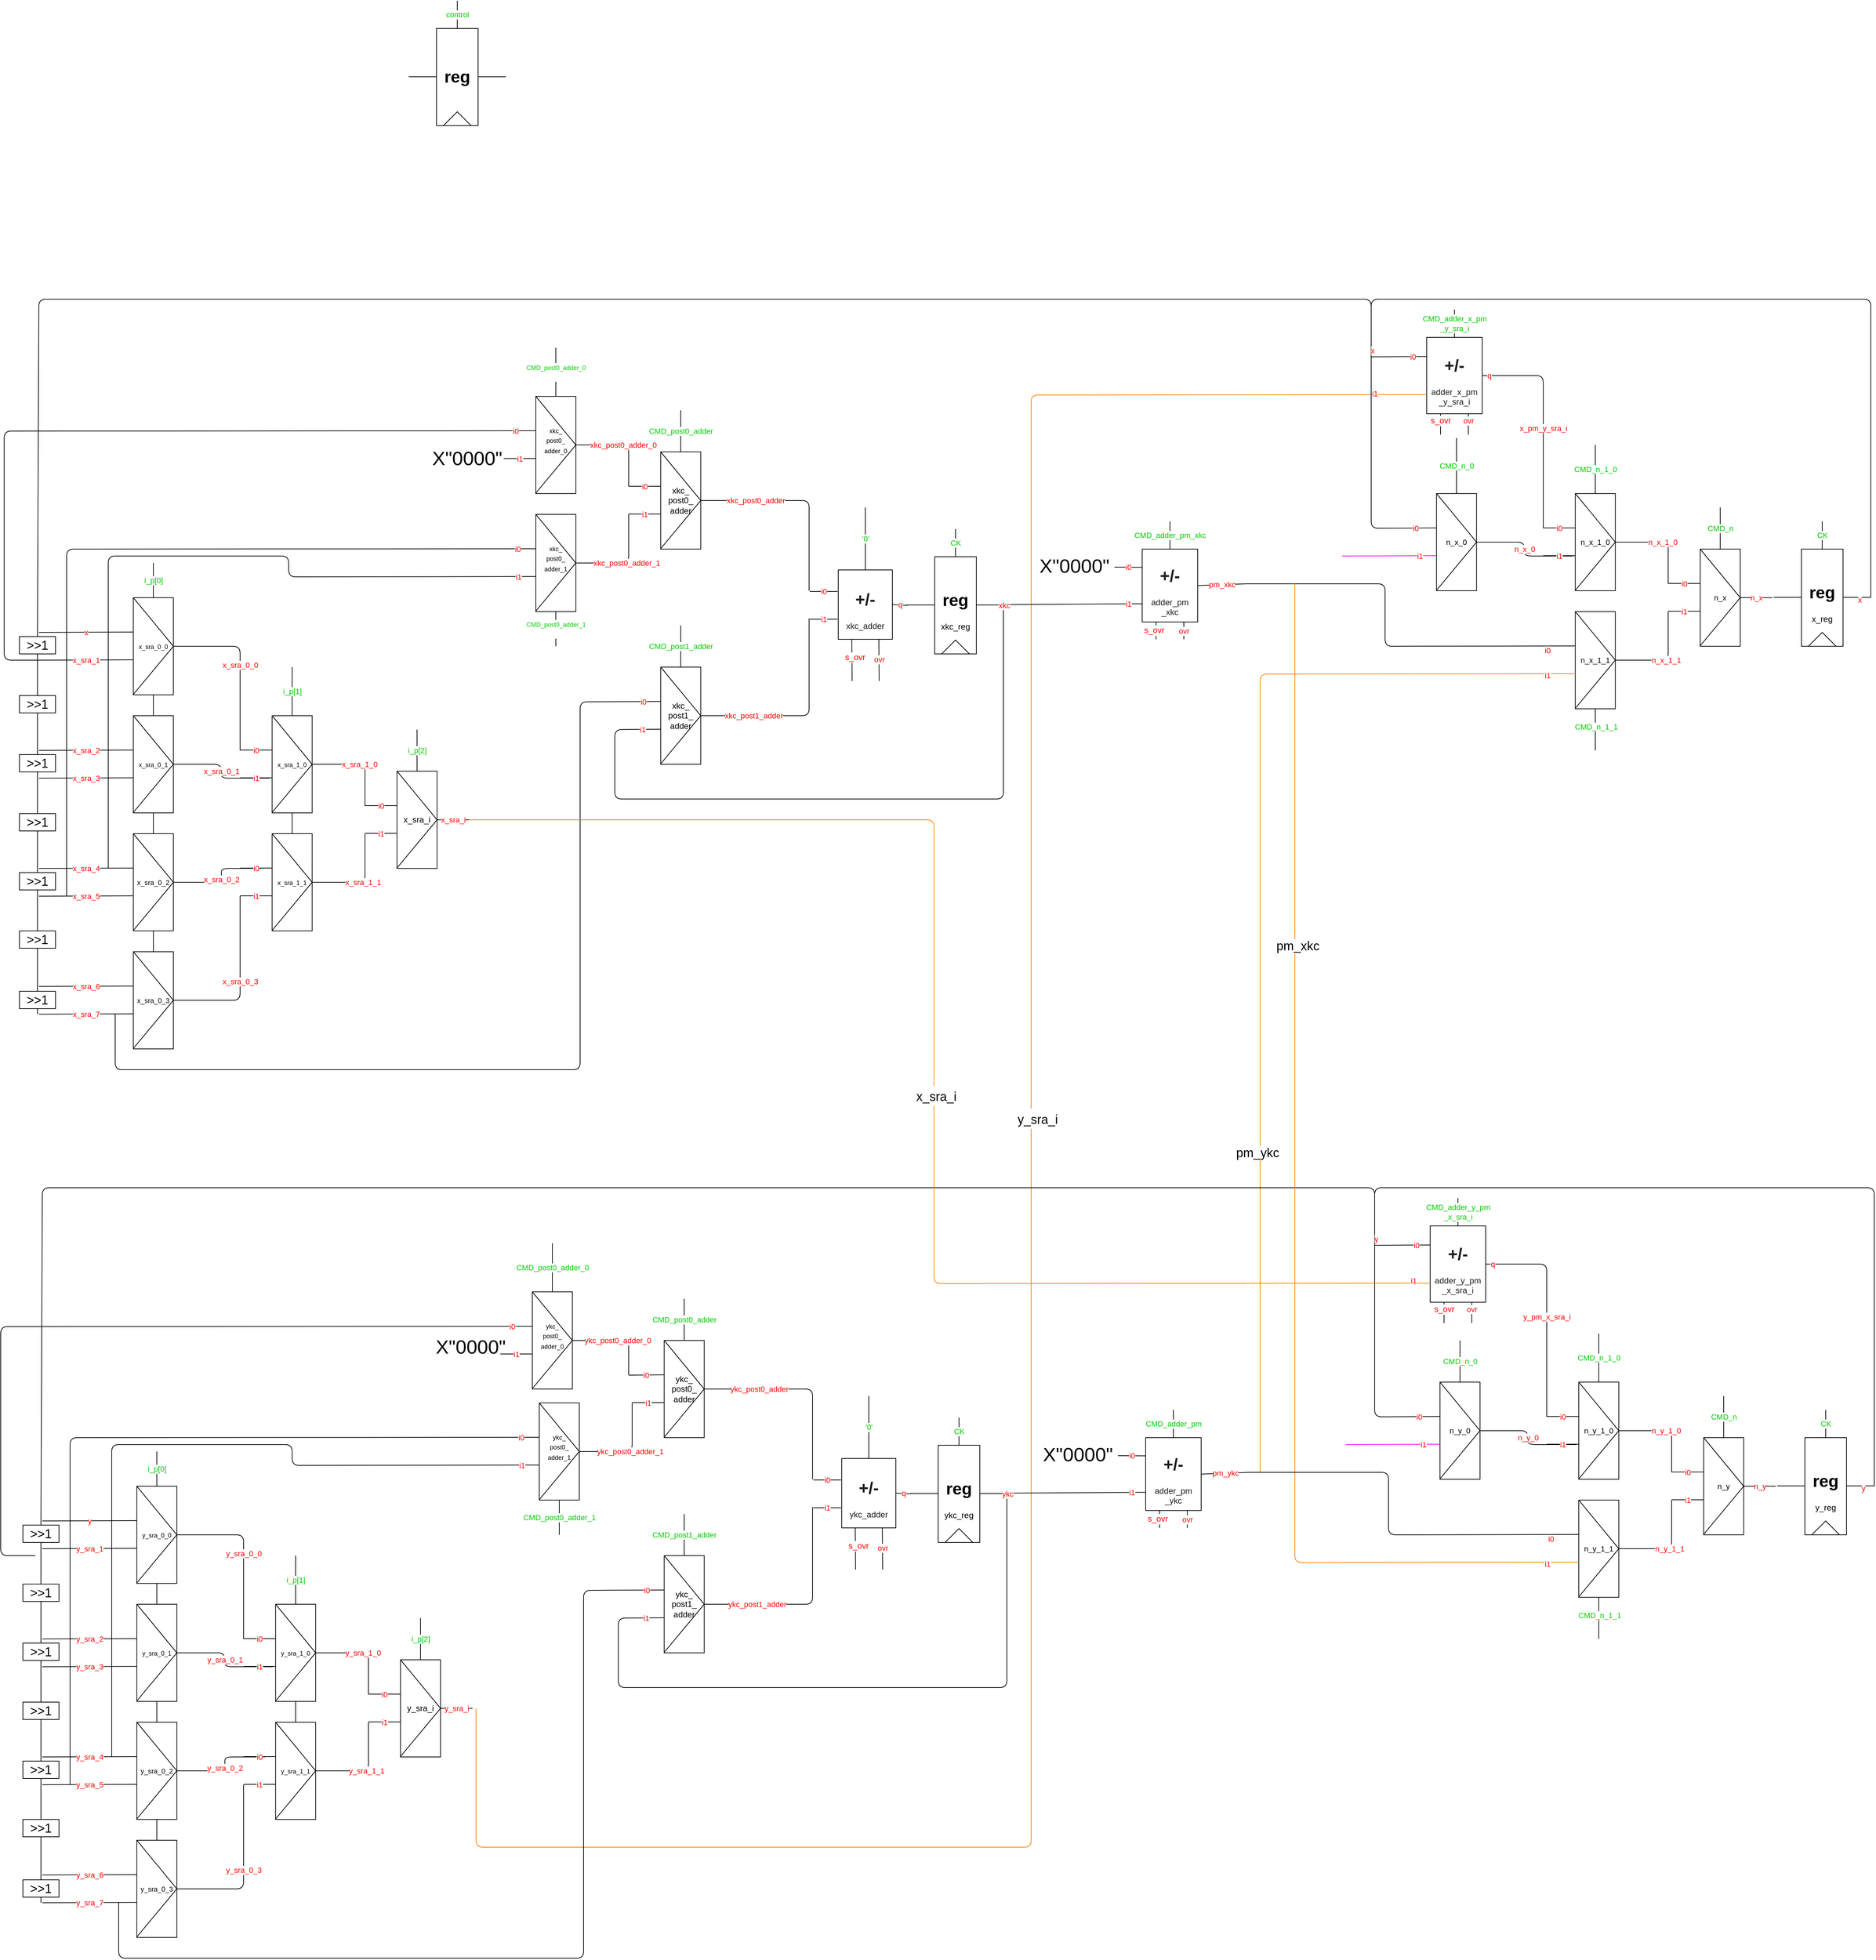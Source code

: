 <mxfile version="12.3.3" type="device" pages="1"><diagram name="Page-1" id="7e0a89b8-554c-2b80-1dc8-d5c74ca68de4"><mxGraphModel dx="1232" dy="-9478" grid="1" gridSize="10" guides="1" tooltips="1" connect="1" arrows="1" fold="1" page="1" pageScale="1" pageWidth="1100" pageHeight="850" background="#ffffff" math="0" shadow="0"><root><mxCell id="0"/><mxCell id="1" parent="0"/><mxCell id="Der1-EW9j1XMkH5ZD2YD-55" value="&lt;div&gt;&lt;br&gt;&lt;/div&gt;" style="text;html=1;resizable=0;points=[];autosize=1;align=left;verticalAlign=top;spacingTop=-4;fontColor=#CC0000;" parent="1" vertex="1"><mxGeometry x="199" y="11251" width="20" height="20" as="geometry"/></mxCell><mxCell id="Der1-EW9j1XMkH5ZD2YD-56" value="" style="group" parent="1" vertex="1" connectable="0"><mxGeometry x="190" y="11630" width="150" height="170" as="geometry"/></mxCell><mxCell id="Der1-EW9j1XMkH5ZD2YD-57" value="" style="endArrow=none;html=1;entryX=1;entryY=0.5;entryDx=0;entryDy=0;exitX=-0.005;exitY=0.998;exitDx=0;exitDy=0;exitPerimeter=0;" parent="Der1-EW9j1XMkH5ZD2YD-56" edge="1"><mxGeometry width="50" height="50" relative="1" as="geometry"><mxPoint x="45.865" y="109.72" as="sourcePoint"/><mxPoint x="103.846" y="40" as="targetPoint"/></mxGeometry></mxCell><mxCell id="Der1-EW9j1XMkH5ZD2YD-58" value="&lt;font size=&quot;1&quot;&gt;x_sra_0_3&lt;/font&gt;" style="rounded=0;whiteSpace=wrap;html=1;" parent="Der1-EW9j1XMkH5ZD2YD-56" vertex="1"><mxGeometry x="46.154" y="30" width="57.692" height="140" as="geometry"/></mxCell><mxCell id="Der1-EW9j1XMkH5ZD2YD-59" value="" style="endArrow=none;html=1;entryX=1;entryY=0.5;entryDx=0;entryDy=0;exitX=-0.005;exitY=0.998;exitDx=0;exitDy=0;exitPerimeter=0;" parent="Der1-EW9j1XMkH5ZD2YD-56" source="Der1-EW9j1XMkH5ZD2YD-58" target="Der1-EW9j1XMkH5ZD2YD-58" edge="1"><mxGeometry width="50" height="50" relative="1" as="geometry"><mxPoint x="46.154" y="240" as="sourcePoint"/><mxPoint x="103.846" y="190" as="targetPoint"/></mxGeometry></mxCell><mxCell id="Der1-EW9j1XMkH5ZD2YD-60" value="" style="endArrow=none;html=1;entryX=1;entryY=0.5;entryDx=0;entryDy=0;exitX=0;exitY=0;exitDx=0;exitDy=0;exitPerimeter=0;" parent="Der1-EW9j1XMkH5ZD2YD-56" source="Der1-EW9j1XMkH5ZD2YD-58" target="Der1-EW9j1XMkH5ZD2YD-58" edge="1"><mxGeometry width="50" height="50" relative="1" as="geometry"><mxPoint x="-34.615" y="120" as="sourcePoint"/><mxPoint x="23.077" y="70" as="targetPoint"/></mxGeometry></mxCell><mxCell id="Der1-EW9j1XMkH5ZD2YD-61" value="" style="endArrow=none;html=1;exitX=0.5;exitY=0;exitDx=0;exitDy=0;" parent="Der1-EW9j1XMkH5ZD2YD-56" source="Der1-EW9j1XMkH5ZD2YD-58" edge="1"><mxGeometry width="50" height="50" relative="1" as="geometry"><mxPoint x="34.615" y="-10" as="sourcePoint"/><mxPoint x="75" as="targetPoint"/></mxGeometry></mxCell><mxCell id="Der1-EW9j1XMkH5ZD2YD-62" value="x_sra_7" style="endArrow=none;html=1;entryX=0;entryY=0.75;entryDx=0;entryDy=0;fontColor=#FF0000;" parent="Der1-EW9j1XMkH5ZD2YD-56" edge="1"><mxGeometry width="50" height="50" relative="1" as="geometry"><mxPoint x="-90" y="120" as="sourcePoint"/><mxPoint x="46.154" y="119.5" as="targetPoint"/></mxGeometry></mxCell><mxCell id="Der1-EW9j1XMkH5ZD2YD-63" value="x_sra_6" style="endArrow=none;html=1;entryX=0;entryY=0.75;entryDx=0;entryDy=0;fontColor=#FF0000;" parent="Der1-EW9j1XMkH5ZD2YD-56" edge="1"><mxGeometry width="50" height="50" relative="1" as="geometry"><mxPoint x="-90" y="80" as="sourcePoint"/><mxPoint x="46.154" y="79.5" as="targetPoint"/></mxGeometry></mxCell><mxCell id="Der1-EW9j1XMkH5ZD2YD-64" value="x_sra_0_3" style="endArrow=none;html=1;fontColor=#FF0000;" parent="Der1-EW9j1XMkH5ZD2YD-56" edge="1"><mxGeometry width="50" height="50" relative="1" as="geometry"><mxPoint x="103.846" y="100" as="sourcePoint"/><mxPoint x="200" y="-50" as="targetPoint"/><Array as="points"><mxPoint x="200" y="100"/></Array></mxGeometry></mxCell><mxCell id="Der1-EW9j1XMkH5ZD2YD-77" value="" style="group" parent="1" vertex="1" connectable="0"><mxGeometry x="633" y="10290" width="140" height="190" as="geometry"/></mxCell><mxCell id="Der1-EW9j1XMkH5ZD2YD-78" value="&lt;h1&gt;reg&lt;/h1&gt;" style="rounded=0;whiteSpace=wrap;html=1;" parent="Der1-EW9j1XMkH5ZD2YD-77" vertex="1"><mxGeometry x="40" y="40" width="60" height="140" as="geometry"/></mxCell><mxCell id="Der1-EW9j1XMkH5ZD2YD-79" value="" style="triangle;whiteSpace=wrap;html=1;rotation=-90;" parent="Der1-EW9j1XMkH5ZD2YD-77" vertex="1"><mxGeometry x="60" y="150" width="20" height="40" as="geometry"/></mxCell><mxCell id="Der1-EW9j1XMkH5ZD2YD-80" value="" style="endArrow=none;html=1;entryX=0;entryY=0.75;entryDx=0;entryDy=0;" parent="Der1-EW9j1XMkH5ZD2YD-77" edge="1"><mxGeometry width="50" height="50" relative="1" as="geometry"><mxPoint y="109.5" as="sourcePoint"/><mxPoint x="40" y="109.5" as="targetPoint"/></mxGeometry></mxCell><mxCell id="Der1-EW9j1XMkH5ZD2YD-81" value="" style="endArrow=none;html=1;entryX=0;entryY=0.75;entryDx=0;entryDy=0;" parent="Der1-EW9j1XMkH5ZD2YD-77" edge="1"><mxGeometry width="50" height="50" relative="1" as="geometry"><mxPoint x="100" y="109.5" as="sourcePoint"/><mxPoint x="140" y="109.5" as="targetPoint"/></mxGeometry></mxCell><mxCell id="Der1-EW9j1XMkH5ZD2YD-82" value="&lt;font color=&quot;#00CC00&quot;&gt;control&lt;/font&gt;" style="endArrow=none;html=1;entryX=0;entryY=0.75;entryDx=0;entryDy=0;" parent="Der1-EW9j1XMkH5ZD2YD-77" edge="1"><mxGeometry width="50" height="50" relative="1" as="geometry"><mxPoint x="70" as="sourcePoint"/><mxPoint x="70" y="39.5" as="targetPoint"/></mxGeometry></mxCell><mxCell id="Der1-EW9j1XMkH5ZD2YD-97" value="ovr" style="endArrow=none;html=1;fontColor=#FF0000;" parent="1" edge="1"><mxGeometry width="50" height="50" relative="1" as="geometry"><mxPoint x="2149.5" y="10872.5" as="sourcePoint"/><mxPoint x="2149.5" y="10852.5" as="targetPoint"/></mxGeometry></mxCell><mxCell id="Der1-EW9j1XMkH5ZD2YD-98" value="&lt;h1&gt;&lt;font color=&quot;#1C1C1C&quot;&gt;+/-&lt;/font&gt;&lt;/h1&gt;&lt;div&gt;&lt;font color=&quot;#1C1C1C&quot;&gt;adder_x_pm&lt;br&gt;_y_sra_i&lt;/font&gt;&lt;/div&gt;" style="rounded=0;whiteSpace=wrap;html=1;fontColor=#FF0000;" parent="1" vertex="1"><mxGeometry x="2100" y="10775" width="80" height="110" as="geometry"/></mxCell><mxCell id="Der1-EW9j1XMkH5ZD2YD-99" value="i0" style="endArrow=none;html=1;fontColor=#FF0000;entryX=0;entryY=0.25;entryDx=0;entryDy=0;" parent="1" target="Der1-EW9j1XMkH5ZD2YD-98" edge="1"><mxGeometry x="0.509" width="50" height="50" relative="1" as="geometry"><mxPoint x="2020" y="10803" as="sourcePoint"/><mxPoint x="2100" y="10790" as="targetPoint"/><mxPoint as="offset"/></mxGeometry></mxCell><mxCell id="Der1-EW9j1XMkH5ZD2YD-100" value="i1" style="endArrow=none;html=1;fontColor=#FF0000;strokeColor=#FF8000;entryX=0;entryY=0.75;entryDx=0;entryDy=0;" parent="1" target="Der1-EW9j1XMkH5ZD2YD-98" edge="1"><mxGeometry x="0.959" y="2" width="50" height="50" relative="1" as="geometry"><mxPoint x="730" y="12750" as="sourcePoint"/><mxPoint x="2070" y="10850" as="targetPoint"/><Array as="points"><mxPoint x="730" y="12950"/><mxPoint x="1530" y="12950"/><mxPoint x="1530" y="10858"/></Array><mxPoint as="offset"/></mxGeometry></mxCell><mxCell id="Der1-EW9j1XMkH5ZD2YD-465" value="&lt;font style=&quot;font-size: 18px&quot;&gt;y_sra_i&lt;/font&gt;" style="text;html=1;resizable=0;points=[];align=center;verticalAlign=middle;labelBackgroundColor=#ffffff;fontSize=24;" parent="Der1-EW9j1XMkH5ZD2YD-100" vertex="1" connectable="0"><mxGeometry x="-0.569" y="-1" relative="1" as="geometry"><mxPoint x="220" y="-1051.5" as="offset"/></mxGeometry></mxCell><mxCell id="Der1-EW9j1XMkH5ZD2YD-101" value="" style="endArrow=none;html=1;fontColor=#FF0000;entryX=0.25;entryY=1;entryDx=0;entryDy=0;" parent="1" target="Der1-EW9j1XMkH5ZD2YD-98" edge="1"><mxGeometry width="50" height="50" relative="1" as="geometry"><mxPoint x="2120" y="10915" as="sourcePoint"/><mxPoint x="2080" y="10945" as="targetPoint"/></mxGeometry></mxCell><mxCell id="Der1-EW9j1XMkH5ZD2YD-102" value="s_ovr" style="text;html=1;resizable=0;points=[];align=center;verticalAlign=middle;labelBackgroundColor=#ffffff;fontColor=#FF0000;" parent="Der1-EW9j1XMkH5ZD2YD-101" vertex="1" connectable="0"><mxGeometry x="0.278" y="1" relative="1" as="geometry"><mxPoint x="1" y="-1" as="offset"/></mxGeometry></mxCell><mxCell id="Der1-EW9j1XMkH5ZD2YD-103" value="&lt;div&gt;q&lt;/div&gt;" style="endArrow=none;html=1;fontColor=#FF0000;exitX=1;exitY=0.5;exitDx=0;exitDy=0;" parent="1" source="Der1-EW9j1XMkH5ZD2YD-98" edge="1"><mxGeometry width="50" height="50" relative="1" as="geometry"><mxPoint x="2200" y="10765" as="sourcePoint"/><mxPoint x="2200" y="10830" as="targetPoint"/></mxGeometry></mxCell><mxCell id="Der1-EW9j1XMkH5ZD2YD-104" value="&lt;font color=&quot;#00CC00&quot;&gt;CMD_adder_x_pm&lt;br&gt;_y_sra_i&lt;/font&gt;" style="endArrow=none;html=1;fontColor=#FF0000;exitX=0.5;exitY=0;exitDx=0;exitDy=0;" parent="1" source="Der1-EW9j1XMkH5ZD2YD-98" edge="1"><mxGeometry width="50" height="50" relative="1" as="geometry"><mxPoint x="2160" y="10795" as="sourcePoint"/><mxPoint x="2140" y="10735" as="targetPoint"/></mxGeometry></mxCell><mxCell id="Der1-EW9j1XMkH5ZD2YD-105" value="ovr" style="endArrow=none;html=1;fontColor=#FF0000;entryX=0.75;entryY=1;entryDx=0;entryDy=0;" parent="1" target="Der1-EW9j1XMkH5ZD2YD-98" edge="1"><mxGeometry x="0.333" width="50" height="50" relative="1" as="geometry"><mxPoint x="2160" y="10915" as="sourcePoint"/><mxPoint x="2200" y="10875" as="targetPoint"/><mxPoint as="offset"/></mxGeometry></mxCell><object label="" id="Der1-EW9j1XMkH5ZD2YD-107"><mxCell style="group" parent="1" vertex="1" connectable="0"><mxGeometry x="190" y="11120" width="150" height="170" as="geometry"/></mxCell></object><mxCell id="Der1-EW9j1XMkH5ZD2YD-108" value="" style="endArrow=none;html=1;entryX=1;entryY=0.5;entryDx=0;entryDy=0;exitX=-0.005;exitY=0.998;exitDx=0;exitDy=0;exitPerimeter=0;" parent="Der1-EW9j1XMkH5ZD2YD-107" edge="1"><mxGeometry width="50" height="50" relative="1" as="geometry"><mxPoint x="45.865" y="109.72" as="sourcePoint"/><mxPoint x="103.846" y="40" as="targetPoint"/></mxGeometry></mxCell><mxCell id="Der1-EW9j1XMkH5ZD2YD-109" value="&lt;font style=&quot;font-size: 9px&quot;&gt;x_sra_0_0&lt;/font&gt;" style="rounded=0;whiteSpace=wrap;html=1;" parent="Der1-EW9j1XMkH5ZD2YD-107" vertex="1"><mxGeometry x="46.154" y="30" width="57.692" height="140" as="geometry"/></mxCell><mxCell id="Der1-EW9j1XMkH5ZD2YD-110" value="" style="endArrow=none;html=1;entryX=1;entryY=0.5;entryDx=0;entryDy=0;exitX=-0.005;exitY=0.998;exitDx=0;exitDy=0;exitPerimeter=0;" parent="Der1-EW9j1XMkH5ZD2YD-107" source="Der1-EW9j1XMkH5ZD2YD-109" target="Der1-EW9j1XMkH5ZD2YD-109" edge="1"><mxGeometry width="50" height="50" relative="1" as="geometry"><mxPoint x="46.154" y="240" as="sourcePoint"/><mxPoint x="103.846" y="190" as="targetPoint"/></mxGeometry></mxCell><mxCell id="Der1-EW9j1XMkH5ZD2YD-111" value="" style="endArrow=none;html=1;entryX=1;entryY=0.5;entryDx=0;entryDy=0;exitX=0;exitY=0;exitDx=0;exitDy=0;exitPerimeter=0;" parent="Der1-EW9j1XMkH5ZD2YD-107" source="Der1-EW9j1XMkH5ZD2YD-109" target="Der1-EW9j1XMkH5ZD2YD-109" edge="1"><mxGeometry width="50" height="50" relative="1" as="geometry"><mxPoint x="-34.615" y="120" as="sourcePoint"/><mxPoint x="23.077" y="70" as="targetPoint"/></mxGeometry></mxCell><mxCell id="Der1-EW9j1XMkH5ZD2YD-112" value="&lt;font color=&quot;#00CC00&quot;&gt;i_p[0]&lt;/font&gt;" style="endArrow=none;html=1;exitX=0.5;exitY=0;exitDx=0;exitDy=0;" parent="Der1-EW9j1XMkH5ZD2YD-107" source="Der1-EW9j1XMkH5ZD2YD-109" edge="1"><mxGeometry width="50" height="50" relative="1" as="geometry"><mxPoint x="34.615" y="-10" as="sourcePoint"/><mxPoint x="75" y="-20" as="targetPoint"/></mxGeometry></mxCell><mxCell id="Der1-EW9j1XMkH5ZD2YD-113" value="x_sra_1" style="endArrow=none;html=1;entryX=0;entryY=0.75;entryDx=0;entryDy=0;fontColor=#FF0000;" parent="Der1-EW9j1XMkH5ZD2YD-107" edge="1"><mxGeometry width="50" height="50" relative="1" as="geometry"><mxPoint x="-90" y="120" as="sourcePoint"/><mxPoint x="46.154" y="119.5" as="targetPoint"/></mxGeometry></mxCell><mxCell id="Der1-EW9j1XMkH5ZD2YD-114" value="x" style="endArrow=none;html=1;entryX=0;entryY=0.75;entryDx=0;entryDy=0;fontColor=#FF0000;" parent="Der1-EW9j1XMkH5ZD2YD-107" edge="1"><mxGeometry width="50" height="50" relative="1" as="geometry"><mxPoint x="-90" y="80" as="sourcePoint"/><mxPoint x="46.154" y="79.5" as="targetPoint"/></mxGeometry></mxCell><mxCell id="Der1-EW9j1XMkH5ZD2YD-115" value="x_sra_0_0" style="endArrow=none;html=1;fontColor=#FF0000;" parent="Der1-EW9j1XMkH5ZD2YD-107" edge="1"><mxGeometry width="50" height="50" relative="1" as="geometry"><mxPoint x="103.846" y="100" as="sourcePoint"/><mxPoint x="200" y="250" as="targetPoint"/><Array as="points"><mxPoint x="200" y="100"/></Array></mxGeometry></mxCell><mxCell id="Der1-EW9j1XMkH5ZD2YD-134" value="" style="group;fontSize=9;" parent="1" vertex="1" connectable="0"><mxGeometry x="190" y="11290" width="150" height="170" as="geometry"/></mxCell><mxCell id="Der1-EW9j1XMkH5ZD2YD-135" value="" style="endArrow=none;html=1;entryX=1;entryY=0.5;entryDx=0;entryDy=0;exitX=-0.005;exitY=0.998;exitDx=0;exitDy=0;exitPerimeter=0;" parent="Der1-EW9j1XMkH5ZD2YD-134" edge="1"><mxGeometry width="50" height="50" relative="1" as="geometry"><mxPoint x="45.865" y="109.72" as="sourcePoint"/><mxPoint x="103.846" y="40" as="targetPoint"/></mxGeometry></mxCell><mxCell id="Der1-EW9j1XMkH5ZD2YD-136" value="&lt;font style=&quot;font-size: 9px&quot;&gt;x_sra_0_1&lt;/font&gt;" style="rounded=0;whiteSpace=wrap;html=1;" parent="Der1-EW9j1XMkH5ZD2YD-134" vertex="1"><mxGeometry x="46.154" y="30" width="57.692" height="140" as="geometry"/></mxCell><mxCell id="Der1-EW9j1XMkH5ZD2YD-137" value="" style="endArrow=none;html=1;entryX=1;entryY=0.5;entryDx=0;entryDy=0;exitX=-0.005;exitY=0.998;exitDx=0;exitDy=0;exitPerimeter=0;" parent="Der1-EW9j1XMkH5ZD2YD-134" source="Der1-EW9j1XMkH5ZD2YD-136" target="Der1-EW9j1XMkH5ZD2YD-136" edge="1"><mxGeometry width="50" height="50" relative="1" as="geometry"><mxPoint x="46.154" y="240" as="sourcePoint"/><mxPoint x="103.846" y="190" as="targetPoint"/></mxGeometry></mxCell><mxCell id="Der1-EW9j1XMkH5ZD2YD-138" value="" style="endArrow=none;html=1;entryX=1;entryY=0.5;entryDx=0;entryDy=0;exitX=0;exitY=0;exitDx=0;exitDy=0;exitPerimeter=0;" parent="Der1-EW9j1XMkH5ZD2YD-134" source="Der1-EW9j1XMkH5ZD2YD-136" target="Der1-EW9j1XMkH5ZD2YD-136" edge="1"><mxGeometry width="50" height="50" relative="1" as="geometry"><mxPoint x="-34.615" y="120" as="sourcePoint"/><mxPoint x="23.077" y="70" as="targetPoint"/></mxGeometry></mxCell><mxCell id="Der1-EW9j1XMkH5ZD2YD-139" value="" style="endArrow=none;html=1;exitX=0.5;exitY=0;exitDx=0;exitDy=0;" parent="Der1-EW9j1XMkH5ZD2YD-134" source="Der1-EW9j1XMkH5ZD2YD-136" edge="1"><mxGeometry width="50" height="50" relative="1" as="geometry"><mxPoint x="34.615" y="-10" as="sourcePoint"/><mxPoint x="75" as="targetPoint"/></mxGeometry></mxCell><mxCell id="Der1-EW9j1XMkH5ZD2YD-140" value="x_sra_3" style="endArrow=none;html=1;entryX=0;entryY=0.75;entryDx=0;entryDy=0;fontColor=#FF0000;" parent="Der1-EW9j1XMkH5ZD2YD-134" edge="1"><mxGeometry width="50" height="50" relative="1" as="geometry"><mxPoint x="-90" y="120" as="sourcePoint"/><mxPoint x="46.154" y="119.5" as="targetPoint"/></mxGeometry></mxCell><mxCell id="Der1-EW9j1XMkH5ZD2YD-141" value="x_sra_2" style="endArrow=none;html=1;entryX=0;entryY=0.75;entryDx=0;entryDy=0;fontColor=#FF0000;" parent="Der1-EW9j1XMkH5ZD2YD-134" edge="1"><mxGeometry width="50" height="50" relative="1" as="geometry"><mxPoint x="-90" y="80" as="sourcePoint"/><mxPoint x="46.154" y="79.5" as="targetPoint"/></mxGeometry></mxCell><mxCell id="Der1-EW9j1XMkH5ZD2YD-142" value="x_sra_0_1" style="endArrow=none;html=1;fontColor=#FF0000;" parent="Der1-EW9j1XMkH5ZD2YD-134" edge="1"><mxGeometry width="50" height="50" relative="1" as="geometry"><mxPoint x="103.846" y="100" as="sourcePoint"/><mxPoint x="242.308" y="120" as="targetPoint"/><Array as="points"><mxPoint x="173.077" y="100"/><mxPoint x="173.077" y="120"/></Array></mxGeometry></mxCell><mxCell id="Der1-EW9j1XMkH5ZD2YD-143" value="" style="group" parent="1" vertex="1" connectable="0"><mxGeometry x="190" y="11460" width="150" height="170" as="geometry"/></mxCell><mxCell id="Der1-EW9j1XMkH5ZD2YD-144" value="" style="endArrow=none;html=1;entryX=1;entryY=0.5;entryDx=0;entryDy=0;exitX=-0.005;exitY=0.998;exitDx=0;exitDy=0;exitPerimeter=0;" parent="Der1-EW9j1XMkH5ZD2YD-143" edge="1"><mxGeometry width="50" height="50" relative="1" as="geometry"><mxPoint x="45.865" y="109.72" as="sourcePoint"/><mxPoint x="103.846" y="40" as="targetPoint"/></mxGeometry></mxCell><mxCell id="Der1-EW9j1XMkH5ZD2YD-145" value="&lt;font size=&quot;1&quot;&gt;x_sra_0_2&lt;/font&gt;" style="rounded=0;whiteSpace=wrap;html=1;" parent="Der1-EW9j1XMkH5ZD2YD-143" vertex="1"><mxGeometry x="46.154" y="30" width="57.692" height="140" as="geometry"/></mxCell><mxCell id="Der1-EW9j1XMkH5ZD2YD-146" value="" style="endArrow=none;html=1;entryX=1;entryY=0.5;entryDx=0;entryDy=0;exitX=-0.005;exitY=0.998;exitDx=0;exitDy=0;exitPerimeter=0;" parent="Der1-EW9j1XMkH5ZD2YD-143" source="Der1-EW9j1XMkH5ZD2YD-145" target="Der1-EW9j1XMkH5ZD2YD-145" edge="1"><mxGeometry width="50" height="50" relative="1" as="geometry"><mxPoint x="46.154" y="240" as="sourcePoint"/><mxPoint x="103.846" y="190" as="targetPoint"/></mxGeometry></mxCell><mxCell id="Der1-EW9j1XMkH5ZD2YD-147" value="" style="endArrow=none;html=1;entryX=1;entryY=0.5;entryDx=0;entryDy=0;exitX=0;exitY=0;exitDx=0;exitDy=0;exitPerimeter=0;" parent="Der1-EW9j1XMkH5ZD2YD-143" source="Der1-EW9j1XMkH5ZD2YD-145" target="Der1-EW9j1XMkH5ZD2YD-145" edge="1"><mxGeometry width="50" height="50" relative="1" as="geometry"><mxPoint x="-34.615" y="120" as="sourcePoint"/><mxPoint x="23.077" y="70" as="targetPoint"/></mxGeometry></mxCell><mxCell id="Der1-EW9j1XMkH5ZD2YD-148" value="" style="endArrow=none;html=1;exitX=0.5;exitY=0;exitDx=0;exitDy=0;" parent="Der1-EW9j1XMkH5ZD2YD-143" source="Der1-EW9j1XMkH5ZD2YD-145" edge="1"><mxGeometry width="50" height="50" relative="1" as="geometry"><mxPoint x="34.615" y="-10" as="sourcePoint"/><mxPoint x="75" as="targetPoint"/></mxGeometry></mxCell><mxCell id="Der1-EW9j1XMkH5ZD2YD-149" value="x_sra_5" style="endArrow=none;html=1;entryX=0;entryY=0.75;entryDx=0;entryDy=0;fontColor=#FF0000;" parent="Der1-EW9j1XMkH5ZD2YD-143" edge="1"><mxGeometry width="50" height="50" relative="1" as="geometry"><mxPoint x="-90" y="120" as="sourcePoint"/><mxPoint x="46.154" y="119.5" as="targetPoint"/></mxGeometry></mxCell><mxCell id="Der1-EW9j1XMkH5ZD2YD-150" value="x_sra_4" style="endArrow=none;html=1;entryX=0;entryY=0.75;entryDx=0;entryDy=0;fontColor=#FF0000;" parent="Der1-EW9j1XMkH5ZD2YD-143" edge="1"><mxGeometry width="50" height="50" relative="1" as="geometry"><mxPoint x="-90" y="80" as="sourcePoint"/><mxPoint x="46.154" y="79.5" as="targetPoint"/></mxGeometry></mxCell><mxCell id="Der1-EW9j1XMkH5ZD2YD-151" value="x_sra_0_2" style="endArrow=none;html=1;fontColor=#FF0000;" parent="Der1-EW9j1XMkH5ZD2YD-143" edge="1"><mxGeometry width="50" height="50" relative="1" as="geometry"><mxPoint x="103.846" y="100" as="sourcePoint"/><mxPoint x="230.769" y="80" as="targetPoint"/><Array as="points"><mxPoint x="173.077" y="100"/><mxPoint x="173.077" y="80"/></Array></mxGeometry></mxCell><mxCell id="Der1-EW9j1XMkH5ZD2YD-152" value="&lt;div&gt;&lt;br&gt;&lt;/div&gt;" style="text;html=1;resizable=0;points=[];autosize=1;align=left;verticalAlign=top;spacingTop=-4;fontColor=#CC0000;" parent="1" vertex="1"><mxGeometry x="399" y="11421" width="20" height="20" as="geometry"/></mxCell><mxCell id="Der1-EW9j1XMkH5ZD2YD-153" value="" style="group" parent="1" vertex="1" connectable="0"><mxGeometry x="390" y="11290" width="150" height="170" as="geometry"/></mxCell><mxCell id="Der1-EW9j1XMkH5ZD2YD-154" value="" style="endArrow=none;html=1;entryX=1;entryY=0.5;entryDx=0;entryDy=0;exitX=-0.005;exitY=0.998;exitDx=0;exitDy=0;exitPerimeter=0;" parent="Der1-EW9j1XMkH5ZD2YD-153" edge="1"><mxGeometry width="50" height="50" relative="1" as="geometry"><mxPoint x="45.865" y="109.72" as="sourcePoint"/><mxPoint x="103.846" y="40" as="targetPoint"/></mxGeometry></mxCell><mxCell id="Der1-EW9j1XMkH5ZD2YD-155" value="&lt;font style=&quot;font-size: 9px&quot;&gt;x_sra_1_0&lt;/font&gt;" style="rounded=0;whiteSpace=wrap;html=1;" parent="Der1-EW9j1XMkH5ZD2YD-153" vertex="1"><mxGeometry x="46.154" y="30" width="57.692" height="140" as="geometry"/></mxCell><mxCell id="Der1-EW9j1XMkH5ZD2YD-156" value="" style="endArrow=none;html=1;entryX=1;entryY=0.5;entryDx=0;entryDy=0;exitX=-0.005;exitY=0.998;exitDx=0;exitDy=0;exitPerimeter=0;" parent="Der1-EW9j1XMkH5ZD2YD-153" source="Der1-EW9j1XMkH5ZD2YD-155" target="Der1-EW9j1XMkH5ZD2YD-155" edge="1"><mxGeometry width="50" height="50" relative="1" as="geometry"><mxPoint x="46.154" y="240" as="sourcePoint"/><mxPoint x="103.846" y="190" as="targetPoint"/></mxGeometry></mxCell><mxCell id="Der1-EW9j1XMkH5ZD2YD-157" value="" style="endArrow=none;html=1;entryX=1;entryY=0.5;entryDx=0;entryDy=0;exitX=0;exitY=0;exitDx=0;exitDy=0;exitPerimeter=0;" parent="Der1-EW9j1XMkH5ZD2YD-153" source="Der1-EW9j1XMkH5ZD2YD-155" target="Der1-EW9j1XMkH5ZD2YD-155" edge="1"><mxGeometry width="50" height="50" relative="1" as="geometry"><mxPoint x="-34.615" y="120" as="sourcePoint"/><mxPoint x="23.077" y="70" as="targetPoint"/></mxGeometry></mxCell><mxCell id="Der1-EW9j1XMkH5ZD2YD-158" value="&lt;font color=&quot;#00CC00&quot;&gt;i_p[1]&lt;/font&gt;" style="endArrow=none;html=1;exitX=0.5;exitY=0;exitDx=0;exitDy=0;" parent="Der1-EW9j1XMkH5ZD2YD-153" source="Der1-EW9j1XMkH5ZD2YD-155" edge="1"><mxGeometry width="50" height="50" relative="1" as="geometry"><mxPoint x="34.615" y="-10" as="sourcePoint"/><mxPoint x="75" y="-40" as="targetPoint"/></mxGeometry></mxCell><mxCell id="Der1-EW9j1XMkH5ZD2YD-159" value="i1" style="endArrow=none;html=1;entryX=0;entryY=0.75;entryDx=0;entryDy=0;fontColor=#FF0000;" parent="Der1-EW9j1XMkH5ZD2YD-153" edge="1"><mxGeometry width="50" height="50" relative="1" as="geometry"><mxPoint y="119.5" as="sourcePoint"/><mxPoint x="46.154" y="119.5" as="targetPoint"/></mxGeometry></mxCell><mxCell id="Der1-EW9j1XMkH5ZD2YD-160" value="i0" style="endArrow=none;html=1;entryX=0;entryY=0.75;entryDx=0;entryDy=0;fontColor=#FF0000;" parent="Der1-EW9j1XMkH5ZD2YD-153" edge="1"><mxGeometry width="50" height="50" relative="1" as="geometry"><mxPoint y="79.5" as="sourcePoint"/><mxPoint x="46.154" y="79.5" as="targetPoint"/></mxGeometry></mxCell><mxCell id="Der1-EW9j1XMkH5ZD2YD-161" value="x_sra_1_0" style="endArrow=none;html=1;fontColor=#FF0000;" parent="Der1-EW9j1XMkH5ZD2YD-153" edge="1"><mxGeometry width="50" height="50" relative="1" as="geometry"><mxPoint x="103.846" y="100" as="sourcePoint"/><mxPoint x="180" y="160" as="targetPoint"/><Array as="points"><mxPoint x="180" y="100"/></Array></mxGeometry></mxCell><mxCell id="Der1-EW9j1XMkH5ZD2YD-162" value="" style="group" parent="1" vertex="1" connectable="0"><mxGeometry x="390" y="11460" width="150" height="170" as="geometry"/></mxCell><mxCell id="Der1-EW9j1XMkH5ZD2YD-163" value="" style="endArrow=none;html=1;entryX=1;entryY=0.5;entryDx=0;entryDy=0;exitX=-0.005;exitY=0.998;exitDx=0;exitDy=0;exitPerimeter=0;" parent="Der1-EW9j1XMkH5ZD2YD-162" edge="1"><mxGeometry width="50" height="50" relative="1" as="geometry"><mxPoint x="45.865" y="109.72" as="sourcePoint"/><mxPoint x="103.846" y="40" as="targetPoint"/></mxGeometry></mxCell><mxCell id="Der1-EW9j1XMkH5ZD2YD-164" value="&lt;font style=&quot;font-size: 9px&quot;&gt;x_sra_1_1&lt;/font&gt;" style="rounded=0;whiteSpace=wrap;html=1;" parent="Der1-EW9j1XMkH5ZD2YD-162" vertex="1"><mxGeometry x="46.154" y="30" width="57.692" height="140" as="geometry"/></mxCell><mxCell id="Der1-EW9j1XMkH5ZD2YD-165" value="" style="endArrow=none;html=1;entryX=1;entryY=0.5;entryDx=0;entryDy=0;exitX=-0.005;exitY=0.998;exitDx=0;exitDy=0;exitPerimeter=0;" parent="Der1-EW9j1XMkH5ZD2YD-162" source="Der1-EW9j1XMkH5ZD2YD-164" target="Der1-EW9j1XMkH5ZD2YD-164" edge="1"><mxGeometry width="50" height="50" relative="1" as="geometry"><mxPoint x="46.154" y="240" as="sourcePoint"/><mxPoint x="103.846" y="190" as="targetPoint"/></mxGeometry></mxCell><mxCell id="Der1-EW9j1XMkH5ZD2YD-166" value="" style="endArrow=none;html=1;entryX=1;entryY=0.5;entryDx=0;entryDy=0;exitX=0;exitY=0;exitDx=0;exitDy=0;exitPerimeter=0;" parent="Der1-EW9j1XMkH5ZD2YD-162" source="Der1-EW9j1XMkH5ZD2YD-164" target="Der1-EW9j1XMkH5ZD2YD-164" edge="1"><mxGeometry width="50" height="50" relative="1" as="geometry"><mxPoint x="-34.615" y="120" as="sourcePoint"/><mxPoint x="23.077" y="70" as="targetPoint"/></mxGeometry></mxCell><mxCell id="Der1-EW9j1XMkH5ZD2YD-167" value="" style="endArrow=none;html=1;exitX=0.5;exitY=0;exitDx=0;exitDy=0;" parent="Der1-EW9j1XMkH5ZD2YD-162" source="Der1-EW9j1XMkH5ZD2YD-164" edge="1"><mxGeometry width="50" height="50" relative="1" as="geometry"><mxPoint x="34.615" y="-10" as="sourcePoint"/><mxPoint x="75" as="targetPoint"/></mxGeometry></mxCell><mxCell id="Der1-EW9j1XMkH5ZD2YD-168" value="i1" style="endArrow=none;html=1;entryX=0;entryY=0.75;entryDx=0;entryDy=0;fontColor=#FF0000;" parent="Der1-EW9j1XMkH5ZD2YD-162" edge="1"><mxGeometry width="50" height="50" relative="1" as="geometry"><mxPoint y="119.5" as="sourcePoint"/><mxPoint x="46.154" y="119.5" as="targetPoint"/></mxGeometry></mxCell><mxCell id="Der1-EW9j1XMkH5ZD2YD-169" value="i0" style="endArrow=none;html=1;entryX=0;entryY=0.75;entryDx=0;entryDy=0;fontColor=#FF0000;" parent="Der1-EW9j1XMkH5ZD2YD-162" edge="1"><mxGeometry width="50" height="50" relative="1" as="geometry"><mxPoint y="79.5" as="sourcePoint"/><mxPoint x="46.154" y="79.5" as="targetPoint"/></mxGeometry></mxCell><mxCell id="Der1-EW9j1XMkH5ZD2YD-170" value="x_sra_1_1" style="endArrow=none;html=1;fontColor=#FF0000;" parent="Der1-EW9j1XMkH5ZD2YD-162" edge="1"><mxGeometry width="50" height="50" relative="1" as="geometry"><mxPoint x="103.846" y="100" as="sourcePoint"/><mxPoint x="180" y="30" as="targetPoint"/><Array as="points"><mxPoint x="180" y="100"/></Array></mxGeometry></mxCell><mxCell id="Der1-EW9j1XMkH5ZD2YD-175" value="" style="group" parent="1" vertex="1" connectable="0"><mxGeometry x="570" y="11370" width="150" height="170" as="geometry"/></mxCell><mxCell id="Der1-EW9j1XMkH5ZD2YD-176" value="" style="endArrow=none;html=1;entryX=1;entryY=0.5;entryDx=0;entryDy=0;exitX=-0.005;exitY=0.998;exitDx=0;exitDy=0;exitPerimeter=0;" parent="Der1-EW9j1XMkH5ZD2YD-175" edge="1"><mxGeometry width="50" height="50" relative="1" as="geometry"><mxPoint x="45.865" y="109.72" as="sourcePoint"/><mxPoint x="103.846" y="40" as="targetPoint"/></mxGeometry></mxCell><mxCell id="Der1-EW9j1XMkH5ZD2YD-177" value="x_sra_i" style="rounded=0;whiteSpace=wrap;html=1;" parent="Der1-EW9j1XMkH5ZD2YD-175" vertex="1"><mxGeometry x="46.154" y="30" width="57.692" height="140" as="geometry"/></mxCell><mxCell id="Der1-EW9j1XMkH5ZD2YD-178" value="" style="endArrow=none;html=1;entryX=1;entryY=0.5;entryDx=0;entryDy=0;exitX=-0.005;exitY=0.998;exitDx=0;exitDy=0;exitPerimeter=0;" parent="Der1-EW9j1XMkH5ZD2YD-175" source="Der1-EW9j1XMkH5ZD2YD-177" target="Der1-EW9j1XMkH5ZD2YD-177" edge="1"><mxGeometry width="50" height="50" relative="1" as="geometry"><mxPoint x="46.154" y="240" as="sourcePoint"/><mxPoint x="103.846" y="190" as="targetPoint"/></mxGeometry></mxCell><mxCell id="Der1-EW9j1XMkH5ZD2YD-179" value="" style="endArrow=none;html=1;entryX=1;entryY=0.5;entryDx=0;entryDy=0;exitX=0;exitY=0;exitDx=0;exitDy=0;exitPerimeter=0;" parent="Der1-EW9j1XMkH5ZD2YD-175" source="Der1-EW9j1XMkH5ZD2YD-177" target="Der1-EW9j1XMkH5ZD2YD-177" edge="1"><mxGeometry width="50" height="50" relative="1" as="geometry"><mxPoint x="-34.615" y="120" as="sourcePoint"/><mxPoint x="23.077" y="70" as="targetPoint"/></mxGeometry></mxCell><mxCell id="Der1-EW9j1XMkH5ZD2YD-180" value="&lt;font color=&quot;#00CC00&quot;&gt;i_p[2]&lt;/font&gt;" style="endArrow=none;html=1;exitX=0.5;exitY=0;exitDx=0;exitDy=0;" parent="Der1-EW9j1XMkH5ZD2YD-175" source="Der1-EW9j1XMkH5ZD2YD-177" edge="1"><mxGeometry width="50" height="50" relative="1" as="geometry"><mxPoint x="34.615" y="-10" as="sourcePoint"/><mxPoint x="75" y="-30" as="targetPoint"/></mxGeometry></mxCell><mxCell id="Der1-EW9j1XMkH5ZD2YD-181" value="i1" style="endArrow=none;html=1;entryX=0;entryY=0.75;entryDx=0;entryDy=0;fontColor=#FF0000;" parent="Der1-EW9j1XMkH5ZD2YD-175" edge="1"><mxGeometry width="50" height="50" relative="1" as="geometry"><mxPoint y="119.5" as="sourcePoint"/><mxPoint x="46.154" y="119.5" as="targetPoint"/></mxGeometry></mxCell><mxCell id="Der1-EW9j1XMkH5ZD2YD-182" value="i0" style="endArrow=none;html=1;entryX=0;entryY=0.75;entryDx=0;entryDy=0;fontColor=#FF0000;" parent="Der1-EW9j1XMkH5ZD2YD-175" edge="1"><mxGeometry width="50" height="50" relative="1" as="geometry"><mxPoint y="79.5" as="sourcePoint"/><mxPoint x="46.154" y="79.5" as="targetPoint"/></mxGeometry></mxCell><mxCell id="Der1-EW9j1XMkH5ZD2YD-183" value="x_sra_i" style="endArrow=none;html=1;entryX=0;entryY=0.75;entryDx=0;entryDy=0;fontColor=#FF0000;" parent="Der1-EW9j1XMkH5ZD2YD-175" edge="1"><mxGeometry width="50" height="50" relative="1" as="geometry"><mxPoint x="103.846" y="100" as="sourcePoint"/><mxPoint x="150" y="100" as="targetPoint"/></mxGeometry></mxCell><mxCell id="Der1-EW9j1XMkH5ZD2YD-186" value="&lt;font style=&quot;font-size: 18px&quot;&gt;&amp;gt;&amp;gt;1&lt;/font&gt;" style="rounded=0;whiteSpace=wrap;html=1;" parent="1" vertex="1"><mxGeometry x="72" y="11206" width="52" height="25" as="geometry"/></mxCell><mxCell id="Der1-EW9j1XMkH5ZD2YD-187" value="&lt;font style=&quot;font-size: 18px&quot;&gt;&amp;gt;&amp;gt;1&lt;/font&gt;" style="rounded=0;whiteSpace=wrap;html=1;" parent="1" vertex="1"><mxGeometry x="72" y="11291" width="52" height="25" as="geometry"/></mxCell><mxCell id="Der1-EW9j1XMkH5ZD2YD-188" value="&lt;font style=&quot;font-size: 18px&quot;&gt;&amp;gt;&amp;gt;1&lt;/font&gt;" style="rounded=0;whiteSpace=wrap;html=1;" parent="1" vertex="1"><mxGeometry x="72" y="11376" width="52" height="25" as="geometry"/></mxCell><mxCell id="Der1-EW9j1XMkH5ZD2YD-199" value="&lt;font style=&quot;font-size: 18px&quot;&gt;&amp;gt;&amp;gt;1&lt;/font&gt;" style="rounded=0;whiteSpace=wrap;html=1;" parent="1" vertex="1"><mxGeometry x="72" y="11461" width="52" height="25" as="geometry"/></mxCell><mxCell id="Der1-EW9j1XMkH5ZD2YD-201" value="&lt;font style=&quot;font-size: 18px&quot;&gt;&amp;gt;&amp;gt;1&lt;/font&gt;" style="rounded=0;whiteSpace=wrap;html=1;" parent="1" vertex="1"><mxGeometry x="72" y="11546" width="52" height="25" as="geometry"/></mxCell><mxCell id="Der1-EW9j1XMkH5ZD2YD-203" value="&lt;font style=&quot;font-size: 18px&quot;&gt;&amp;gt;&amp;gt;1&lt;/font&gt;" style="rounded=0;whiteSpace=wrap;html=1;" parent="1" vertex="1"><mxGeometry x="72" y="11630" width="52" height="25" as="geometry"/></mxCell><mxCell id="Der1-EW9j1XMkH5ZD2YD-211" value="&lt;font style=&quot;font-size: 18px&quot;&gt;&amp;gt;&amp;gt;1&lt;/font&gt;" style="rounded=0;whiteSpace=wrap;html=1;" parent="1" vertex="1"><mxGeometry x="72" y="11717" width="52" height="25" as="geometry"/></mxCell><mxCell id="Der1-EW9j1XMkH5ZD2YD-189" value="" style="endArrow=none;html=1;entryX=0.5;entryY=0;entryDx=0;entryDy=0;" parent="1" target="Der1-EW9j1XMkH5ZD2YD-186" edge="1"><mxGeometry width="50" height="50" relative="1" as="geometry"><mxPoint x="2020" y="10870" as="sourcePoint"/><mxPoint x="60" y="11820" as="targetPoint"/><Array as="points"><mxPoint x="2020" y="10720"/><mxPoint x="100" y="10720"/></Array></mxGeometry></mxCell><mxCell id="Der1-EW9j1XMkH5ZD2YD-190" value="" style="endArrow=none;html=1;entryX=0.5;entryY=0;entryDx=0;entryDy=0;exitX=0.5;exitY=1;exitDx=0;exitDy=0;" parent="1" source="Der1-EW9j1XMkH5ZD2YD-186" target="Der1-EW9j1XMkH5ZD2YD-187" edge="1"><mxGeometry width="50" height="50" relative="1" as="geometry"><mxPoint x="10" y="11870" as="sourcePoint"/><mxPoint x="60" y="11820" as="targetPoint"/></mxGeometry></mxCell><mxCell id="Der1-EW9j1XMkH5ZD2YD-191" value="" style="endArrow=none;html=1;entryX=0.5;entryY=0;entryDx=0;entryDy=0;exitX=0.5;exitY=1;exitDx=0;exitDy=0;" parent="1" source="Der1-EW9j1XMkH5ZD2YD-187" target="Der1-EW9j1XMkH5ZD2YD-188" edge="1"><mxGeometry width="50" height="50" relative="1" as="geometry"><mxPoint x="10" y="11870" as="sourcePoint"/><mxPoint x="60" y="11820" as="targetPoint"/></mxGeometry></mxCell><mxCell id="Der1-EW9j1XMkH5ZD2YD-207" value="" style="endArrow=none;html=1;entryX=0.5;entryY=1;entryDx=0;entryDy=0;exitX=0.5;exitY=0;exitDx=0;exitDy=0;" parent="1" source="Der1-EW9j1XMkH5ZD2YD-199" target="Der1-EW9j1XMkH5ZD2YD-188" edge="1"><mxGeometry width="50" height="50" relative="1" as="geometry"><mxPoint x="10" y="11870" as="sourcePoint"/><mxPoint x="60" y="11820" as="targetPoint"/></mxGeometry></mxCell><mxCell id="Der1-EW9j1XMkH5ZD2YD-208" value="" style="endArrow=none;html=1;entryX=0.5;entryY=1;entryDx=0;entryDy=0;exitX=0.5;exitY=0;exitDx=0;exitDy=0;" parent="1" source="Der1-EW9j1XMkH5ZD2YD-201" target="Der1-EW9j1XMkH5ZD2YD-199" edge="1"><mxGeometry width="50" height="50" relative="1" as="geometry"><mxPoint x="10" y="11870" as="sourcePoint"/><mxPoint x="60" y="11820" as="targetPoint"/></mxGeometry></mxCell><mxCell id="Der1-EW9j1XMkH5ZD2YD-209" value="" style="endArrow=none;html=1;entryX=0.5;entryY=1;entryDx=0;entryDy=0;exitX=0.5;exitY=0;exitDx=0;exitDy=0;" parent="1" source="Der1-EW9j1XMkH5ZD2YD-203" target="Der1-EW9j1XMkH5ZD2YD-201" edge="1"><mxGeometry width="50" height="50" relative="1" as="geometry"><mxPoint x="10" y="11940" as="sourcePoint"/><mxPoint x="60" y="11890" as="targetPoint"/></mxGeometry></mxCell><mxCell id="Der1-EW9j1XMkH5ZD2YD-210" value="" style="endArrow=none;html=1;entryX=0.5;entryY=1;entryDx=0;entryDy=0;exitX=0.5;exitY=0;exitDx=0;exitDy=0;" parent="1" source="Der1-EW9j1XMkH5ZD2YD-211" target="Der1-EW9j1XMkH5ZD2YD-203" edge="1"><mxGeometry width="50" height="50" relative="1" as="geometry"><mxPoint x="140" y="11700" as="sourcePoint"/><mxPoint x="60" y="11960" as="targetPoint"/></mxGeometry></mxCell><mxCell id="Der1-EW9j1XMkH5ZD2YD-213" value="" style="endArrow=none;html=1;entryX=0.5;entryY=1;entryDx=0;entryDy=0;" parent="1" target="Der1-EW9j1XMkH5ZD2YD-211" edge="1"><mxGeometry width="50" height="50" relative="1" as="geometry"><mxPoint x="98" y="11750" as="sourcePoint"/><mxPoint x="60" y="11820" as="targetPoint"/></mxGeometry></mxCell><mxCell id="Der1-EW9j1XMkH5ZD2YD-216" value="&lt;div&gt;&lt;br&gt;&lt;/div&gt;" style="text;html=1;resizable=0;points=[];autosize=1;align=left;verticalAlign=top;spacingTop=-4;fontColor=#CC0000;" parent="1" vertex="1"><mxGeometry x="779" y="10961" width="20" height="20" as="geometry"/></mxCell><mxCell id="Der1-EW9j1XMkH5ZD2YD-217" value="" style="group" parent="1" vertex="1" connectable="0"><mxGeometry x="770" y="10830" width="150" height="170" as="geometry"/></mxCell><mxCell id="Der1-EW9j1XMkH5ZD2YD-218" value="" style="endArrow=none;html=1;entryX=1;entryY=0.5;entryDx=0;entryDy=0;exitX=-0.005;exitY=0.998;exitDx=0;exitDy=0;exitPerimeter=0;" parent="Der1-EW9j1XMkH5ZD2YD-217" edge="1"><mxGeometry width="50" height="50" relative="1" as="geometry"><mxPoint x="45.865" y="109.72" as="sourcePoint"/><mxPoint x="103.846" y="40" as="targetPoint"/></mxGeometry></mxCell><mxCell id="Der1-EW9j1XMkH5ZD2YD-219" value="&lt;font style=&quot;font-size: 9px&quot;&gt;xkc_&lt;br&gt;post0_&lt;br&gt;adder_0&lt;br&gt;&lt;br&gt;&lt;/font&gt;" style="rounded=0;whiteSpace=wrap;html=1;" parent="Der1-EW9j1XMkH5ZD2YD-217" vertex="1"><mxGeometry x="46.154" y="30" width="57.692" height="140" as="geometry"/></mxCell><mxCell id="Der1-EW9j1XMkH5ZD2YD-220" value="" style="endArrow=none;html=1;entryX=1;entryY=0.5;entryDx=0;entryDy=0;exitX=-0.005;exitY=0.998;exitDx=0;exitDy=0;exitPerimeter=0;" parent="Der1-EW9j1XMkH5ZD2YD-217" source="Der1-EW9j1XMkH5ZD2YD-219" target="Der1-EW9j1XMkH5ZD2YD-219" edge="1"><mxGeometry width="50" height="50" relative="1" as="geometry"><mxPoint x="46.154" y="240" as="sourcePoint"/><mxPoint x="103.846" y="190" as="targetPoint"/></mxGeometry></mxCell><mxCell id="Der1-EW9j1XMkH5ZD2YD-221" value="" style="endArrow=none;html=1;entryX=1;entryY=0.5;entryDx=0;entryDy=0;exitX=0;exitY=0;exitDx=0;exitDy=0;exitPerimeter=0;" parent="Der1-EW9j1XMkH5ZD2YD-217" source="Der1-EW9j1XMkH5ZD2YD-219" target="Der1-EW9j1XMkH5ZD2YD-219" edge="1"><mxGeometry width="50" height="50" relative="1" as="geometry"><mxPoint x="-34.615" y="120" as="sourcePoint"/><mxPoint x="23.077" y="70" as="targetPoint"/></mxGeometry></mxCell><mxCell id="Der1-EW9j1XMkH5ZD2YD-222" value="&lt;font style=&quot;font-size: 9px&quot; color=&quot;#00CC00&quot;&gt;CMD_post0_adder_0&lt;br&gt;&lt;br&gt;&lt;/font&gt;" style="endArrow=none;html=1;exitX=0.5;exitY=0;exitDx=0;exitDy=0;" parent="Der1-EW9j1XMkH5ZD2YD-217" source="Der1-EW9j1XMkH5ZD2YD-219" edge="1"><mxGeometry width="50" height="50" relative="1" as="geometry"><mxPoint x="34.615" y="-10" as="sourcePoint"/><mxPoint x="75" y="-40" as="targetPoint"/></mxGeometry></mxCell><mxCell id="Der1-EW9j1XMkH5ZD2YD-223" value="i1" style="endArrow=none;html=1;entryX=0;entryY=0.75;entryDx=0;entryDy=0;fontColor=#FF0000;" parent="Der1-EW9j1XMkH5ZD2YD-217" edge="1"><mxGeometry width="50" height="50" relative="1" as="geometry"><mxPoint y="119.5" as="sourcePoint"/><mxPoint x="46.154" y="119.5" as="targetPoint"/></mxGeometry></mxCell><mxCell id="Der1-EW9j1XMkH5ZD2YD-224" value="i0" style="endArrow=none;html=1;entryX=0;entryY=0.75;entryDx=0;entryDy=0;fontColor=#FF0000;" parent="Der1-EW9j1XMkH5ZD2YD-217" edge="1"><mxGeometry x="0.949" width="50" height="50" relative="1" as="geometry"><mxPoint x="-670" y="410" as="sourcePoint"/><mxPoint x="46.154" y="79.5" as="targetPoint"/><Array as="points"><mxPoint x="-720" y="410"/><mxPoint x="-720" y="80"/></Array><mxPoint as="offset"/></mxGeometry></mxCell><mxCell id="Der1-EW9j1XMkH5ZD2YD-225" value="xkc_post0_adder_0" style="endArrow=none;html=1;fontColor=#FF0000;" parent="Der1-EW9j1XMkH5ZD2YD-217" edge="1"><mxGeometry width="50" height="50" relative="1" as="geometry"><mxPoint x="103.846" y="100" as="sourcePoint"/><mxPoint x="180" y="160" as="targetPoint"/><Array as="points"><mxPoint x="180" y="100"/></Array></mxGeometry></mxCell><mxCell id="Der1-EW9j1XMkH5ZD2YD-226" value="" style="group" parent="1" vertex="1" connectable="0"><mxGeometry x="770" y="11000" width="150" height="170" as="geometry"/></mxCell><mxCell id="Der1-EW9j1XMkH5ZD2YD-227" value="" style="endArrow=none;html=1;entryX=1;entryY=0.5;entryDx=0;entryDy=0;exitX=-0.005;exitY=0.998;exitDx=0;exitDy=0;exitPerimeter=0;" parent="Der1-EW9j1XMkH5ZD2YD-226" edge="1"><mxGeometry width="50" height="50" relative="1" as="geometry"><mxPoint x="45.865" y="109.72" as="sourcePoint"/><mxPoint x="103.846" y="40" as="targetPoint"/></mxGeometry></mxCell><mxCell id="Der1-EW9j1XMkH5ZD2YD-228" value="&lt;font style=&quot;font-size: 9px&quot;&gt;xkc_&lt;br&gt;post0_&lt;br&gt;adder_1&lt;br&gt;&lt;br&gt;&lt;/font&gt;" style="rounded=0;whiteSpace=wrap;html=1;" parent="Der1-EW9j1XMkH5ZD2YD-226" vertex="1"><mxGeometry x="46.154" y="30" width="57.692" height="140" as="geometry"/></mxCell><mxCell id="Der1-EW9j1XMkH5ZD2YD-229" value="" style="endArrow=none;html=1;entryX=1;entryY=0.5;entryDx=0;entryDy=0;exitX=-0.005;exitY=0.998;exitDx=0;exitDy=0;exitPerimeter=0;" parent="Der1-EW9j1XMkH5ZD2YD-226" source="Der1-EW9j1XMkH5ZD2YD-228" target="Der1-EW9j1XMkH5ZD2YD-228" edge="1"><mxGeometry width="50" height="50" relative="1" as="geometry"><mxPoint x="46.154" y="240" as="sourcePoint"/><mxPoint x="103.846" y="190" as="targetPoint"/></mxGeometry></mxCell><mxCell id="Der1-EW9j1XMkH5ZD2YD-230" value="" style="endArrow=none;html=1;entryX=1;entryY=0.5;entryDx=0;entryDy=0;exitX=0;exitY=0;exitDx=0;exitDy=0;exitPerimeter=0;" parent="Der1-EW9j1XMkH5ZD2YD-226" source="Der1-EW9j1XMkH5ZD2YD-228" target="Der1-EW9j1XMkH5ZD2YD-228" edge="1"><mxGeometry width="50" height="50" relative="1" as="geometry"><mxPoint x="-34.615" y="120" as="sourcePoint"/><mxPoint x="23.077" y="70" as="targetPoint"/></mxGeometry></mxCell><mxCell id="Der1-EW9j1XMkH5ZD2YD-232" value="i1" style="endArrow=none;html=1;entryX=0;entryY=0.75;entryDx=0;entryDy=0;fontColor=#FF0000;" parent="Der1-EW9j1XMkH5ZD2YD-226" edge="1"><mxGeometry x="0.955" width="50" height="50" relative="1" as="geometry"><mxPoint x="-570" y="540" as="sourcePoint"/><mxPoint x="46.154" y="119.5" as="targetPoint"/><Array as="points"><mxPoint x="-570" y="90"/><mxPoint x="-310" y="90"/><mxPoint x="-310" y="120"/></Array><mxPoint as="offset"/></mxGeometry></mxCell><mxCell id="Der1-EW9j1XMkH5ZD2YD-233" value="i0" style="endArrow=none;html=1;entryX=0;entryY=0.75;entryDx=0;entryDy=0;fontColor=#FF0000;" parent="Der1-EW9j1XMkH5ZD2YD-226" edge="1"><mxGeometry x="0.956" width="50" height="50" relative="1" as="geometry"><mxPoint x="-630" y="580" as="sourcePoint"/><mxPoint x="46.154" y="79.5" as="targetPoint"/><Array as="points"><mxPoint x="-630" y="80"/></Array><mxPoint as="offset"/></mxGeometry></mxCell><mxCell id="Der1-EW9j1XMkH5ZD2YD-234" value="xkc_post0_adder_1" style="endArrow=none;html=1;fontColor=#FF0000;" parent="Der1-EW9j1XMkH5ZD2YD-226" edge="1"><mxGeometry width="50" height="50" relative="1" as="geometry"><mxPoint x="103.846" y="100" as="sourcePoint"/><mxPoint x="180" y="30" as="targetPoint"/><Array as="points"><mxPoint x="180" y="100"/></Array></mxGeometry></mxCell><mxCell id="Der1-EW9j1XMkH5ZD2YD-235" value="" style="group" parent="1" vertex="1" connectable="0"><mxGeometry x="950" y="10910" width="150" height="170" as="geometry"/></mxCell><mxCell id="Der1-EW9j1XMkH5ZD2YD-236" value="" style="endArrow=none;html=1;entryX=1;entryY=0.5;entryDx=0;entryDy=0;exitX=-0.005;exitY=0.998;exitDx=0;exitDy=0;exitPerimeter=0;" parent="Der1-EW9j1XMkH5ZD2YD-235" edge="1"><mxGeometry width="50" height="50" relative="1" as="geometry"><mxPoint x="45.865" y="109.72" as="sourcePoint"/><mxPoint x="103.846" y="40" as="targetPoint"/></mxGeometry></mxCell><mxCell id="Der1-EW9j1XMkH5ZD2YD-237" value="xkc_&lt;br&gt;post0_&lt;br&gt;adder" style="rounded=0;whiteSpace=wrap;html=1;" parent="Der1-EW9j1XMkH5ZD2YD-235" vertex="1"><mxGeometry x="46.154" y="30" width="57.692" height="140" as="geometry"/></mxCell><mxCell id="Der1-EW9j1XMkH5ZD2YD-238" value="" style="endArrow=none;html=1;entryX=1;entryY=0.5;entryDx=0;entryDy=0;exitX=-0.005;exitY=0.998;exitDx=0;exitDy=0;exitPerimeter=0;" parent="Der1-EW9j1XMkH5ZD2YD-235" source="Der1-EW9j1XMkH5ZD2YD-237" target="Der1-EW9j1XMkH5ZD2YD-237" edge="1"><mxGeometry width="50" height="50" relative="1" as="geometry"><mxPoint x="46.154" y="240" as="sourcePoint"/><mxPoint x="103.846" y="190" as="targetPoint"/></mxGeometry></mxCell><mxCell id="Der1-EW9j1XMkH5ZD2YD-239" value="" style="endArrow=none;html=1;entryX=1;entryY=0.5;entryDx=0;entryDy=0;exitX=0;exitY=0;exitDx=0;exitDy=0;exitPerimeter=0;" parent="Der1-EW9j1XMkH5ZD2YD-235" source="Der1-EW9j1XMkH5ZD2YD-237" target="Der1-EW9j1XMkH5ZD2YD-237" edge="1"><mxGeometry width="50" height="50" relative="1" as="geometry"><mxPoint x="-34.615" y="120" as="sourcePoint"/><mxPoint x="23.077" y="70" as="targetPoint"/></mxGeometry></mxCell><mxCell id="Der1-EW9j1XMkH5ZD2YD-240" value="&lt;font color=&quot;#00CC00&quot;&gt;CMD_post0_adder&lt;/font&gt;" style="endArrow=none;html=1;exitX=0.5;exitY=0;exitDx=0;exitDy=0;" parent="Der1-EW9j1XMkH5ZD2YD-235" source="Der1-EW9j1XMkH5ZD2YD-237" edge="1"><mxGeometry width="50" height="50" relative="1" as="geometry"><mxPoint x="34.615" y="-10" as="sourcePoint"/><mxPoint x="75" y="-30" as="targetPoint"/></mxGeometry></mxCell><mxCell id="Der1-EW9j1XMkH5ZD2YD-241" value="i1" style="endArrow=none;html=1;entryX=0;entryY=0.75;entryDx=0;entryDy=0;fontColor=#FF0000;" parent="Der1-EW9j1XMkH5ZD2YD-235" edge="1"><mxGeometry width="50" height="50" relative="1" as="geometry"><mxPoint y="119.5" as="sourcePoint"/><mxPoint x="46.154" y="119.5" as="targetPoint"/></mxGeometry></mxCell><mxCell id="Der1-EW9j1XMkH5ZD2YD-242" value="i0" style="endArrow=none;html=1;entryX=0;entryY=0.75;entryDx=0;entryDy=0;fontColor=#FF0000;" parent="Der1-EW9j1XMkH5ZD2YD-235" edge="1"><mxGeometry width="50" height="50" relative="1" as="geometry"><mxPoint y="79.5" as="sourcePoint"/><mxPoint x="46.154" y="79.5" as="targetPoint"/></mxGeometry></mxCell><mxCell id="Der1-EW9j1XMkH5ZD2YD-243" value="xkc_post0_adder" style="endArrow=none;html=1;fontColor=#FF0000;" parent="Der1-EW9j1XMkH5ZD2YD-235" edge="1"><mxGeometry x="-0.449" width="50" height="50" relative="1" as="geometry"><mxPoint x="103.846" y="100" as="sourcePoint"/><mxPoint x="260" y="230" as="targetPoint"/><Array as="points"><mxPoint x="260" y="100"/></Array><mxPoint as="offset"/></mxGeometry></mxCell><mxCell id="Der1-EW9j1XMkH5ZD2YD-245" value="&lt;font style=&quot;font-size: 28px&quot;&gt;X&quot;0000&quot;&lt;/font&gt;" style="text;html=1;resizable=0;points=[];autosize=1;align=left;verticalAlign=top;spacingTop=-4;fontSize=8;" parent="1" vertex="1"><mxGeometry x="665" y="10930" width="120" height="20" as="geometry"/></mxCell><mxCell id="Der1-EW9j1XMkH5ZD2YD-247" value="" style="group" parent="1" vertex="1" connectable="0"><mxGeometry x="950" y="11220" width="150" height="170" as="geometry"/></mxCell><mxCell id="Der1-EW9j1XMkH5ZD2YD-248" value="" style="endArrow=none;html=1;entryX=1;entryY=0.5;entryDx=0;entryDy=0;exitX=-0.005;exitY=0.998;exitDx=0;exitDy=0;exitPerimeter=0;" parent="Der1-EW9j1XMkH5ZD2YD-247" edge="1"><mxGeometry width="50" height="50" relative="1" as="geometry"><mxPoint x="45.865" y="109.72" as="sourcePoint"/><mxPoint x="103.846" y="40" as="targetPoint"/></mxGeometry></mxCell><mxCell id="Der1-EW9j1XMkH5ZD2YD-249" value="xkc_&lt;br&gt;post1_&lt;br&gt;adder&lt;br&gt;" style="rounded=0;whiteSpace=wrap;html=1;" parent="Der1-EW9j1XMkH5ZD2YD-247" vertex="1"><mxGeometry x="46.154" y="30" width="57.692" height="140" as="geometry"/></mxCell><mxCell id="Der1-EW9j1XMkH5ZD2YD-250" value="" style="endArrow=none;html=1;entryX=1;entryY=0.5;entryDx=0;entryDy=0;exitX=-0.005;exitY=0.998;exitDx=0;exitDy=0;exitPerimeter=0;" parent="Der1-EW9j1XMkH5ZD2YD-247" source="Der1-EW9j1XMkH5ZD2YD-249" target="Der1-EW9j1XMkH5ZD2YD-249" edge="1"><mxGeometry width="50" height="50" relative="1" as="geometry"><mxPoint x="46.154" y="240" as="sourcePoint"/><mxPoint x="103.846" y="190" as="targetPoint"/></mxGeometry></mxCell><mxCell id="Der1-EW9j1XMkH5ZD2YD-251" value="" style="endArrow=none;html=1;entryX=1;entryY=0.5;entryDx=0;entryDy=0;exitX=0;exitY=0;exitDx=0;exitDy=0;exitPerimeter=0;" parent="Der1-EW9j1XMkH5ZD2YD-247" source="Der1-EW9j1XMkH5ZD2YD-249" target="Der1-EW9j1XMkH5ZD2YD-249" edge="1"><mxGeometry width="50" height="50" relative="1" as="geometry"><mxPoint x="-34.615" y="120" as="sourcePoint"/><mxPoint x="23.077" y="70" as="targetPoint"/></mxGeometry></mxCell><mxCell id="Der1-EW9j1XMkH5ZD2YD-252" value="&lt;font color=&quot;#00CC00&quot;&gt;CMD_post1_adder&lt;/font&gt;" style="endArrow=none;html=1;exitX=0.5;exitY=0;exitDx=0;exitDy=0;" parent="Der1-EW9j1XMkH5ZD2YD-247" source="Der1-EW9j1XMkH5ZD2YD-249" edge="1"><mxGeometry width="50" height="50" relative="1" as="geometry"><mxPoint x="34.615" y="-10" as="sourcePoint"/><mxPoint x="75" y="-30" as="targetPoint"/></mxGeometry></mxCell><mxCell id="Der1-EW9j1XMkH5ZD2YD-253" value="i1" style="endArrow=none;html=1;entryX=0;entryY=0.75;entryDx=0;entryDy=0;fontColor=#FF0000;" parent="Der1-EW9j1XMkH5ZD2YD-247" edge="1"><mxGeometry x="0.949" width="50" height="50" relative="1" as="geometry"><mxPoint x="540" y="-60" as="sourcePoint"/><mxPoint x="46.154" y="119.5" as="targetPoint"/><Array as="points"><mxPoint x="540" y="220"/><mxPoint x="-20" y="220"/><mxPoint x="-20" y="120"/></Array><mxPoint as="offset"/></mxGeometry></mxCell><mxCell id="Der1-EW9j1XMkH5ZD2YD-254" value="i0" style="endArrow=none;html=1;entryX=0;entryY=0.75;entryDx=0;entryDy=0;fontColor=#FF0000;" parent="Der1-EW9j1XMkH5ZD2YD-247" edge="1"><mxGeometry x="0.965" width="50" height="50" relative="1" as="geometry"><mxPoint x="-740" y="530" as="sourcePoint"/><mxPoint x="46.154" y="79.5" as="targetPoint"/><Array as="points"><mxPoint x="-740" y="610"/><mxPoint x="-70" y="610"/><mxPoint x="-70" y="80"/></Array><mxPoint as="offset"/></mxGeometry></mxCell><mxCell id="Der1-EW9j1XMkH5ZD2YD-255" value="xkc_post1_adder" style="endArrow=none;html=1;fontColor=#FF0000;" parent="Der1-EW9j1XMkH5ZD2YD-247" edge="1"><mxGeometry x="-0.486" width="50" height="50" relative="1" as="geometry"><mxPoint x="103.846" y="100" as="sourcePoint"/><mxPoint x="260" y="-40" as="targetPoint"/><Array as="points"><mxPoint x="260" y="100"/></Array><mxPoint as="offset"/></mxGeometry></mxCell><mxCell id="Der1-EW9j1XMkH5ZD2YD-334" value="ovr" style="endArrow=none;html=1;fontColor=#FF0000;" parent="1" edge="1"><mxGeometry width="50" height="50" relative="1" as="geometry"><mxPoint x="1301" y="11188.5" as="sourcePoint"/><mxPoint x="1301" y="11168.5" as="targetPoint"/></mxGeometry></mxCell><mxCell id="Der1-EW9j1XMkH5ZD2YD-335" value="&lt;h1&gt;&lt;font color=&quot;#1C1C1C&quot;&gt;+/-&lt;/font&gt;&lt;/h1&gt;&lt;div&gt;&lt;font color=&quot;#1C1C1C&quot;&gt;xkc_adder&lt;/font&gt;&lt;/div&gt;" style="rounded=0;whiteSpace=wrap;html=1;fontColor=#FF0000;direction=south;" parent="1" vertex="1"><mxGeometry x="1252" y="11110" width="78" height="100" as="geometry"/></mxCell><mxCell id="Der1-EW9j1XMkH5ZD2YD-336" value="i0" style="endArrow=none;html=1;entryX=0;entryY=0.75;entryDx=0;entryDy=0;fontColor=#FF0000;" parent="1" edge="1"><mxGeometry width="50" height="50" relative="1" as="geometry"><mxPoint x="1211" y="11141" as="sourcePoint"/><mxPoint x="1251" y="11141" as="targetPoint"/></mxGeometry></mxCell><mxCell id="Der1-EW9j1XMkH5ZD2YD-337" value="i1" style="endArrow=none;html=1;entryX=0;entryY=0.75;entryDx=0;entryDy=0;fontColor=#FF0000;" parent="1" edge="1"><mxGeometry width="50" height="50" relative="1" as="geometry"><mxPoint x="1211" y="11181" as="sourcePoint"/><mxPoint x="1251" y="11181" as="targetPoint"/></mxGeometry></mxCell><mxCell id="Der1-EW9j1XMkH5ZD2YD-338" value="" style="endArrow=none;html=1;fontColor=#FF0000;entryX=1;entryY=0.75;entryDx=0;entryDy=0;" parent="1" target="Der1-EW9j1XMkH5ZD2YD-335" edge="1"><mxGeometry width="50" height="50" relative="1" as="geometry"><mxPoint x="1272" y="11270" as="sourcePoint"/><mxPoint x="1276" y="11232" as="targetPoint"/></mxGeometry></mxCell><mxCell id="Der1-EW9j1XMkH5ZD2YD-339" value="s_ovr" style="text;html=1;resizable=0;points=[];align=center;verticalAlign=middle;labelBackgroundColor=#ffffff;fontColor=#FF0000;" parent="Der1-EW9j1XMkH5ZD2YD-338" vertex="1" connectable="0"><mxGeometry x="0.278" y="1" relative="1" as="geometry"><mxPoint x="5" y="4" as="offset"/></mxGeometry></mxCell><mxCell id="Der1-EW9j1XMkH5ZD2YD-340" value="&lt;div&gt;q&lt;/div&gt;" style="endArrow=none;html=1;fontColor=#FF0000;exitX=0.5;exitY=0;exitDx=0;exitDy=0;" parent="1" source="Der1-EW9j1XMkH5ZD2YD-335" edge="1"><mxGeometry width="50" height="50" relative="1" as="geometry"><mxPoint x="1340" y="11161" as="sourcePoint"/><mxPoint x="1352" y="11161" as="targetPoint"/></mxGeometry></mxCell><mxCell id="Der1-EW9j1XMkH5ZD2YD-341" value="&lt;font color=&quot;#00CC00&quot;&gt;'0'&lt;/font&gt;" style="endArrow=none;html=1;fontColor=#FF0000;exitX=0;exitY=0.5;exitDx=0;exitDy=0;" parent="1" source="Der1-EW9j1XMkH5ZD2YD-335" edge="1"><mxGeometry width="50" height="50" relative="1" as="geometry"><mxPoint x="1282" y="11080" as="sourcePoint"/><mxPoint x="1291" y="11020" as="targetPoint"/></mxGeometry></mxCell><mxCell id="Der1-EW9j1XMkH5ZD2YD-342" value="ovr" style="endArrow=none;html=1;fontColor=#FF0000;entryX=1;entryY=0.25;entryDx=0;entryDy=0;" parent="1" target="Der1-EW9j1XMkH5ZD2YD-335" edge="1"><mxGeometry x="0.053" width="50" height="50" relative="1" as="geometry"><mxPoint x="1311" y="11270" as="sourcePoint"/><mxPoint x="1330" y="11250" as="targetPoint"/><mxPoint as="offset"/></mxGeometry></mxCell><mxCell id="Der1-EW9j1XMkH5ZD2YD-343" value="" style="group" parent="1" vertex="1" connectable="0"><mxGeometry x="1351" y="11051" width="140" height="190" as="geometry"/></mxCell><mxCell id="Der1-EW9j1XMkH5ZD2YD-344" value="&lt;h1&gt;reg&lt;/h1&gt;&lt;div&gt;xkc_reg&lt;/div&gt;" style="rounded=0;whiteSpace=wrap;html=1;" parent="Der1-EW9j1XMkH5ZD2YD-343" vertex="1"><mxGeometry x="40" y="40" width="60" height="140" as="geometry"/></mxCell><mxCell id="Der1-EW9j1XMkH5ZD2YD-345" value="" style="triangle;whiteSpace=wrap;html=1;rotation=-90;" parent="Der1-EW9j1XMkH5ZD2YD-343" vertex="1"><mxGeometry x="60" y="150" width="20" height="40" as="geometry"/></mxCell><mxCell id="Der1-EW9j1XMkH5ZD2YD-346" value="" style="endArrow=none;html=1;entryX=0;entryY=0.75;entryDx=0;entryDy=0;" parent="Der1-EW9j1XMkH5ZD2YD-343" edge="1"><mxGeometry width="50" height="50" relative="1" as="geometry"><mxPoint y="109.5" as="sourcePoint"/><mxPoint x="40" y="109.5" as="targetPoint"/></mxGeometry></mxCell><mxCell id="Der1-EW9j1XMkH5ZD2YD-347" value="" style="endArrow=none;html=1;entryX=0;entryY=0.75;entryDx=0;entryDy=0;" parent="Der1-EW9j1XMkH5ZD2YD-343" edge="1"><mxGeometry width="50" height="50" relative="1" as="geometry"><mxPoint x="100" y="109.5" as="sourcePoint"/><mxPoint x="140" y="109.5" as="targetPoint"/></mxGeometry></mxCell><mxCell id="Der1-EW9j1XMkH5ZD2YD-348" value="&lt;font color=&quot;#00CC00&quot;&gt;CK&lt;br&gt;&lt;/font&gt;" style="endArrow=none;html=1;entryX=0;entryY=0.75;entryDx=0;entryDy=0;" parent="Der1-EW9j1XMkH5ZD2YD-343" edge="1"><mxGeometry width="50" height="50" relative="1" as="geometry"><mxPoint x="70" as="sourcePoint"/><mxPoint x="70" y="39.5" as="targetPoint"/></mxGeometry></mxCell><mxCell id="Der1-EW9j1XMkH5ZD2YD-352" value="ovr" style="endArrow=none;html=1;fontColor=#FF0000;" parent="1" edge="1"><mxGeometry width="50" height="50" relative="1" as="geometry"><mxPoint x="1740" y="11167.5" as="sourcePoint"/><mxPoint x="1740" y="11147.5" as="targetPoint"/></mxGeometry></mxCell><mxCell id="Der1-EW9j1XMkH5ZD2YD-353" value="&lt;h1&gt;&lt;font color=&quot;#1C1C1C&quot;&gt;+/-&lt;/font&gt;&lt;/h1&gt;&lt;div&gt;&lt;font color=&quot;#1C1C1C&quot;&gt;adder_pm&lt;/font&gt;&lt;/div&gt;&lt;div&gt;&lt;font color=&quot;#1C1C1C&quot;&gt;_xkc&lt;/font&gt;&lt;/div&gt;" style="rounded=0;whiteSpace=wrap;html=1;fontColor=#FF0000;" parent="1" vertex="1"><mxGeometry x="1690" y="11080" width="80" height="105" as="geometry"/></mxCell><mxCell id="Der1-EW9j1XMkH5ZD2YD-354" value="i0" style="endArrow=none;html=1;fontColor=#FF0000;entryX=0;entryY=0.25;entryDx=0;entryDy=0;" parent="1" target="Der1-EW9j1XMkH5ZD2YD-353" edge="1"><mxGeometry width="50" height="50" relative="1" as="geometry"><mxPoint x="1650" y="11106" as="sourcePoint"/><mxPoint x="1680" y="11140" as="targetPoint"/></mxGeometry></mxCell><mxCell id="Der1-EW9j1XMkH5ZD2YD-355" value="i1" style="endArrow=none;html=1;fontColor=#FF0000;entryX=0;entryY=0.75;entryDx=0;entryDy=0;" parent="1" target="Der1-EW9j1XMkH5ZD2YD-353" edge="1"><mxGeometry x="0.8" width="50" height="50" relative="1" as="geometry"><mxPoint x="1490" y="11160" as="sourcePoint"/><mxPoint x="1670" y="11150" as="targetPoint"/><mxPoint as="offset"/></mxGeometry></mxCell><mxCell id="Der1-EW9j1XMkH5ZD2YD-361" value="&lt;font color=&quot;#ff0000&quot; style=&quot;font-size: 11px&quot;&gt;xkc&lt;/font&gt;" style="text;html=1;resizable=0;points=[];align=center;verticalAlign=middle;labelBackgroundColor=#ffffff;fontSize=8;" parent="Der1-EW9j1XMkH5ZD2YD-355" vertex="1" connectable="0"><mxGeometry x="-0.82" y="2" relative="1" as="geometry"><mxPoint x="-17" y="3" as="offset"/></mxGeometry></mxCell><mxCell id="Der1-EW9j1XMkH5ZD2YD-356" value="" style="endArrow=none;html=1;fontColor=#FF0000;entryX=0.25;entryY=1;entryDx=0;entryDy=0;" parent="1" target="Der1-EW9j1XMkH5ZD2YD-353" edge="1"><mxGeometry width="50" height="50" relative="1" as="geometry"><mxPoint x="1710" y="11210" as="sourcePoint"/><mxPoint x="1700" y="11170" as="targetPoint"/></mxGeometry></mxCell><mxCell id="Der1-EW9j1XMkH5ZD2YD-357" value="s_ovr" style="text;html=1;resizable=0;points=[];align=center;verticalAlign=middle;labelBackgroundColor=#ffffff;fontColor=#FF0000;" parent="Der1-EW9j1XMkH5ZD2YD-356" vertex="1" connectable="0"><mxGeometry x="0.278" y="1" relative="1" as="geometry"><mxPoint x="-2" y="2.5" as="offset"/></mxGeometry></mxCell><mxCell id="Der1-EW9j1XMkH5ZD2YD-358" value="&lt;div&gt;pm_xkc&lt;/div&gt;" style="endArrow=none;html=1;fontColor=#FF0000;exitX=1;exitY=0.5;exitDx=0;exitDy=0;jumpSize=1;" parent="1" source="Der1-EW9j1XMkH5ZD2YD-353" edge="1"><mxGeometry width="50" height="50" relative="1" as="geometry"><mxPoint x="1770" y="11140" as="sourcePoint"/><mxPoint x="1840" y="11130" as="targetPoint"/></mxGeometry></mxCell><mxCell id="Der1-EW9j1XMkH5ZD2YD-359" value="&lt;div&gt;&lt;font color=&quot;#00CC00&quot;&gt;CMD_adder_pm_xkc&lt;/font&gt;&lt;/div&gt;" style="endArrow=none;html=1;fontColor=#FF0000;exitX=0.5;exitY=0;exitDx=0;exitDy=0;" parent="1" source="Der1-EW9j1XMkH5ZD2YD-353" edge="1"><mxGeometry width="50" height="50" relative="1" as="geometry"><mxPoint x="1760" y="11090" as="sourcePoint"/><mxPoint x="1730" y="11040" as="targetPoint"/></mxGeometry></mxCell><mxCell id="Der1-EW9j1XMkH5ZD2YD-360" value="ovr" style="endArrow=none;html=1;fontColor=#FF0000;entryX=0.75;entryY=1;entryDx=0;entryDy=0;" parent="1" target="Der1-EW9j1XMkH5ZD2YD-353" edge="1"><mxGeometry width="50" height="50" relative="1" as="geometry"><mxPoint x="1750" y="11210" as="sourcePoint"/><mxPoint x="1780" y="11170" as="targetPoint"/><mxPoint as="offset"/></mxGeometry></mxCell><mxCell id="Der1-EW9j1XMkH5ZD2YD-362" value="&lt;font style=&quot;font-size: 28px&quot;&gt;X&quot;0000&quot;&lt;/font&gt;" style="text;html=1;resizable=0;points=[];autosize=1;align=left;verticalAlign=top;spacingTop=-4;fontSize=8;" parent="1" vertex="1"><mxGeometry x="1540" y="11085" width="120" height="20" as="geometry"/></mxCell><mxCell id="Der1-EW9j1XMkH5ZD2YD-363" value="&lt;font style=&quot;font-size: 9px&quot; color=&quot;#00CC00&quot;&gt;CMD_post0_adder_1&lt;br&gt;&lt;br&gt;&lt;/font&gt;" style="endArrow=none;html=1;entryX=0.5;entryY=1;entryDx=0;entryDy=0;" parent="1" target="Der1-EW9j1XMkH5ZD2YD-228" edge="1"><mxGeometry width="50" height="50" relative="1" as="geometry"><mxPoint x="845" y="11220" as="sourcePoint"/><mxPoint x="900" y="11160" as="targetPoint"/></mxGeometry></mxCell><mxCell id="Der1-EW9j1XMkH5ZD2YD-381" value="x_pm_y_sra_i" style="endArrow=none;html=1;fontColor=#FF0000;jumpSize=0;" parent="1" edge="1"><mxGeometry width="50" height="50" relative="1" as="geometry"><mxPoint x="2200" y="10830" as="sourcePoint"/><mxPoint x="2268" y="11050" as="targetPoint"/><Array as="points"><mxPoint x="2268" y="10830"/></Array></mxGeometry></mxCell><mxCell id="Der1-EW9j1XMkH5ZD2YD-382" value="" style="group;fontSize=9;" parent="1" vertex="1" connectable="0"><mxGeometry x="2068" y="10970" width="150" height="170" as="geometry"/></mxCell><mxCell id="Der1-EW9j1XMkH5ZD2YD-383" value="" style="endArrow=none;html=1;entryX=1;entryY=0.5;entryDx=0;entryDy=0;exitX=-0.005;exitY=0.998;exitDx=0;exitDy=0;exitPerimeter=0;" parent="Der1-EW9j1XMkH5ZD2YD-382" edge="1"><mxGeometry width="50" height="50" relative="1" as="geometry"><mxPoint x="45.865" y="109.72" as="sourcePoint"/><mxPoint x="103.846" y="40" as="targetPoint"/></mxGeometry></mxCell><mxCell id="Der1-EW9j1XMkH5ZD2YD-384" value="&lt;font style=&quot;font-size: 11px&quot;&gt;n_x_0&lt;/font&gt;" style="rounded=0;whiteSpace=wrap;html=1;" parent="Der1-EW9j1XMkH5ZD2YD-382" vertex="1"><mxGeometry x="46.154" y="30" width="57.692" height="140" as="geometry"/></mxCell><mxCell id="Der1-EW9j1XMkH5ZD2YD-385" value="" style="endArrow=none;html=1;entryX=1;entryY=0.5;entryDx=0;entryDy=0;exitX=-0.005;exitY=0.998;exitDx=0;exitDy=0;exitPerimeter=0;" parent="Der1-EW9j1XMkH5ZD2YD-382" source="Der1-EW9j1XMkH5ZD2YD-384" target="Der1-EW9j1XMkH5ZD2YD-384" edge="1"><mxGeometry width="50" height="50" relative="1" as="geometry"><mxPoint x="46.154" y="240" as="sourcePoint"/><mxPoint x="103.846" y="190" as="targetPoint"/></mxGeometry></mxCell><mxCell id="Der1-EW9j1XMkH5ZD2YD-386" value="" style="endArrow=none;html=1;entryX=1;entryY=0.5;entryDx=0;entryDy=0;exitX=0;exitY=0;exitDx=0;exitDy=0;exitPerimeter=0;" parent="Der1-EW9j1XMkH5ZD2YD-382" source="Der1-EW9j1XMkH5ZD2YD-384" target="Der1-EW9j1XMkH5ZD2YD-384" edge="1"><mxGeometry width="50" height="50" relative="1" as="geometry"><mxPoint x="-34.615" y="120" as="sourcePoint"/><mxPoint x="23.077" y="70" as="targetPoint"/></mxGeometry></mxCell><mxCell id="Der1-EW9j1XMkH5ZD2YD-387" value="&lt;font color=&quot;#00CC00&quot;&gt;CMD_n_0&lt;/font&gt;" style="endArrow=none;html=1;exitX=0.5;exitY=0;exitDx=0;exitDy=0;" parent="Der1-EW9j1XMkH5ZD2YD-382" source="Der1-EW9j1XMkH5ZD2YD-384" edge="1"><mxGeometry width="50" height="50" relative="1" as="geometry"><mxPoint x="34.615" y="-10" as="sourcePoint"/><mxPoint x="75" y="-50" as="targetPoint"/></mxGeometry></mxCell><mxCell id="Der1-EW9j1XMkH5ZD2YD-388" value="i1" style="endArrow=none;html=1;entryX=0;entryY=0.75;entryDx=0;entryDy=0;fontColor=#FF0000;strokeColor=#FF00FF;" parent="Der1-EW9j1XMkH5ZD2YD-382" edge="1"><mxGeometry x="0.645" width="50" height="50" relative="1" as="geometry"><mxPoint x="-90" y="120" as="sourcePoint"/><mxPoint x="46.154" y="119.5" as="targetPoint"/><mxPoint as="offset"/></mxGeometry></mxCell><mxCell id="Der1-EW9j1XMkH5ZD2YD-389" value="i0" style="endArrow=none;html=1;entryX=0;entryY=0.75;entryDx=0;entryDy=0;fontColor=#FF0000;" parent="Der1-EW9j1XMkH5ZD2YD-382" edge="1"><mxGeometry x="0.963" width="50" height="50" relative="1" as="geometry"><mxPoint x="672" y="180" as="sourcePoint"/><mxPoint x="46.154" y="79.5" as="targetPoint"/><Array as="points"><mxPoint x="672" y="-250"/><mxPoint x="-48" y="-250"/><mxPoint x="-48" y="80"/></Array><mxPoint x="-1" as="offset"/></mxGeometry></mxCell><mxCell id="Der1-EW9j1XMkH5ZD2YD-454" value="&lt;font color=&quot;#ff0000&quot; style=&quot;font-size: 11px&quot;&gt;x&lt;/font&gt;" style="text;html=1;resizable=0;points=[];align=center;verticalAlign=middle;labelBackgroundColor=#ffffff;fontSize=8;" parent="Der1-EW9j1XMkH5ZD2YD-389" vertex="1" connectable="0"><mxGeometry x="0.555" relative="1" as="geometry"><mxPoint x="2" as="offset"/></mxGeometry></mxCell><mxCell id="Der1-EW9j1XMkH5ZD2YD-390" value="n_x_0" style="endArrow=none;html=1;fontColor=#FF0000;" parent="Der1-EW9j1XMkH5ZD2YD-382" edge="1"><mxGeometry width="50" height="50" relative="1" as="geometry"><mxPoint x="103.846" y="100" as="sourcePoint"/><mxPoint x="242.308" y="120" as="targetPoint"/><Array as="points"><mxPoint x="173.077" y="100"/><mxPoint x="173.077" y="120"/></Array></mxGeometry></mxCell><mxCell id="Der1-EW9j1XMkH5ZD2YD-400" value="&lt;div&gt;&lt;br&gt;&lt;/div&gt;" style="text;html=1;resizable=0;points=[];autosize=1;align=left;verticalAlign=top;spacingTop=-4;fontColor=#CC0000;" parent="1" vertex="1"><mxGeometry x="2277" y="11101" width="20" height="20" as="geometry"/></mxCell><mxCell id="Der1-EW9j1XMkH5ZD2YD-401" value="" style="group" parent="1" vertex="1" connectable="0"><mxGeometry x="2268" y="10970" width="150" height="170" as="geometry"/></mxCell><mxCell id="Der1-EW9j1XMkH5ZD2YD-402" value="" style="endArrow=none;html=1;entryX=1;entryY=0.5;entryDx=0;entryDy=0;exitX=-0.005;exitY=0.998;exitDx=0;exitDy=0;exitPerimeter=0;" parent="Der1-EW9j1XMkH5ZD2YD-401" edge="1"><mxGeometry width="50" height="50" relative="1" as="geometry"><mxPoint x="45.865" y="109.72" as="sourcePoint"/><mxPoint x="103.846" y="40" as="targetPoint"/></mxGeometry></mxCell><mxCell id="Der1-EW9j1XMkH5ZD2YD-403" value="&lt;font style=&quot;font-size: 11px&quot;&gt;n_x_1_0&lt;/font&gt;" style="rounded=0;whiteSpace=wrap;html=1;" parent="Der1-EW9j1XMkH5ZD2YD-401" vertex="1"><mxGeometry x="46.154" y="30" width="57.692" height="140" as="geometry"/></mxCell><mxCell id="Der1-EW9j1XMkH5ZD2YD-404" value="" style="endArrow=none;html=1;entryX=1;entryY=0.5;entryDx=0;entryDy=0;exitX=-0.005;exitY=0.998;exitDx=0;exitDy=0;exitPerimeter=0;" parent="Der1-EW9j1XMkH5ZD2YD-401" source="Der1-EW9j1XMkH5ZD2YD-403" target="Der1-EW9j1XMkH5ZD2YD-403" edge="1"><mxGeometry width="50" height="50" relative="1" as="geometry"><mxPoint x="46.154" y="240" as="sourcePoint"/><mxPoint x="103.846" y="190" as="targetPoint"/></mxGeometry></mxCell><mxCell id="Der1-EW9j1XMkH5ZD2YD-405" value="" style="endArrow=none;html=1;entryX=1;entryY=0.5;entryDx=0;entryDy=0;exitX=0;exitY=0;exitDx=0;exitDy=0;exitPerimeter=0;" parent="Der1-EW9j1XMkH5ZD2YD-401" source="Der1-EW9j1XMkH5ZD2YD-403" target="Der1-EW9j1XMkH5ZD2YD-403" edge="1"><mxGeometry width="50" height="50" relative="1" as="geometry"><mxPoint x="-34.615" y="120" as="sourcePoint"/><mxPoint x="23.077" y="70" as="targetPoint"/></mxGeometry></mxCell><mxCell id="Der1-EW9j1XMkH5ZD2YD-406" value="&lt;font color=&quot;#00CC00&quot;&gt;CMD_n_1_0&lt;/font&gt;" style="endArrow=none;html=1;exitX=0.5;exitY=0;exitDx=0;exitDy=0;" parent="Der1-EW9j1XMkH5ZD2YD-401" source="Der1-EW9j1XMkH5ZD2YD-403" edge="1"><mxGeometry width="50" height="50" relative="1" as="geometry"><mxPoint x="34.615" y="-10" as="sourcePoint"/><mxPoint x="75" y="-40" as="targetPoint"/></mxGeometry></mxCell><mxCell id="Der1-EW9j1XMkH5ZD2YD-407" value="i1" style="endArrow=none;html=1;entryX=0;entryY=0.75;entryDx=0;entryDy=0;fontColor=#FF0000;" parent="Der1-EW9j1XMkH5ZD2YD-401" edge="1"><mxGeometry width="50" height="50" relative="1" as="geometry"><mxPoint y="119.5" as="sourcePoint"/><mxPoint x="46.154" y="119.5" as="targetPoint"/></mxGeometry></mxCell><mxCell id="Der1-EW9j1XMkH5ZD2YD-408" value="i0" style="endArrow=none;html=1;entryX=0;entryY=0.75;entryDx=0;entryDy=0;fontColor=#FF0000;" parent="Der1-EW9j1XMkH5ZD2YD-401" edge="1"><mxGeometry width="50" height="50" relative="1" as="geometry"><mxPoint y="79.5" as="sourcePoint"/><mxPoint x="46.154" y="79.5" as="targetPoint"/></mxGeometry></mxCell><mxCell id="Der1-EW9j1XMkH5ZD2YD-409" value="n_x_1_0" style="endArrow=none;html=1;fontColor=#FF0000;" parent="Der1-EW9j1XMkH5ZD2YD-401" edge="1"><mxGeometry width="50" height="50" relative="1" as="geometry"><mxPoint x="103.846" y="100" as="sourcePoint"/><mxPoint x="180" y="160" as="targetPoint"/><Array as="points"><mxPoint x="180" y="100"/></Array></mxGeometry></mxCell><mxCell id="Der1-EW9j1XMkH5ZD2YD-410" value="" style="group" parent="1" vertex="1" connectable="0"><mxGeometry x="2268" y="11140" width="150" height="170" as="geometry"/></mxCell><mxCell id="Der1-EW9j1XMkH5ZD2YD-411" value="" style="endArrow=none;html=1;entryX=1;entryY=0.5;entryDx=0;entryDy=0;exitX=-0.005;exitY=0.998;exitDx=0;exitDy=0;exitPerimeter=0;" parent="Der1-EW9j1XMkH5ZD2YD-410" edge="1"><mxGeometry width="50" height="50" relative="1" as="geometry"><mxPoint x="45.865" y="109.72" as="sourcePoint"/><mxPoint x="103.846" y="40" as="targetPoint"/></mxGeometry></mxCell><mxCell id="Der1-EW9j1XMkH5ZD2YD-412" value="&lt;font style=&quot;font-size: 11px&quot;&gt;n_x_1_1&lt;/font&gt;" style="rounded=0;whiteSpace=wrap;html=1;" parent="Der1-EW9j1XMkH5ZD2YD-410" vertex="1"><mxGeometry x="46.154" y="30" width="57.692" height="140" as="geometry"/></mxCell><mxCell id="Der1-EW9j1XMkH5ZD2YD-413" value="" style="endArrow=none;html=1;entryX=1;entryY=0.5;entryDx=0;entryDy=0;exitX=-0.005;exitY=0.998;exitDx=0;exitDy=0;exitPerimeter=0;" parent="Der1-EW9j1XMkH5ZD2YD-410" source="Der1-EW9j1XMkH5ZD2YD-412" target="Der1-EW9j1XMkH5ZD2YD-412" edge="1"><mxGeometry width="50" height="50" relative="1" as="geometry"><mxPoint x="46.154" y="240" as="sourcePoint"/><mxPoint x="103.846" y="190" as="targetPoint"/></mxGeometry></mxCell><mxCell id="Der1-EW9j1XMkH5ZD2YD-414" value="" style="endArrow=none;html=1;entryX=1;entryY=0.5;entryDx=0;entryDy=0;exitX=0;exitY=0;exitDx=0;exitDy=0;exitPerimeter=0;" parent="Der1-EW9j1XMkH5ZD2YD-410" source="Der1-EW9j1XMkH5ZD2YD-412" target="Der1-EW9j1XMkH5ZD2YD-412" edge="1"><mxGeometry width="50" height="50" relative="1" as="geometry"><mxPoint x="-34.615" y="120" as="sourcePoint"/><mxPoint x="23.077" y="70" as="targetPoint"/></mxGeometry></mxCell><mxCell id="Der1-EW9j1XMkH5ZD2YD-416" value="i1" style="endArrow=none;html=1;entryX=0;entryY=0.75;entryDx=0;entryDy=0;fontColor=#FF0000;strokeColor=#FF8000;" parent="Der1-EW9j1XMkH5ZD2YD-410" edge="1"><mxGeometry x="0.951" y="-1" width="50" height="50" relative="1" as="geometry"><mxPoint x="-408" y="1270" as="sourcePoint"/><mxPoint x="46.154" y="119.5" as="targetPoint"/><Array as="points"><mxPoint x="-408" y="120"/></Array><mxPoint x="-1" y="1" as="offset"/></mxGeometry></mxCell><mxCell id="Der1-EW9j1XMkH5ZD2YD-453" value="&lt;font style=&quot;font-size: 18px&quot;&gt;pm_ykc&lt;/font&gt;" style="text;html=1;resizable=0;points=[];align=center;verticalAlign=middle;labelBackgroundColor=#ffffff;fontSize=8;" parent="Der1-EW9j1XMkH5ZD2YD-416" vertex="1" connectable="0"><mxGeometry x="-0.426" y="4" relative="1" as="geometry"><mxPoint as="offset"/></mxGeometry></mxCell><mxCell id="Der1-EW9j1XMkH5ZD2YD-417" value="i0" style="endArrow=none;html=1;entryX=0;entryY=0.75;entryDx=0;entryDy=0;fontColor=#FF0000;jumpSize=1;" parent="Der1-EW9j1XMkH5ZD2YD-410" edge="1"><mxGeometry x="0.86" y="-6" width="50" height="50" relative="1" as="geometry"><mxPoint x="-428" y="-10" as="sourcePoint"/><mxPoint x="46.154" y="79.5" as="targetPoint"/><Array as="points"><mxPoint x="-228" y="-10"/><mxPoint x="-228" y="80"/></Array><mxPoint x="-1" as="offset"/></mxGeometry></mxCell><mxCell id="Der1-EW9j1XMkH5ZD2YD-418" value="n_x_1_1" style="endArrow=none;html=1;fontColor=#FF0000;" parent="Der1-EW9j1XMkH5ZD2YD-410" edge="1"><mxGeometry width="50" height="50" relative="1" as="geometry"><mxPoint x="103.846" y="100" as="sourcePoint"/><mxPoint x="180" y="30" as="targetPoint"/><Array as="points"><mxPoint x="180" y="100"/></Array></mxGeometry></mxCell><mxCell id="Der1-EW9j1XMkH5ZD2YD-419" value="" style="group" parent="1" vertex="1" connectable="0"><mxGeometry x="2448" y="11050" width="150" height="170" as="geometry"/></mxCell><mxCell id="Der1-EW9j1XMkH5ZD2YD-420" value="" style="endArrow=none;html=1;entryX=1;entryY=0.5;entryDx=0;entryDy=0;exitX=-0.005;exitY=0.998;exitDx=0;exitDy=0;exitPerimeter=0;" parent="Der1-EW9j1XMkH5ZD2YD-419" edge="1"><mxGeometry width="50" height="50" relative="1" as="geometry"><mxPoint x="45.865" y="109.72" as="sourcePoint"/><mxPoint x="103.846" y="40" as="targetPoint"/></mxGeometry></mxCell><mxCell id="Der1-EW9j1XMkH5ZD2YD-421" value="&lt;font style=&quot;font-size: 11px&quot;&gt;n_x&lt;/font&gt;" style="rounded=0;whiteSpace=wrap;html=1;" parent="Der1-EW9j1XMkH5ZD2YD-419" vertex="1"><mxGeometry x="46.154" y="30" width="57.692" height="140" as="geometry"/></mxCell><mxCell id="Der1-EW9j1XMkH5ZD2YD-422" value="" style="endArrow=none;html=1;entryX=1;entryY=0.5;entryDx=0;entryDy=0;exitX=-0.005;exitY=0.998;exitDx=0;exitDy=0;exitPerimeter=0;" parent="Der1-EW9j1XMkH5ZD2YD-419" source="Der1-EW9j1XMkH5ZD2YD-421" target="Der1-EW9j1XMkH5ZD2YD-421" edge="1"><mxGeometry width="50" height="50" relative="1" as="geometry"><mxPoint x="46.154" y="240" as="sourcePoint"/><mxPoint x="103.846" y="190" as="targetPoint"/></mxGeometry></mxCell><mxCell id="Der1-EW9j1XMkH5ZD2YD-423" value="" style="endArrow=none;html=1;entryX=1;entryY=0.5;entryDx=0;entryDy=0;exitX=0;exitY=0;exitDx=0;exitDy=0;exitPerimeter=0;" parent="Der1-EW9j1XMkH5ZD2YD-419" source="Der1-EW9j1XMkH5ZD2YD-421" target="Der1-EW9j1XMkH5ZD2YD-421" edge="1"><mxGeometry width="50" height="50" relative="1" as="geometry"><mxPoint x="-34.615" y="120" as="sourcePoint"/><mxPoint x="23.077" y="70" as="targetPoint"/></mxGeometry></mxCell><mxCell id="Der1-EW9j1XMkH5ZD2YD-424" value="&lt;font color=&quot;#00CC00&quot;&gt;CMD_n&lt;/font&gt;" style="endArrow=none;html=1;exitX=0.5;exitY=0;exitDx=0;exitDy=0;" parent="Der1-EW9j1XMkH5ZD2YD-419" source="Der1-EW9j1XMkH5ZD2YD-421" edge="1"><mxGeometry width="50" height="50" relative="1" as="geometry"><mxPoint x="34.615" y="-10" as="sourcePoint"/><mxPoint x="75" y="-30" as="targetPoint"/></mxGeometry></mxCell><mxCell id="Der1-EW9j1XMkH5ZD2YD-425" value="i1" style="endArrow=none;html=1;entryX=0;entryY=0.75;entryDx=0;entryDy=0;fontColor=#FF0000;" parent="Der1-EW9j1XMkH5ZD2YD-419" edge="1"><mxGeometry width="50" height="50" relative="1" as="geometry"><mxPoint y="119.5" as="sourcePoint"/><mxPoint x="46.154" y="119.5" as="targetPoint"/></mxGeometry></mxCell><mxCell id="Der1-EW9j1XMkH5ZD2YD-426" value="i0" style="endArrow=none;html=1;entryX=0;entryY=0.75;entryDx=0;entryDy=0;fontColor=#FF0000;" parent="Der1-EW9j1XMkH5ZD2YD-419" edge="1"><mxGeometry width="50" height="50" relative="1" as="geometry"><mxPoint y="79.5" as="sourcePoint"/><mxPoint x="46.154" y="79.5" as="targetPoint"/></mxGeometry></mxCell><mxCell id="Der1-EW9j1XMkH5ZD2YD-427" value="n_x" style="endArrow=none;html=1;entryX=0;entryY=0.75;entryDx=0;entryDy=0;fontColor=#FF0000;" parent="Der1-EW9j1XMkH5ZD2YD-419" edge="1"><mxGeometry width="50" height="50" relative="1" as="geometry"><mxPoint x="103.846" y="100" as="sourcePoint"/><mxPoint x="150" y="100" as="targetPoint"/></mxGeometry></mxCell><mxCell id="Der1-EW9j1XMkH5ZD2YD-444" value="" style="endArrow=none;html=1;fontSize=8;entryX=0.5;entryY=1;entryDx=0;entryDy=0;" parent="1" target="Der1-EW9j1XMkH5ZD2YD-412" edge="1"><mxGeometry width="50" height="50" relative="1" as="geometry"><mxPoint x="2343" y="11370" as="sourcePoint"/><mxPoint x="2470" y="11370" as="targetPoint"/></mxGeometry></mxCell><mxCell id="Der1-EW9j1XMkH5ZD2YD-445" value="&lt;font style=&quot;font-size: 11px&quot; color=&quot;#00CC00&quot;&gt;CMD_n_1_1&lt;/font&gt;" style="text;html=1;resizable=0;points=[];align=center;verticalAlign=middle;labelBackgroundColor=#ffffff;fontSize=8;" parent="Der1-EW9j1XMkH5ZD2YD-444" vertex="1" connectable="0"><mxGeometry x="0.144" y="-1" relative="1" as="geometry"><mxPoint as="offset"/></mxGeometry></mxCell><mxCell id="Der1-EW9j1XMkH5ZD2YD-446" value="" style="group" parent="1" vertex="1" connectable="0"><mxGeometry x="2600" y="11040" width="140" height="190" as="geometry"/></mxCell><mxCell id="Der1-EW9j1XMkH5ZD2YD-447" value="&lt;h1&gt;reg&lt;br&gt;&lt;/h1&gt;&lt;div&gt;x_reg&lt;/div&gt;" style="rounded=0;whiteSpace=wrap;html=1;" parent="Der1-EW9j1XMkH5ZD2YD-446" vertex="1"><mxGeometry x="40" y="40" width="60" height="140" as="geometry"/></mxCell><mxCell id="Der1-EW9j1XMkH5ZD2YD-448" value="" style="triangle;whiteSpace=wrap;html=1;rotation=-90;" parent="Der1-EW9j1XMkH5ZD2YD-446" vertex="1"><mxGeometry x="60" y="150" width="20" height="40" as="geometry"/></mxCell><mxCell id="Der1-EW9j1XMkH5ZD2YD-449" value="" style="endArrow=none;html=1;entryX=0;entryY=0.75;entryDx=0;entryDy=0;" parent="Der1-EW9j1XMkH5ZD2YD-446" edge="1"><mxGeometry width="50" height="50" relative="1" as="geometry"><mxPoint y="109.5" as="sourcePoint"/><mxPoint x="40" y="109.5" as="targetPoint"/></mxGeometry></mxCell><mxCell id="Der1-EW9j1XMkH5ZD2YD-450" value="" style="endArrow=none;html=1;entryX=0;entryY=0.75;entryDx=0;entryDy=0;" parent="Der1-EW9j1XMkH5ZD2YD-446" edge="1"><mxGeometry width="50" height="50" relative="1" as="geometry"><mxPoint x="100" y="109.5" as="sourcePoint"/><mxPoint x="140" y="109.5" as="targetPoint"/></mxGeometry></mxCell><mxCell id="Der1-EW9j1XMkH5ZD2YD-451" value="&lt;font color=&quot;#00CC00&quot;&gt;CK&lt;br&gt;&lt;/font&gt;" style="endArrow=none;html=1;entryX=0;entryY=0.75;entryDx=0;entryDy=0;" parent="Der1-EW9j1XMkH5ZD2YD-446" edge="1"><mxGeometry width="50" height="50" relative="1" as="geometry"><mxPoint x="70" as="sourcePoint"/><mxPoint x="70" y="39.5" as="targetPoint"/></mxGeometry></mxCell><mxCell id="Der1-EW9j1XMkH5ZD2YD-452" value="&lt;font color=&quot;#ff0000&quot; style=&quot;font-size: 11px&quot;&gt;x&lt;/font&gt;" style="text;html=1;resizable=0;points=[];align=center;verticalAlign=middle;labelBackgroundColor=#ffffff;fontSize=8;" parent="1" vertex="1" connectable="0"><mxGeometry x="2740.667" y="11150" as="geometry"><mxPoint x="-17" y="3" as="offset"/></mxGeometry></mxCell><mxCell id="Der1-EW9j1XMkH5ZD2YD-666" value="&lt;div&gt;&lt;br&gt;&lt;/div&gt;" style="text;html=1;resizable=0;points=[];autosize=1;align=left;verticalAlign=top;spacingTop=-4;fontColor=#CC0000;" parent="1" vertex="1"><mxGeometry x="204" y="12531" width="20" height="20" as="geometry"/></mxCell><mxCell id="Der1-EW9j1XMkH5ZD2YD-667" value="" style="group" parent="1" vertex="1" connectable="0"><mxGeometry x="195" y="12910" width="150" height="170" as="geometry"/></mxCell><mxCell id="Der1-EW9j1XMkH5ZD2YD-668" value="" style="endArrow=none;html=1;entryX=1;entryY=0.5;entryDx=0;entryDy=0;exitX=-0.005;exitY=0.998;exitDx=0;exitDy=0;exitPerimeter=0;" parent="Der1-EW9j1XMkH5ZD2YD-667" edge="1"><mxGeometry width="50" height="50" relative="1" as="geometry"><mxPoint x="45.865" y="109.72" as="sourcePoint"/><mxPoint x="103.846" y="40" as="targetPoint"/></mxGeometry></mxCell><mxCell id="Der1-EW9j1XMkH5ZD2YD-669" value="&lt;font size=&quot;1&quot;&gt;y_sra_0_3&lt;/font&gt;" style="rounded=0;whiteSpace=wrap;html=1;" parent="Der1-EW9j1XMkH5ZD2YD-667" vertex="1"><mxGeometry x="46.154" y="30" width="57.692" height="140" as="geometry"/></mxCell><mxCell id="Der1-EW9j1XMkH5ZD2YD-670" value="" style="endArrow=none;html=1;entryX=1;entryY=0.5;entryDx=0;entryDy=0;exitX=-0.005;exitY=0.998;exitDx=0;exitDy=0;exitPerimeter=0;" parent="Der1-EW9j1XMkH5ZD2YD-667" source="Der1-EW9j1XMkH5ZD2YD-669" target="Der1-EW9j1XMkH5ZD2YD-669" edge="1"><mxGeometry width="50" height="50" relative="1" as="geometry"><mxPoint x="46.154" y="240" as="sourcePoint"/><mxPoint x="103.846" y="190" as="targetPoint"/></mxGeometry></mxCell><mxCell id="Der1-EW9j1XMkH5ZD2YD-671" value="" style="endArrow=none;html=1;entryX=1;entryY=0.5;entryDx=0;entryDy=0;exitX=0;exitY=0;exitDx=0;exitDy=0;exitPerimeter=0;" parent="Der1-EW9j1XMkH5ZD2YD-667" source="Der1-EW9j1XMkH5ZD2YD-669" target="Der1-EW9j1XMkH5ZD2YD-669" edge="1"><mxGeometry width="50" height="50" relative="1" as="geometry"><mxPoint x="-34.615" y="120" as="sourcePoint"/><mxPoint x="23.077" y="70" as="targetPoint"/></mxGeometry></mxCell><mxCell id="Der1-EW9j1XMkH5ZD2YD-672" value="" style="endArrow=none;html=1;exitX=0.5;exitY=0;exitDx=0;exitDy=0;" parent="Der1-EW9j1XMkH5ZD2YD-667" source="Der1-EW9j1XMkH5ZD2YD-669" edge="1"><mxGeometry width="50" height="50" relative="1" as="geometry"><mxPoint x="34.615" y="-10" as="sourcePoint"/><mxPoint x="75" as="targetPoint"/></mxGeometry></mxCell><mxCell id="Der1-EW9j1XMkH5ZD2YD-673" value="y_sra_7" style="endArrow=none;html=1;entryX=0;entryY=0.75;entryDx=0;entryDy=0;fontColor=#FF0000;" parent="Der1-EW9j1XMkH5ZD2YD-667" edge="1"><mxGeometry width="50" height="50" relative="1" as="geometry"><mxPoint x="-90" y="120" as="sourcePoint"/><mxPoint x="46.154" y="119.5" as="targetPoint"/></mxGeometry></mxCell><mxCell id="Der1-EW9j1XMkH5ZD2YD-674" value="y_sra_6" style="endArrow=none;html=1;entryX=0;entryY=0.75;entryDx=0;entryDy=0;fontColor=#FF0000;" parent="Der1-EW9j1XMkH5ZD2YD-667" edge="1"><mxGeometry width="50" height="50" relative="1" as="geometry"><mxPoint x="-90" y="80" as="sourcePoint"/><mxPoint x="46.154" y="79.5" as="targetPoint"/></mxGeometry></mxCell><mxCell id="Der1-EW9j1XMkH5ZD2YD-675" value="y_sra_0_3" style="endArrow=none;html=1;fontColor=#FF0000;" parent="Der1-EW9j1XMkH5ZD2YD-667" edge="1"><mxGeometry width="50" height="50" relative="1" as="geometry"><mxPoint x="103.846" y="100" as="sourcePoint"/><mxPoint x="200" y="-50" as="targetPoint"/><Array as="points"><mxPoint x="200" y="100"/></Array></mxGeometry></mxCell><mxCell id="Der1-EW9j1XMkH5ZD2YD-676" value="ovr" style="endArrow=none;html=1;fontColor=#FF0000;" parent="1" edge="1"><mxGeometry width="50" height="50" relative="1" as="geometry"><mxPoint x="2154.5" y="12152.5" as="sourcePoint"/><mxPoint x="2154.5" y="12132.5" as="targetPoint"/></mxGeometry></mxCell><mxCell id="Der1-EW9j1XMkH5ZD2YD-677" value="&lt;h1&gt;&lt;font color=&quot;#1C1C1C&quot;&gt;+/-&lt;/font&gt;&lt;/h1&gt;&lt;div&gt;&lt;font color=&quot;#1C1C1C&quot;&gt;adder_y_pm&lt;br&gt;_x_sra_i&lt;/font&gt;&lt;/div&gt;" style="rounded=0;whiteSpace=wrap;html=1;fontColor=#FF0000;" parent="1" vertex="1"><mxGeometry x="2105" y="12055" width="80" height="110" as="geometry"/></mxCell><mxCell id="Der1-EW9j1XMkH5ZD2YD-678" value="i0" style="endArrow=none;html=1;fontColor=#FF0000;entryX=0;entryY=0.25;entryDx=0;entryDy=0;" parent="1" target="Der1-EW9j1XMkH5ZD2YD-677" edge="1"><mxGeometry x="0.509" width="50" height="50" relative="1" as="geometry"><mxPoint x="2025" y="12083" as="sourcePoint"/><mxPoint x="2105" y="12070" as="targetPoint"/><mxPoint as="offset"/></mxGeometry></mxCell><mxCell id="Der1-EW9j1XMkH5ZD2YD-679" value="" style="endArrow=none;html=1;fontColor=#FF0000;entryX=0.25;entryY=1;entryDx=0;entryDy=0;" parent="1" target="Der1-EW9j1XMkH5ZD2YD-677" edge="1"><mxGeometry width="50" height="50" relative="1" as="geometry"><mxPoint x="2125" y="12195" as="sourcePoint"/><mxPoint x="2085" y="12225" as="targetPoint"/></mxGeometry></mxCell><mxCell id="Der1-EW9j1XMkH5ZD2YD-680" value="s_ovr" style="text;html=1;resizable=0;points=[];align=center;verticalAlign=middle;labelBackgroundColor=#ffffff;fontColor=#FF0000;" parent="Der1-EW9j1XMkH5ZD2YD-679" vertex="1" connectable="0"><mxGeometry x="0.278" y="1" relative="1" as="geometry"><mxPoint x="1" y="-1" as="offset"/></mxGeometry></mxCell><mxCell id="Der1-EW9j1XMkH5ZD2YD-681" value="&lt;div&gt;q&lt;/div&gt;" style="endArrow=none;html=1;fontColor=#FF0000;exitX=1;exitY=0.5;exitDx=0;exitDy=0;" parent="1" source="Der1-EW9j1XMkH5ZD2YD-677" edge="1"><mxGeometry width="50" height="50" relative="1" as="geometry"><mxPoint x="2205" y="12045" as="sourcePoint"/><mxPoint x="2205" y="12110" as="targetPoint"/></mxGeometry></mxCell><mxCell id="Der1-EW9j1XMkH5ZD2YD-682" value="&lt;font color=&quot;#00CC00&quot;&gt;CMD_adder_y_pm&lt;br&gt;_x_sra_i&lt;/font&gt;" style="endArrow=none;html=1;fontColor=#FF0000;exitX=0.5;exitY=0;exitDx=0;exitDy=0;" parent="1" source="Der1-EW9j1XMkH5ZD2YD-677" edge="1"><mxGeometry width="50" height="50" relative="1" as="geometry"><mxPoint x="2165" y="12075" as="sourcePoint"/><mxPoint x="2145" y="12015" as="targetPoint"/></mxGeometry></mxCell><mxCell id="Der1-EW9j1XMkH5ZD2YD-683" value="ovr" style="endArrow=none;html=1;fontColor=#FF0000;entryX=0.75;entryY=1;entryDx=0;entryDy=0;" parent="1" target="Der1-EW9j1XMkH5ZD2YD-677" edge="1"><mxGeometry x="0.333" width="50" height="50" relative="1" as="geometry"><mxPoint x="2165" y="12195" as="sourcePoint"/><mxPoint x="2205" y="12155" as="targetPoint"/><mxPoint as="offset"/></mxGeometry></mxCell><object label="" id="Der1-EW9j1XMkH5ZD2YD-684"><mxCell style="group" parent="1" vertex="1" connectable="0"><mxGeometry x="195" y="12400" width="150" height="170" as="geometry"/></mxCell></object><mxCell id="Der1-EW9j1XMkH5ZD2YD-685" value="" style="endArrow=none;html=1;entryX=1;entryY=0.5;entryDx=0;entryDy=0;exitX=-0.005;exitY=0.998;exitDx=0;exitDy=0;exitPerimeter=0;" parent="Der1-EW9j1XMkH5ZD2YD-684" edge="1"><mxGeometry width="50" height="50" relative="1" as="geometry"><mxPoint x="45.865" y="109.72" as="sourcePoint"/><mxPoint x="103.846" y="40" as="targetPoint"/></mxGeometry></mxCell><mxCell id="Der1-EW9j1XMkH5ZD2YD-686" value="&lt;font style=&quot;font-size: 9px&quot;&gt;y_sra_0_0&lt;/font&gt;" style="rounded=0;whiteSpace=wrap;html=1;" parent="Der1-EW9j1XMkH5ZD2YD-684" vertex="1"><mxGeometry x="46.154" y="30" width="57.692" height="140" as="geometry"/></mxCell><mxCell id="Der1-EW9j1XMkH5ZD2YD-687" value="" style="endArrow=none;html=1;entryX=1;entryY=0.5;entryDx=0;entryDy=0;exitX=-0.005;exitY=0.998;exitDx=0;exitDy=0;exitPerimeter=0;" parent="Der1-EW9j1XMkH5ZD2YD-684" source="Der1-EW9j1XMkH5ZD2YD-686" target="Der1-EW9j1XMkH5ZD2YD-686" edge="1"><mxGeometry width="50" height="50" relative="1" as="geometry"><mxPoint x="46.154" y="240" as="sourcePoint"/><mxPoint x="103.846" y="190" as="targetPoint"/></mxGeometry></mxCell><mxCell id="Der1-EW9j1XMkH5ZD2YD-688" value="" style="endArrow=none;html=1;entryX=1;entryY=0.5;entryDx=0;entryDy=0;exitX=0;exitY=0;exitDx=0;exitDy=0;exitPerimeter=0;" parent="Der1-EW9j1XMkH5ZD2YD-684" source="Der1-EW9j1XMkH5ZD2YD-686" target="Der1-EW9j1XMkH5ZD2YD-686" edge="1"><mxGeometry width="50" height="50" relative="1" as="geometry"><mxPoint x="-34.615" y="120" as="sourcePoint"/><mxPoint x="23.077" y="70" as="targetPoint"/></mxGeometry></mxCell><mxCell id="Der1-EW9j1XMkH5ZD2YD-689" value="&lt;font color=&quot;#00CC00&quot;&gt;i_p[0]&lt;/font&gt;" style="endArrow=none;html=1;exitX=0.5;exitY=0;exitDx=0;exitDy=0;" parent="Der1-EW9j1XMkH5ZD2YD-684" source="Der1-EW9j1XMkH5ZD2YD-686" edge="1"><mxGeometry width="50" height="50" relative="1" as="geometry"><mxPoint x="34.615" y="-10" as="sourcePoint"/><mxPoint x="75" y="-20" as="targetPoint"/></mxGeometry></mxCell><mxCell id="Der1-EW9j1XMkH5ZD2YD-690" value="y_sra_1" style="endArrow=none;html=1;entryX=0;entryY=0.75;entryDx=0;entryDy=0;fontColor=#FF0000;" parent="Der1-EW9j1XMkH5ZD2YD-684" edge="1"><mxGeometry width="50" height="50" relative="1" as="geometry"><mxPoint x="-90" y="120" as="sourcePoint"/><mxPoint x="46.154" y="119.5" as="targetPoint"/></mxGeometry></mxCell><mxCell id="Der1-EW9j1XMkH5ZD2YD-691" value="y" style="endArrow=none;html=1;entryX=0;entryY=0.75;entryDx=0;entryDy=0;fontColor=#FF0000;" parent="Der1-EW9j1XMkH5ZD2YD-684" edge="1"><mxGeometry width="50" height="50" relative="1" as="geometry"><mxPoint x="-90" y="80" as="sourcePoint"/><mxPoint x="46.154" y="79.5" as="targetPoint"/></mxGeometry></mxCell><mxCell id="Der1-EW9j1XMkH5ZD2YD-692" value="y_sra_0_0" style="endArrow=none;html=1;fontColor=#FF0000;" parent="Der1-EW9j1XMkH5ZD2YD-684" edge="1"><mxGeometry width="50" height="50" relative="1" as="geometry"><mxPoint x="103.846" y="100" as="sourcePoint"/><mxPoint x="200" y="250" as="targetPoint"/><Array as="points"><mxPoint x="200" y="100"/></Array></mxGeometry></mxCell><mxCell id="Der1-EW9j1XMkH5ZD2YD-693" value="" style="group;fontSize=9;" parent="1" vertex="1" connectable="0"><mxGeometry x="195" y="12570" width="150" height="170" as="geometry"/></mxCell><mxCell id="Der1-EW9j1XMkH5ZD2YD-694" value="" style="endArrow=none;html=1;entryX=1;entryY=0.5;entryDx=0;entryDy=0;exitX=-0.005;exitY=0.998;exitDx=0;exitDy=0;exitPerimeter=0;" parent="Der1-EW9j1XMkH5ZD2YD-693" edge="1"><mxGeometry width="50" height="50" relative="1" as="geometry"><mxPoint x="45.865" y="109.72" as="sourcePoint"/><mxPoint x="103.846" y="40" as="targetPoint"/></mxGeometry></mxCell><mxCell id="Der1-EW9j1XMkH5ZD2YD-695" value="&lt;font style=&quot;font-size: 9px&quot;&gt;y_sra_0_1&lt;/font&gt;" style="rounded=0;whiteSpace=wrap;html=1;" parent="Der1-EW9j1XMkH5ZD2YD-693" vertex="1"><mxGeometry x="46.154" y="30" width="57.692" height="140" as="geometry"/></mxCell><mxCell id="Der1-EW9j1XMkH5ZD2YD-696" value="" style="endArrow=none;html=1;entryX=1;entryY=0.5;entryDx=0;entryDy=0;exitX=-0.005;exitY=0.998;exitDx=0;exitDy=0;exitPerimeter=0;" parent="Der1-EW9j1XMkH5ZD2YD-693" source="Der1-EW9j1XMkH5ZD2YD-695" target="Der1-EW9j1XMkH5ZD2YD-695" edge="1"><mxGeometry width="50" height="50" relative="1" as="geometry"><mxPoint x="46.154" y="240" as="sourcePoint"/><mxPoint x="103.846" y="190" as="targetPoint"/></mxGeometry></mxCell><mxCell id="Der1-EW9j1XMkH5ZD2YD-697" value="" style="endArrow=none;html=1;entryX=1;entryY=0.5;entryDx=0;entryDy=0;exitX=0;exitY=0;exitDx=0;exitDy=0;exitPerimeter=0;" parent="Der1-EW9j1XMkH5ZD2YD-693" source="Der1-EW9j1XMkH5ZD2YD-695" target="Der1-EW9j1XMkH5ZD2YD-695" edge="1"><mxGeometry width="50" height="50" relative="1" as="geometry"><mxPoint x="-34.615" y="120" as="sourcePoint"/><mxPoint x="23.077" y="70" as="targetPoint"/></mxGeometry></mxCell><mxCell id="Der1-EW9j1XMkH5ZD2YD-698" value="" style="endArrow=none;html=1;exitX=0.5;exitY=0;exitDx=0;exitDy=0;" parent="Der1-EW9j1XMkH5ZD2YD-693" source="Der1-EW9j1XMkH5ZD2YD-695" edge="1"><mxGeometry width="50" height="50" relative="1" as="geometry"><mxPoint x="34.615" y="-10" as="sourcePoint"/><mxPoint x="75" as="targetPoint"/></mxGeometry></mxCell><mxCell id="Der1-EW9j1XMkH5ZD2YD-699" value="y_sra_3" style="endArrow=none;html=1;entryX=0;entryY=0.75;entryDx=0;entryDy=0;fontColor=#FF0000;" parent="Der1-EW9j1XMkH5ZD2YD-693" edge="1"><mxGeometry width="50" height="50" relative="1" as="geometry"><mxPoint x="-90" y="120" as="sourcePoint"/><mxPoint x="46.154" y="119.5" as="targetPoint"/></mxGeometry></mxCell><mxCell id="Der1-EW9j1XMkH5ZD2YD-700" value="y_sra_2" style="endArrow=none;html=1;entryX=0;entryY=0.75;entryDx=0;entryDy=0;fontColor=#FF0000;" parent="Der1-EW9j1XMkH5ZD2YD-693" edge="1"><mxGeometry width="50" height="50" relative="1" as="geometry"><mxPoint x="-90" y="80" as="sourcePoint"/><mxPoint x="46.154" y="79.5" as="targetPoint"/></mxGeometry></mxCell><mxCell id="Der1-EW9j1XMkH5ZD2YD-701" value="y_sra_0_1" style="endArrow=none;html=1;fontColor=#FF0000;" parent="Der1-EW9j1XMkH5ZD2YD-693" edge="1"><mxGeometry width="50" height="50" relative="1" as="geometry"><mxPoint x="103.846" y="100" as="sourcePoint"/><mxPoint x="242.308" y="120" as="targetPoint"/><Array as="points"><mxPoint x="173.077" y="100"/><mxPoint x="173.077" y="120"/></Array></mxGeometry></mxCell><mxCell id="Der1-EW9j1XMkH5ZD2YD-702" value="" style="group" parent="1" vertex="1" connectable="0"><mxGeometry x="195" y="12740" width="150" height="170" as="geometry"/></mxCell><mxCell id="Der1-EW9j1XMkH5ZD2YD-703" value="" style="endArrow=none;html=1;entryX=1;entryY=0.5;entryDx=0;entryDy=0;exitX=-0.005;exitY=0.998;exitDx=0;exitDy=0;exitPerimeter=0;" parent="Der1-EW9j1XMkH5ZD2YD-702" edge="1"><mxGeometry width="50" height="50" relative="1" as="geometry"><mxPoint x="45.865" y="109.72" as="sourcePoint"/><mxPoint x="103.846" y="40" as="targetPoint"/></mxGeometry></mxCell><mxCell id="Der1-EW9j1XMkH5ZD2YD-704" value="&lt;font size=&quot;1&quot;&gt;y_sra_0_2&lt;/font&gt;" style="rounded=0;whiteSpace=wrap;html=1;" parent="Der1-EW9j1XMkH5ZD2YD-702" vertex="1"><mxGeometry x="46.154" y="30" width="57.692" height="140" as="geometry"/></mxCell><mxCell id="Der1-EW9j1XMkH5ZD2YD-705" value="" style="endArrow=none;html=1;entryX=1;entryY=0.5;entryDx=0;entryDy=0;exitX=-0.005;exitY=0.998;exitDx=0;exitDy=0;exitPerimeter=0;" parent="Der1-EW9j1XMkH5ZD2YD-702" source="Der1-EW9j1XMkH5ZD2YD-704" target="Der1-EW9j1XMkH5ZD2YD-704" edge="1"><mxGeometry width="50" height="50" relative="1" as="geometry"><mxPoint x="46.154" y="240" as="sourcePoint"/><mxPoint x="103.846" y="190" as="targetPoint"/></mxGeometry></mxCell><mxCell id="Der1-EW9j1XMkH5ZD2YD-706" value="" style="endArrow=none;html=1;entryX=1;entryY=0.5;entryDx=0;entryDy=0;exitX=0;exitY=0;exitDx=0;exitDy=0;exitPerimeter=0;" parent="Der1-EW9j1XMkH5ZD2YD-702" source="Der1-EW9j1XMkH5ZD2YD-704" target="Der1-EW9j1XMkH5ZD2YD-704" edge="1"><mxGeometry width="50" height="50" relative="1" as="geometry"><mxPoint x="-34.615" y="120" as="sourcePoint"/><mxPoint x="23.077" y="70" as="targetPoint"/></mxGeometry></mxCell><mxCell id="Der1-EW9j1XMkH5ZD2YD-707" value="" style="endArrow=none;html=1;exitX=0.5;exitY=0;exitDx=0;exitDy=0;" parent="Der1-EW9j1XMkH5ZD2YD-702" source="Der1-EW9j1XMkH5ZD2YD-704" edge="1"><mxGeometry width="50" height="50" relative="1" as="geometry"><mxPoint x="34.615" y="-10" as="sourcePoint"/><mxPoint x="75" as="targetPoint"/></mxGeometry></mxCell><mxCell id="Der1-EW9j1XMkH5ZD2YD-708" value="y_sra_5" style="endArrow=none;html=1;entryX=0;entryY=0.75;entryDx=0;entryDy=0;fontColor=#FF0000;" parent="Der1-EW9j1XMkH5ZD2YD-702" edge="1"><mxGeometry width="50" height="50" relative="1" as="geometry"><mxPoint x="-90" y="120" as="sourcePoint"/><mxPoint x="46.154" y="119.5" as="targetPoint"/></mxGeometry></mxCell><mxCell id="Der1-EW9j1XMkH5ZD2YD-709" value="y_sra_4" style="endArrow=none;html=1;entryX=0;entryY=0.75;entryDx=0;entryDy=0;fontColor=#FF0000;" parent="Der1-EW9j1XMkH5ZD2YD-702" edge="1"><mxGeometry width="50" height="50" relative="1" as="geometry"><mxPoint x="-90" y="80" as="sourcePoint"/><mxPoint x="46.154" y="79.5" as="targetPoint"/></mxGeometry></mxCell><mxCell id="Der1-EW9j1XMkH5ZD2YD-710" value="y_sra_0_2" style="endArrow=none;html=1;fontColor=#FF0000;" parent="Der1-EW9j1XMkH5ZD2YD-702" edge="1"><mxGeometry width="50" height="50" relative="1" as="geometry"><mxPoint x="103.846" y="100" as="sourcePoint"/><mxPoint x="230.769" y="80" as="targetPoint"/><Array as="points"><mxPoint x="173.077" y="100"/><mxPoint x="173.077" y="80"/></Array></mxGeometry></mxCell><mxCell id="Der1-EW9j1XMkH5ZD2YD-711" value="&lt;div&gt;&lt;br&gt;&lt;/div&gt;" style="text;html=1;resizable=0;points=[];autosize=1;align=left;verticalAlign=top;spacingTop=-4;fontColor=#CC0000;" parent="1" vertex="1"><mxGeometry x="404" y="12701" width="20" height="20" as="geometry"/></mxCell><mxCell id="Der1-EW9j1XMkH5ZD2YD-712" value="" style="group" parent="1" vertex="1" connectable="0"><mxGeometry x="395" y="12570" width="150" height="170" as="geometry"/></mxCell><mxCell id="Der1-EW9j1XMkH5ZD2YD-713" value="" style="endArrow=none;html=1;entryX=1;entryY=0.5;entryDx=0;entryDy=0;exitX=-0.005;exitY=0.998;exitDx=0;exitDy=0;exitPerimeter=0;" parent="Der1-EW9j1XMkH5ZD2YD-712" edge="1"><mxGeometry width="50" height="50" relative="1" as="geometry"><mxPoint x="45.865" y="109.72" as="sourcePoint"/><mxPoint x="103.846" y="40" as="targetPoint"/></mxGeometry></mxCell><mxCell id="Der1-EW9j1XMkH5ZD2YD-714" value="&lt;font style=&quot;font-size: 9px&quot;&gt;y_sra_1_0&lt;/font&gt;" style="rounded=0;whiteSpace=wrap;html=1;" parent="Der1-EW9j1XMkH5ZD2YD-712" vertex="1"><mxGeometry x="46.154" y="30" width="57.692" height="140" as="geometry"/></mxCell><mxCell id="Der1-EW9j1XMkH5ZD2YD-715" value="" style="endArrow=none;html=1;entryX=1;entryY=0.5;entryDx=0;entryDy=0;exitX=-0.005;exitY=0.998;exitDx=0;exitDy=0;exitPerimeter=0;" parent="Der1-EW9j1XMkH5ZD2YD-712" source="Der1-EW9j1XMkH5ZD2YD-714" target="Der1-EW9j1XMkH5ZD2YD-714" edge="1"><mxGeometry width="50" height="50" relative="1" as="geometry"><mxPoint x="46.154" y="240" as="sourcePoint"/><mxPoint x="103.846" y="190" as="targetPoint"/></mxGeometry></mxCell><mxCell id="Der1-EW9j1XMkH5ZD2YD-716" value="" style="endArrow=none;html=1;entryX=1;entryY=0.5;entryDx=0;entryDy=0;exitX=0;exitY=0;exitDx=0;exitDy=0;exitPerimeter=0;" parent="Der1-EW9j1XMkH5ZD2YD-712" source="Der1-EW9j1XMkH5ZD2YD-714" target="Der1-EW9j1XMkH5ZD2YD-714" edge="1"><mxGeometry width="50" height="50" relative="1" as="geometry"><mxPoint x="-34.615" y="120" as="sourcePoint"/><mxPoint x="23.077" y="70" as="targetPoint"/></mxGeometry></mxCell><mxCell id="Der1-EW9j1XMkH5ZD2YD-717" value="&lt;font color=&quot;#00CC00&quot;&gt;i_p[1]&lt;/font&gt;" style="endArrow=none;html=1;exitX=0.5;exitY=0;exitDx=0;exitDy=0;" parent="Der1-EW9j1XMkH5ZD2YD-712" source="Der1-EW9j1XMkH5ZD2YD-714" edge="1"><mxGeometry width="50" height="50" relative="1" as="geometry"><mxPoint x="34.615" y="-10" as="sourcePoint"/><mxPoint x="75" y="-40" as="targetPoint"/></mxGeometry></mxCell><mxCell id="Der1-EW9j1XMkH5ZD2YD-718" value="i1" style="endArrow=none;html=1;entryX=0;entryY=0.75;entryDx=0;entryDy=0;fontColor=#FF0000;" parent="Der1-EW9j1XMkH5ZD2YD-712" edge="1"><mxGeometry width="50" height="50" relative="1" as="geometry"><mxPoint y="119.5" as="sourcePoint"/><mxPoint x="46.154" y="119.5" as="targetPoint"/></mxGeometry></mxCell><mxCell id="Der1-EW9j1XMkH5ZD2YD-719" value="i0" style="endArrow=none;html=1;entryX=0;entryY=0.75;entryDx=0;entryDy=0;fontColor=#FF0000;" parent="Der1-EW9j1XMkH5ZD2YD-712" edge="1"><mxGeometry width="50" height="50" relative="1" as="geometry"><mxPoint y="79.5" as="sourcePoint"/><mxPoint x="46.154" y="79.5" as="targetPoint"/></mxGeometry></mxCell><mxCell id="Der1-EW9j1XMkH5ZD2YD-720" value="y_sra_1_0" style="endArrow=none;html=1;fontColor=#FF0000;" parent="Der1-EW9j1XMkH5ZD2YD-712" edge="1"><mxGeometry width="50" height="50" relative="1" as="geometry"><mxPoint x="103.846" y="100" as="sourcePoint"/><mxPoint x="180" y="160" as="targetPoint"/><Array as="points"><mxPoint x="180" y="100"/></Array></mxGeometry></mxCell><mxCell id="Der1-EW9j1XMkH5ZD2YD-721" value="" style="group" parent="1" vertex="1" connectable="0"><mxGeometry x="395" y="12740" width="150" height="170" as="geometry"/></mxCell><mxCell id="Der1-EW9j1XMkH5ZD2YD-722" value="" style="endArrow=none;html=1;entryX=1;entryY=0.5;entryDx=0;entryDy=0;exitX=-0.005;exitY=0.998;exitDx=0;exitDy=0;exitPerimeter=0;" parent="Der1-EW9j1XMkH5ZD2YD-721" edge="1"><mxGeometry width="50" height="50" relative="1" as="geometry"><mxPoint x="45.865" y="109.72" as="sourcePoint"/><mxPoint x="103.846" y="40" as="targetPoint"/></mxGeometry></mxCell><mxCell id="Der1-EW9j1XMkH5ZD2YD-723" value="&lt;font style=&quot;font-size: 9px&quot;&gt;y_sra_1_1&lt;/font&gt;" style="rounded=0;whiteSpace=wrap;html=1;" parent="Der1-EW9j1XMkH5ZD2YD-721" vertex="1"><mxGeometry x="46.154" y="30" width="57.692" height="140" as="geometry"/></mxCell><mxCell id="Der1-EW9j1XMkH5ZD2YD-724" value="" style="endArrow=none;html=1;entryX=1;entryY=0.5;entryDx=0;entryDy=0;exitX=-0.005;exitY=0.998;exitDx=0;exitDy=0;exitPerimeter=0;" parent="Der1-EW9j1XMkH5ZD2YD-721" source="Der1-EW9j1XMkH5ZD2YD-723" target="Der1-EW9j1XMkH5ZD2YD-723" edge="1"><mxGeometry width="50" height="50" relative="1" as="geometry"><mxPoint x="46.154" y="240" as="sourcePoint"/><mxPoint x="103.846" y="190" as="targetPoint"/></mxGeometry></mxCell><mxCell id="Der1-EW9j1XMkH5ZD2YD-725" value="" style="endArrow=none;html=1;entryX=1;entryY=0.5;entryDx=0;entryDy=0;exitX=0;exitY=0;exitDx=0;exitDy=0;exitPerimeter=0;" parent="Der1-EW9j1XMkH5ZD2YD-721" source="Der1-EW9j1XMkH5ZD2YD-723" target="Der1-EW9j1XMkH5ZD2YD-723" edge="1"><mxGeometry width="50" height="50" relative="1" as="geometry"><mxPoint x="-34.615" y="120" as="sourcePoint"/><mxPoint x="23.077" y="70" as="targetPoint"/></mxGeometry></mxCell><mxCell id="Der1-EW9j1XMkH5ZD2YD-726" value="" style="endArrow=none;html=1;exitX=0.5;exitY=0;exitDx=0;exitDy=0;" parent="Der1-EW9j1XMkH5ZD2YD-721" source="Der1-EW9j1XMkH5ZD2YD-723" edge="1"><mxGeometry width="50" height="50" relative="1" as="geometry"><mxPoint x="34.615" y="-10" as="sourcePoint"/><mxPoint x="75" as="targetPoint"/></mxGeometry></mxCell><mxCell id="Der1-EW9j1XMkH5ZD2YD-727" value="i1" style="endArrow=none;html=1;entryX=0;entryY=0.75;entryDx=0;entryDy=0;fontColor=#FF0000;" parent="Der1-EW9j1XMkH5ZD2YD-721" edge="1"><mxGeometry width="50" height="50" relative="1" as="geometry"><mxPoint y="119.5" as="sourcePoint"/><mxPoint x="46.154" y="119.5" as="targetPoint"/></mxGeometry></mxCell><mxCell id="Der1-EW9j1XMkH5ZD2YD-728" value="i0" style="endArrow=none;html=1;entryX=0;entryY=0.75;entryDx=0;entryDy=0;fontColor=#FF0000;" parent="Der1-EW9j1XMkH5ZD2YD-721" edge="1"><mxGeometry width="50" height="50" relative="1" as="geometry"><mxPoint y="79.5" as="sourcePoint"/><mxPoint x="46.154" y="79.5" as="targetPoint"/></mxGeometry></mxCell><mxCell id="Der1-EW9j1XMkH5ZD2YD-729" value="y_sra_1_1" style="endArrow=none;html=1;fontColor=#FF0000;" parent="Der1-EW9j1XMkH5ZD2YD-721" edge="1"><mxGeometry width="50" height="50" relative="1" as="geometry"><mxPoint x="103.846" y="100" as="sourcePoint"/><mxPoint x="180" y="30" as="targetPoint"/><Array as="points"><mxPoint x="180" y="100"/></Array></mxGeometry></mxCell><mxCell id="Der1-EW9j1XMkH5ZD2YD-730" value="" style="group" parent="1" vertex="1" connectable="0"><mxGeometry x="575" y="12650" width="150" height="170" as="geometry"/></mxCell><mxCell id="Der1-EW9j1XMkH5ZD2YD-731" value="" style="endArrow=none;html=1;entryX=1;entryY=0.5;entryDx=0;entryDy=0;exitX=-0.005;exitY=0.998;exitDx=0;exitDy=0;exitPerimeter=0;" parent="Der1-EW9j1XMkH5ZD2YD-730" edge="1"><mxGeometry width="50" height="50" relative="1" as="geometry"><mxPoint x="45.865" y="109.72" as="sourcePoint"/><mxPoint x="103.846" y="40" as="targetPoint"/></mxGeometry></mxCell><mxCell id="Der1-EW9j1XMkH5ZD2YD-732" value="y_sra_i" style="rounded=0;whiteSpace=wrap;html=1;" parent="Der1-EW9j1XMkH5ZD2YD-730" vertex="1"><mxGeometry x="46.154" y="30" width="57.692" height="140" as="geometry"/></mxCell><mxCell id="Der1-EW9j1XMkH5ZD2YD-733" value="" style="endArrow=none;html=1;entryX=1;entryY=0.5;entryDx=0;entryDy=0;exitX=-0.005;exitY=0.998;exitDx=0;exitDy=0;exitPerimeter=0;" parent="Der1-EW9j1XMkH5ZD2YD-730" source="Der1-EW9j1XMkH5ZD2YD-732" target="Der1-EW9j1XMkH5ZD2YD-732" edge="1"><mxGeometry width="50" height="50" relative="1" as="geometry"><mxPoint x="46.154" y="240" as="sourcePoint"/><mxPoint x="103.846" y="190" as="targetPoint"/></mxGeometry></mxCell><mxCell id="Der1-EW9j1XMkH5ZD2YD-734" value="" style="endArrow=none;html=1;entryX=1;entryY=0.5;entryDx=0;entryDy=0;exitX=0;exitY=0;exitDx=0;exitDy=0;exitPerimeter=0;" parent="Der1-EW9j1XMkH5ZD2YD-730" source="Der1-EW9j1XMkH5ZD2YD-732" target="Der1-EW9j1XMkH5ZD2YD-732" edge="1"><mxGeometry width="50" height="50" relative="1" as="geometry"><mxPoint x="-34.615" y="120" as="sourcePoint"/><mxPoint x="23.077" y="70" as="targetPoint"/></mxGeometry></mxCell><mxCell id="Der1-EW9j1XMkH5ZD2YD-735" value="&lt;font color=&quot;#00CC00&quot;&gt;i_p[2]&lt;/font&gt;" style="endArrow=none;html=1;exitX=0.5;exitY=0;exitDx=0;exitDy=0;" parent="Der1-EW9j1XMkH5ZD2YD-730" source="Der1-EW9j1XMkH5ZD2YD-732" edge="1"><mxGeometry width="50" height="50" relative="1" as="geometry"><mxPoint x="34.615" y="-10" as="sourcePoint"/><mxPoint x="75" y="-30" as="targetPoint"/></mxGeometry></mxCell><mxCell id="Der1-EW9j1XMkH5ZD2YD-736" value="i1" style="endArrow=none;html=1;entryX=0;entryY=0.75;entryDx=0;entryDy=0;fontColor=#FF0000;" parent="Der1-EW9j1XMkH5ZD2YD-730" edge="1"><mxGeometry width="50" height="50" relative="1" as="geometry"><mxPoint y="119.5" as="sourcePoint"/><mxPoint x="46.154" y="119.5" as="targetPoint"/></mxGeometry></mxCell><mxCell id="Der1-EW9j1XMkH5ZD2YD-737" value="i0" style="endArrow=none;html=1;entryX=0;entryY=0.75;entryDx=0;entryDy=0;fontColor=#FF0000;" parent="Der1-EW9j1XMkH5ZD2YD-730" edge="1"><mxGeometry width="50" height="50" relative="1" as="geometry"><mxPoint y="79.5" as="sourcePoint"/><mxPoint x="46.154" y="79.5" as="targetPoint"/></mxGeometry></mxCell><mxCell id="Der1-EW9j1XMkH5ZD2YD-738" value="y_sra_i" style="endArrow=none;html=1;entryX=0;entryY=0.75;entryDx=0;entryDy=0;fontColor=#FF0000;" parent="Der1-EW9j1XMkH5ZD2YD-730" edge="1"><mxGeometry width="50" height="50" relative="1" as="geometry"><mxPoint x="103.846" y="100" as="sourcePoint"/><mxPoint x="150" y="100" as="targetPoint"/></mxGeometry></mxCell><mxCell id="Der1-EW9j1XMkH5ZD2YD-739" value="&lt;font style=&quot;font-size: 18px&quot;&gt;&amp;gt;&amp;gt;1&lt;/font&gt;" style="rounded=0;whiteSpace=wrap;html=1;" parent="1" vertex="1"><mxGeometry x="77" y="12486" width="52" height="25" as="geometry"/></mxCell><mxCell id="Der1-EW9j1XMkH5ZD2YD-740" value="&lt;font style=&quot;font-size: 18px&quot;&gt;&amp;gt;&amp;gt;1&lt;/font&gt;" style="rounded=0;whiteSpace=wrap;html=1;" parent="1" vertex="1"><mxGeometry x="77" y="12571" width="52" height="25" as="geometry"/></mxCell><mxCell id="Der1-EW9j1XMkH5ZD2YD-741" value="&lt;font style=&quot;font-size: 18px&quot;&gt;&amp;gt;&amp;gt;1&lt;/font&gt;" style="rounded=0;whiteSpace=wrap;html=1;" parent="1" vertex="1"><mxGeometry x="77" y="12656" width="52" height="25" as="geometry"/></mxCell><mxCell id="Der1-EW9j1XMkH5ZD2YD-742" value="&lt;font style=&quot;font-size: 18px&quot;&gt;&amp;gt;&amp;gt;1&lt;/font&gt;" style="rounded=0;whiteSpace=wrap;html=1;" parent="1" vertex="1"><mxGeometry x="77" y="12741" width="52" height="25" as="geometry"/></mxCell><mxCell id="Der1-EW9j1XMkH5ZD2YD-743" value="&lt;font style=&quot;font-size: 18px&quot;&gt;&amp;gt;&amp;gt;1&lt;/font&gt;" style="rounded=0;whiteSpace=wrap;html=1;" parent="1" vertex="1"><mxGeometry x="77" y="12826" width="52" height="25" as="geometry"/></mxCell><mxCell id="Der1-EW9j1XMkH5ZD2YD-744" value="&lt;font style=&quot;font-size: 18px&quot;&gt;&amp;gt;&amp;gt;1&lt;/font&gt;" style="rounded=0;whiteSpace=wrap;html=1;" parent="1" vertex="1"><mxGeometry x="77" y="12910" width="52" height="25" as="geometry"/></mxCell><mxCell id="Der1-EW9j1XMkH5ZD2YD-745" value="&lt;font style=&quot;font-size: 18px&quot;&gt;&amp;gt;&amp;gt;1&lt;/font&gt;" style="rounded=0;whiteSpace=wrap;html=1;" parent="1" vertex="1"><mxGeometry x="77" y="12997" width="52" height="25" as="geometry"/></mxCell><mxCell id="Der1-EW9j1XMkH5ZD2YD-746" value="" style="endArrow=none;html=1;entryX=0.5;entryY=0;entryDx=0;entryDy=0;" parent="1" target="Der1-EW9j1XMkH5ZD2YD-739" edge="1"><mxGeometry width="50" height="50" relative="1" as="geometry"><mxPoint x="2025" y="12150" as="sourcePoint"/><mxPoint x="65" y="13100" as="targetPoint"/><Array as="points"><mxPoint x="2025" y="12000"/><mxPoint x="105" y="12000"/></Array></mxGeometry></mxCell><mxCell id="Der1-EW9j1XMkH5ZD2YD-747" value="" style="endArrow=none;html=1;entryX=0.5;entryY=0;entryDx=0;entryDy=0;exitX=0.5;exitY=1;exitDx=0;exitDy=0;" parent="1" source="Der1-EW9j1XMkH5ZD2YD-739" target="Der1-EW9j1XMkH5ZD2YD-740" edge="1"><mxGeometry width="50" height="50" relative="1" as="geometry"><mxPoint x="15" y="13150" as="sourcePoint"/><mxPoint x="65" y="13100" as="targetPoint"/></mxGeometry></mxCell><mxCell id="Der1-EW9j1XMkH5ZD2YD-748" value="" style="endArrow=none;html=1;entryX=0.5;entryY=0;entryDx=0;entryDy=0;exitX=0.5;exitY=1;exitDx=0;exitDy=0;" parent="1" source="Der1-EW9j1XMkH5ZD2YD-740" target="Der1-EW9j1XMkH5ZD2YD-741" edge="1"><mxGeometry width="50" height="50" relative="1" as="geometry"><mxPoint x="15" y="13150" as="sourcePoint"/><mxPoint x="65" y="13100" as="targetPoint"/></mxGeometry></mxCell><mxCell id="Der1-EW9j1XMkH5ZD2YD-749" value="" style="endArrow=none;html=1;entryX=0.5;entryY=1;entryDx=0;entryDy=0;exitX=0.5;exitY=0;exitDx=0;exitDy=0;" parent="1" source="Der1-EW9j1XMkH5ZD2YD-742" target="Der1-EW9j1XMkH5ZD2YD-741" edge="1"><mxGeometry width="50" height="50" relative="1" as="geometry"><mxPoint x="15" y="13150" as="sourcePoint"/><mxPoint x="65" y="13100" as="targetPoint"/></mxGeometry></mxCell><mxCell id="Der1-EW9j1XMkH5ZD2YD-750" value="" style="endArrow=none;html=1;entryX=0.5;entryY=1;entryDx=0;entryDy=0;exitX=0.5;exitY=0;exitDx=0;exitDy=0;" parent="1" source="Der1-EW9j1XMkH5ZD2YD-743" target="Der1-EW9j1XMkH5ZD2YD-742" edge="1"><mxGeometry width="50" height="50" relative="1" as="geometry"><mxPoint x="15" y="13150" as="sourcePoint"/><mxPoint x="65" y="13100" as="targetPoint"/></mxGeometry></mxCell><mxCell id="Der1-EW9j1XMkH5ZD2YD-751" value="" style="endArrow=none;html=1;entryX=0.5;entryY=1;entryDx=0;entryDy=0;exitX=0.5;exitY=0;exitDx=0;exitDy=0;" parent="1" source="Der1-EW9j1XMkH5ZD2YD-744" target="Der1-EW9j1XMkH5ZD2YD-743" edge="1"><mxGeometry width="50" height="50" relative="1" as="geometry"><mxPoint x="15" y="13220" as="sourcePoint"/><mxPoint x="65" y="13170" as="targetPoint"/></mxGeometry></mxCell><mxCell id="Der1-EW9j1XMkH5ZD2YD-752" value="" style="endArrow=none;html=1;entryX=0.5;entryY=1;entryDx=0;entryDy=0;exitX=0.5;exitY=0;exitDx=0;exitDy=0;" parent="1" source="Der1-EW9j1XMkH5ZD2YD-745" target="Der1-EW9j1XMkH5ZD2YD-744" edge="1"><mxGeometry width="50" height="50" relative="1" as="geometry"><mxPoint x="145" y="12980" as="sourcePoint"/><mxPoint x="65" y="13240" as="targetPoint"/></mxGeometry></mxCell><mxCell id="Der1-EW9j1XMkH5ZD2YD-753" value="" style="endArrow=none;html=1;entryX=0.5;entryY=1;entryDx=0;entryDy=0;" parent="1" target="Der1-EW9j1XMkH5ZD2YD-745" edge="1"><mxGeometry width="50" height="50" relative="1" as="geometry"><mxPoint x="103" y="13030" as="sourcePoint"/><mxPoint x="65" y="13100" as="targetPoint"/></mxGeometry></mxCell><mxCell id="Der1-EW9j1XMkH5ZD2YD-754" value="&lt;div&gt;&lt;br&gt;&lt;/div&gt;" style="text;html=1;resizable=0;points=[];autosize=1;align=left;verticalAlign=top;spacingTop=-4;fontColor=#CC0000;" parent="1" vertex="1"><mxGeometry x="784" y="12241" width="20" height="20" as="geometry"/></mxCell><mxCell id="Der1-EW9j1XMkH5ZD2YD-755" value="" style="group;direction=south;" parent="1" vertex="1" connectable="0"><mxGeometry x="765" y="12120" width="170" height="150" as="geometry"/></mxCell><mxCell id="Der1-EW9j1XMkH5ZD2YD-756" value="" style="endArrow=none;html=1;entryX=1;entryY=0.5;entryDx=0;entryDy=0;exitX=-0.005;exitY=0.998;exitDx=0;exitDy=0;exitPerimeter=0;" parent="Der1-EW9j1XMkH5ZD2YD-755" edge="1"><mxGeometry width="50" height="50" relative="1" as="geometry"><mxPoint x="45.865" y="109.72" as="sourcePoint"/><mxPoint x="103.846" y="40" as="targetPoint"/></mxGeometry></mxCell><mxCell id="Der1-EW9j1XMkH5ZD2YD-757" value="&lt;font style=&quot;font-size: 9px&quot;&gt;ykc_&lt;br&gt;post0_&lt;br&gt;adder_0&lt;br&gt;&lt;br&gt;&lt;/font&gt;" style="rounded=0;whiteSpace=wrap;html=1;" parent="Der1-EW9j1XMkH5ZD2YD-755" vertex="1"><mxGeometry x="46.154" y="30" width="57.692" height="140" as="geometry"/></mxCell><mxCell id="Der1-EW9j1XMkH5ZD2YD-758" value="" style="endArrow=none;html=1;entryX=1;entryY=0.5;entryDx=0;entryDy=0;exitX=-0.005;exitY=0.998;exitDx=0;exitDy=0;exitPerimeter=0;" parent="Der1-EW9j1XMkH5ZD2YD-755" source="Der1-EW9j1XMkH5ZD2YD-757" target="Der1-EW9j1XMkH5ZD2YD-757" edge="1"><mxGeometry width="50" height="50" relative="1" as="geometry"><mxPoint x="46.154" y="240" as="sourcePoint"/><mxPoint x="103.846" y="190" as="targetPoint"/></mxGeometry></mxCell><mxCell id="Der1-EW9j1XMkH5ZD2YD-759" value="" style="endArrow=none;html=1;entryX=1;entryY=0.5;entryDx=0;entryDy=0;exitX=0;exitY=0;exitDx=0;exitDy=0;exitPerimeter=0;" parent="Der1-EW9j1XMkH5ZD2YD-755" source="Der1-EW9j1XMkH5ZD2YD-757" target="Der1-EW9j1XMkH5ZD2YD-757" edge="1"><mxGeometry width="50" height="50" relative="1" as="geometry"><mxPoint x="-34.615" y="120" as="sourcePoint"/><mxPoint x="23.077" y="70" as="targetPoint"/></mxGeometry></mxCell><mxCell id="Der1-EW9j1XMkH5ZD2YD-760" value="&lt;font color=&quot;#00CC00&quot;&gt;CMD_post0_adder_0&lt;/font&gt;" style="endArrow=none;html=1;exitX=0.5;exitY=0;exitDx=0;exitDy=0;" parent="Der1-EW9j1XMkH5ZD2YD-755" source="Der1-EW9j1XMkH5ZD2YD-757" edge="1"><mxGeometry width="50" height="50" relative="1" as="geometry"><mxPoint x="34.615" y="-10" as="sourcePoint"/><mxPoint x="75" y="-40" as="targetPoint"/></mxGeometry></mxCell><mxCell id="Der1-EW9j1XMkH5ZD2YD-761" value="i1" style="endArrow=none;html=1;entryX=0;entryY=0.75;entryDx=0;entryDy=0;fontColor=#FF0000;" parent="Der1-EW9j1XMkH5ZD2YD-755" edge="1"><mxGeometry width="50" height="50" relative="1" as="geometry"><mxPoint y="119.5" as="sourcePoint"/><mxPoint x="46.154" y="119.5" as="targetPoint"/></mxGeometry></mxCell><mxCell id="Der1-EW9j1XMkH5ZD2YD-762" value="i0" style="endArrow=none;html=1;entryX=0;entryY=0.75;entryDx=0;entryDy=0;fontColor=#FF0000;" parent="Der1-EW9j1XMkH5ZD2YD-755" edge="1"><mxGeometry x="0.949" width="50" height="50" relative="1" as="geometry"><mxPoint x="-670" y="410" as="sourcePoint"/><mxPoint x="46.154" y="79.5" as="targetPoint"/><Array as="points"><mxPoint x="-720" y="410"/><mxPoint x="-720" y="80"/></Array><mxPoint as="offset"/></mxGeometry></mxCell><mxCell id="Der1-EW9j1XMkH5ZD2YD-763" value="ykc_post0_adder_0" style="endArrow=none;html=1;fontColor=#FF0000;" parent="Der1-EW9j1XMkH5ZD2YD-755" edge="1"><mxGeometry width="50" height="50" relative="1" as="geometry"><mxPoint x="103.846" y="100" as="sourcePoint"/><mxPoint x="185" y="150" as="targetPoint"/><Array as="points"><mxPoint x="185" y="100"/></Array></mxGeometry></mxCell><mxCell id="Der1-EW9j1XMkH5ZD2YD-764" value="" style="group" parent="1" vertex="1" connectable="0"><mxGeometry x="775" y="12280" width="150" height="170" as="geometry"/></mxCell><mxCell id="Der1-EW9j1XMkH5ZD2YD-765" value="" style="endArrow=none;html=1;entryX=1;entryY=0.5;entryDx=0;entryDy=0;exitX=-0.005;exitY=0.998;exitDx=0;exitDy=0;exitPerimeter=0;" parent="Der1-EW9j1XMkH5ZD2YD-764" edge="1"><mxGeometry width="50" height="50" relative="1" as="geometry"><mxPoint x="45.865" y="109.72" as="sourcePoint"/><mxPoint x="103.846" y="40" as="targetPoint"/></mxGeometry></mxCell><mxCell id="Der1-EW9j1XMkH5ZD2YD-766" value="&lt;font style=&quot;font-size: 9px&quot;&gt;ykc_&lt;br&gt;post0_&lt;br&gt;adder_1&lt;br&gt;&lt;br&gt;&lt;/font&gt;" style="rounded=0;whiteSpace=wrap;html=1;" parent="Der1-EW9j1XMkH5ZD2YD-764" vertex="1"><mxGeometry x="46.154" y="30" width="57.692" height="140" as="geometry"/></mxCell><mxCell id="Der1-EW9j1XMkH5ZD2YD-767" value="" style="endArrow=none;html=1;entryX=1;entryY=0.5;entryDx=0;entryDy=0;exitX=-0.005;exitY=0.998;exitDx=0;exitDy=0;exitPerimeter=0;" parent="Der1-EW9j1XMkH5ZD2YD-764" source="Der1-EW9j1XMkH5ZD2YD-766" target="Der1-EW9j1XMkH5ZD2YD-766" edge="1"><mxGeometry width="50" height="50" relative="1" as="geometry"><mxPoint x="46.154" y="240" as="sourcePoint"/><mxPoint x="103.846" y="190" as="targetPoint"/></mxGeometry></mxCell><mxCell id="Der1-EW9j1XMkH5ZD2YD-768" value="" style="endArrow=none;html=1;entryX=1;entryY=0.5;entryDx=0;entryDy=0;exitX=0;exitY=0;exitDx=0;exitDy=0;exitPerimeter=0;" parent="Der1-EW9j1XMkH5ZD2YD-764" source="Der1-EW9j1XMkH5ZD2YD-766" target="Der1-EW9j1XMkH5ZD2YD-766" edge="1"><mxGeometry width="50" height="50" relative="1" as="geometry"><mxPoint x="-34.615" y="120" as="sourcePoint"/><mxPoint x="23.077" y="70" as="targetPoint"/></mxGeometry></mxCell><mxCell id="Der1-EW9j1XMkH5ZD2YD-769" value="i1" style="endArrow=none;html=1;entryX=0;entryY=0.75;entryDx=0;entryDy=0;fontColor=#FF0000;" parent="Der1-EW9j1XMkH5ZD2YD-764" edge="1"><mxGeometry x="0.955" width="50" height="50" relative="1" as="geometry"><mxPoint x="-570" y="540" as="sourcePoint"/><mxPoint x="46.154" y="119.5" as="targetPoint"/><Array as="points"><mxPoint x="-570" y="90"/><mxPoint x="-310" y="90"/><mxPoint x="-310" y="120"/></Array><mxPoint as="offset"/></mxGeometry></mxCell><mxCell id="Der1-EW9j1XMkH5ZD2YD-770" value="i0" style="endArrow=none;html=1;entryX=0;entryY=0.75;entryDx=0;entryDy=0;fontColor=#FF0000;" parent="Der1-EW9j1XMkH5ZD2YD-764" edge="1"><mxGeometry x="0.956" width="50" height="50" relative="1" as="geometry"><mxPoint x="-630" y="580" as="sourcePoint"/><mxPoint x="46.154" y="79.5" as="targetPoint"/><Array as="points"><mxPoint x="-630" y="80"/></Array><mxPoint as="offset"/></mxGeometry></mxCell><mxCell id="Der1-EW9j1XMkH5ZD2YD-771" value="ykc_post0_adder_1" style="endArrow=none;html=1;fontColor=#FF0000;" parent="Der1-EW9j1XMkH5ZD2YD-764" edge="1"><mxGeometry width="50" height="50" relative="1" as="geometry"><mxPoint x="103.846" y="100" as="sourcePoint"/><mxPoint x="180" y="30" as="targetPoint"/><Array as="points"><mxPoint x="180" y="100"/></Array></mxGeometry></mxCell><mxCell id="Der1-EW9j1XMkH5ZD2YD-772" value="" style="group" parent="1" vertex="1" connectable="0"><mxGeometry x="955" y="12190" width="150" height="170" as="geometry"/></mxCell><mxCell id="Der1-EW9j1XMkH5ZD2YD-773" value="" style="endArrow=none;html=1;entryX=1;entryY=0.5;entryDx=0;entryDy=0;exitX=-0.005;exitY=0.998;exitDx=0;exitDy=0;exitPerimeter=0;" parent="Der1-EW9j1XMkH5ZD2YD-772" edge="1"><mxGeometry width="50" height="50" relative="1" as="geometry"><mxPoint x="45.865" y="109.72" as="sourcePoint"/><mxPoint x="103.846" y="40" as="targetPoint"/></mxGeometry></mxCell><mxCell id="Der1-EW9j1XMkH5ZD2YD-774" value="ykc_&lt;br&gt;post0_&lt;br&gt;adder" style="rounded=0;whiteSpace=wrap;html=1;" parent="Der1-EW9j1XMkH5ZD2YD-772" vertex="1"><mxGeometry x="46.154" y="30" width="57.692" height="140" as="geometry"/></mxCell><mxCell id="Der1-EW9j1XMkH5ZD2YD-775" value="" style="endArrow=none;html=1;entryX=1;entryY=0.5;entryDx=0;entryDy=0;exitX=-0.005;exitY=0.998;exitDx=0;exitDy=0;exitPerimeter=0;" parent="Der1-EW9j1XMkH5ZD2YD-772" source="Der1-EW9j1XMkH5ZD2YD-774" target="Der1-EW9j1XMkH5ZD2YD-774" edge="1"><mxGeometry width="50" height="50" relative="1" as="geometry"><mxPoint x="46.154" y="240" as="sourcePoint"/><mxPoint x="103.846" y="190" as="targetPoint"/></mxGeometry></mxCell><mxCell id="Der1-EW9j1XMkH5ZD2YD-776" value="" style="endArrow=none;html=1;entryX=1;entryY=0.5;entryDx=0;entryDy=0;exitX=0;exitY=0;exitDx=0;exitDy=0;exitPerimeter=0;" parent="Der1-EW9j1XMkH5ZD2YD-772" source="Der1-EW9j1XMkH5ZD2YD-774" target="Der1-EW9j1XMkH5ZD2YD-774" edge="1"><mxGeometry width="50" height="50" relative="1" as="geometry"><mxPoint x="-34.615" y="120" as="sourcePoint"/><mxPoint x="23.077" y="70" as="targetPoint"/></mxGeometry></mxCell><mxCell id="Der1-EW9j1XMkH5ZD2YD-777" value="&lt;font color=&quot;#00CC00&quot;&gt;CMD_post0_adder&lt;/font&gt;" style="endArrow=none;html=1;exitX=0.5;exitY=0;exitDx=0;exitDy=0;" parent="Der1-EW9j1XMkH5ZD2YD-772" source="Der1-EW9j1XMkH5ZD2YD-774" edge="1"><mxGeometry width="50" height="50" relative="1" as="geometry"><mxPoint x="34.615" y="-10" as="sourcePoint"/><mxPoint x="75" y="-30" as="targetPoint"/></mxGeometry></mxCell><mxCell id="Der1-EW9j1XMkH5ZD2YD-778" value="i1" style="endArrow=none;html=1;entryX=0;entryY=0.75;entryDx=0;entryDy=0;fontColor=#FF0000;" parent="Der1-EW9j1XMkH5ZD2YD-772" edge="1"><mxGeometry width="50" height="50" relative="1" as="geometry"><mxPoint y="119.5" as="sourcePoint"/><mxPoint x="46.154" y="119.5" as="targetPoint"/></mxGeometry></mxCell><mxCell id="Der1-EW9j1XMkH5ZD2YD-779" value="i0" style="endArrow=none;html=1;entryX=0;entryY=0.75;entryDx=0;entryDy=0;fontColor=#FF0000;" parent="Der1-EW9j1XMkH5ZD2YD-772" edge="1"><mxGeometry width="50" height="50" relative="1" as="geometry"><mxPoint x="-5" y="80" as="sourcePoint"/><mxPoint x="46.154" y="79.5" as="targetPoint"/></mxGeometry></mxCell><mxCell id="Der1-EW9j1XMkH5ZD2YD-780" value="ykc_post0_adder" style="endArrow=none;html=1;fontColor=#FF0000;" parent="Der1-EW9j1XMkH5ZD2YD-772" edge="1"><mxGeometry x="-0.449" width="50" height="50" relative="1" as="geometry"><mxPoint x="103.846" y="100" as="sourcePoint"/><mxPoint x="260" y="230" as="targetPoint"/><Array as="points"><mxPoint x="260" y="100"/></Array><mxPoint as="offset"/></mxGeometry></mxCell><mxCell id="Der1-EW9j1XMkH5ZD2YD-781" value="&lt;font style=&quot;font-size: 28px&quot;&gt;X&quot;0000&quot;&lt;/font&gt;" style="text;html=1;resizable=0;points=[];autosize=1;align=left;verticalAlign=top;spacingTop=-4;fontSize=8;" parent="1" vertex="1"><mxGeometry x="670" y="12210" width="120" height="20" as="geometry"/></mxCell><mxCell id="Der1-EW9j1XMkH5ZD2YD-782" value="" style="group" parent="1" vertex="1" connectable="0"><mxGeometry x="955" y="12500" width="150" height="170" as="geometry"/></mxCell><mxCell id="Der1-EW9j1XMkH5ZD2YD-783" value="" style="endArrow=none;html=1;entryX=1;entryY=0.5;entryDx=0;entryDy=0;exitX=-0.005;exitY=0.998;exitDx=0;exitDy=0;exitPerimeter=0;" parent="Der1-EW9j1XMkH5ZD2YD-782" edge="1"><mxGeometry width="50" height="50" relative="1" as="geometry"><mxPoint x="45.865" y="109.72" as="sourcePoint"/><mxPoint x="103.846" y="40" as="targetPoint"/></mxGeometry></mxCell><mxCell id="Der1-EW9j1XMkH5ZD2YD-784" value="ykc_&lt;br&gt;post1_&lt;br&gt;adder" style="rounded=0;whiteSpace=wrap;html=1;" parent="Der1-EW9j1XMkH5ZD2YD-782" vertex="1"><mxGeometry x="46.154" y="30" width="57.692" height="140" as="geometry"/></mxCell><mxCell id="Der1-EW9j1XMkH5ZD2YD-785" value="" style="endArrow=none;html=1;entryX=1;entryY=0.5;entryDx=0;entryDy=0;exitX=-0.005;exitY=0.998;exitDx=0;exitDy=0;exitPerimeter=0;" parent="Der1-EW9j1XMkH5ZD2YD-782" source="Der1-EW9j1XMkH5ZD2YD-784" target="Der1-EW9j1XMkH5ZD2YD-784" edge="1"><mxGeometry width="50" height="50" relative="1" as="geometry"><mxPoint x="46.154" y="240" as="sourcePoint"/><mxPoint x="103.846" y="190" as="targetPoint"/></mxGeometry></mxCell><mxCell id="Der1-EW9j1XMkH5ZD2YD-786" value="" style="endArrow=none;html=1;entryX=1;entryY=0.5;entryDx=0;entryDy=0;exitX=0;exitY=0;exitDx=0;exitDy=0;exitPerimeter=0;" parent="Der1-EW9j1XMkH5ZD2YD-782" source="Der1-EW9j1XMkH5ZD2YD-784" target="Der1-EW9j1XMkH5ZD2YD-784" edge="1"><mxGeometry width="50" height="50" relative="1" as="geometry"><mxPoint x="-34.615" y="120" as="sourcePoint"/><mxPoint x="23.077" y="70" as="targetPoint"/></mxGeometry></mxCell><mxCell id="Der1-EW9j1XMkH5ZD2YD-787" value="&lt;font color=&quot;#00CC00&quot;&gt;CMD_post1_adder&lt;/font&gt;" style="endArrow=none;html=1;exitX=0.5;exitY=0;exitDx=0;exitDy=0;" parent="Der1-EW9j1XMkH5ZD2YD-782" source="Der1-EW9j1XMkH5ZD2YD-784" edge="1"><mxGeometry width="50" height="50" relative="1" as="geometry"><mxPoint x="34.615" y="-10" as="sourcePoint"/><mxPoint x="75" y="-30" as="targetPoint"/></mxGeometry></mxCell><mxCell id="Der1-EW9j1XMkH5ZD2YD-788" value="i1" style="endArrow=none;html=1;entryX=0;entryY=0.75;entryDx=0;entryDy=0;fontColor=#FF0000;" parent="Der1-EW9j1XMkH5ZD2YD-782" edge="1"><mxGeometry x="0.949" width="50" height="50" relative="1" as="geometry"><mxPoint x="540" y="-60" as="sourcePoint"/><mxPoint x="46.154" y="119.5" as="targetPoint"/><Array as="points"><mxPoint x="540" y="220"/><mxPoint x="-20" y="220"/><mxPoint x="-20" y="120"/></Array><mxPoint as="offset"/></mxGeometry></mxCell><mxCell id="Der1-EW9j1XMkH5ZD2YD-789" value="i0" style="endArrow=none;html=1;entryX=0;entryY=0.75;entryDx=0;entryDy=0;fontColor=#FF0000;" parent="Der1-EW9j1XMkH5ZD2YD-782" edge="1"><mxGeometry x="0.965" width="50" height="50" relative="1" as="geometry"><mxPoint x="-740" y="530" as="sourcePoint"/><mxPoint x="46.154" y="79.5" as="targetPoint"/><Array as="points"><mxPoint x="-740" y="610"/><mxPoint x="-70" y="610"/><mxPoint x="-70" y="80"/></Array><mxPoint as="offset"/></mxGeometry></mxCell><mxCell id="Der1-EW9j1XMkH5ZD2YD-790" value="ykc_post1_adder" style="endArrow=none;html=1;fontColor=#FF0000;" parent="Der1-EW9j1XMkH5ZD2YD-782" edge="1"><mxGeometry x="-0.486" width="50" height="50" relative="1" as="geometry"><mxPoint x="103.846" y="100" as="sourcePoint"/><mxPoint x="260" y="-40" as="targetPoint"/><Array as="points"><mxPoint x="260" y="100"/></Array><mxPoint as="offset"/></mxGeometry></mxCell><mxCell id="Der1-EW9j1XMkH5ZD2YD-791" value="ovr" style="endArrow=none;html=1;fontColor=#FF0000;" parent="1" edge="1"><mxGeometry width="50" height="50" relative="1" as="geometry"><mxPoint x="1306" y="12468.5" as="sourcePoint"/><mxPoint x="1306" y="12448.5" as="targetPoint"/></mxGeometry></mxCell><mxCell id="Der1-EW9j1XMkH5ZD2YD-792" value="&lt;h1&gt;&lt;font color=&quot;#1C1C1C&quot;&gt;+/-&lt;/font&gt;&lt;/h1&gt;&lt;div&gt;&lt;font color=&quot;#1C1C1C&quot;&gt;ykc_adder&lt;/font&gt;&lt;/div&gt;" style="rounded=0;whiteSpace=wrap;html=1;fontColor=#FF0000;direction=south;" parent="1" vertex="1"><mxGeometry x="1257" y="12390" width="78" height="100" as="geometry"/></mxCell><mxCell id="Der1-EW9j1XMkH5ZD2YD-793" value="i0" style="endArrow=none;html=1;entryX=0;entryY=0.75;entryDx=0;entryDy=0;fontColor=#FF0000;" parent="1" edge="1"><mxGeometry width="50" height="50" relative="1" as="geometry"><mxPoint x="1216" y="12421" as="sourcePoint"/><mxPoint x="1256" y="12421" as="targetPoint"/></mxGeometry></mxCell><mxCell id="Der1-EW9j1XMkH5ZD2YD-794" value="i1" style="endArrow=none;html=1;entryX=0;entryY=0.75;entryDx=0;entryDy=0;fontColor=#FF0000;" parent="1" edge="1"><mxGeometry width="50" height="50" relative="1" as="geometry"><mxPoint x="1216" y="12461" as="sourcePoint"/><mxPoint x="1256" y="12461" as="targetPoint"/></mxGeometry></mxCell><mxCell id="Der1-EW9j1XMkH5ZD2YD-795" value="" style="endArrow=none;html=1;fontColor=#FF0000;entryX=1;entryY=0.75;entryDx=0;entryDy=0;" parent="1" target="Der1-EW9j1XMkH5ZD2YD-792" edge="1"><mxGeometry width="50" height="50" relative="1" as="geometry"><mxPoint x="1277" y="12550" as="sourcePoint"/><mxPoint x="1281" y="12512" as="targetPoint"/></mxGeometry></mxCell><mxCell id="Der1-EW9j1XMkH5ZD2YD-796" value="s_ovr" style="text;html=1;resizable=0;points=[];align=center;verticalAlign=middle;labelBackgroundColor=#ffffff;fontColor=#FF0000;" parent="Der1-EW9j1XMkH5ZD2YD-795" vertex="1" connectable="0"><mxGeometry x="0.278" y="1" relative="1" as="geometry"><mxPoint x="5" y="4" as="offset"/></mxGeometry></mxCell><mxCell id="Der1-EW9j1XMkH5ZD2YD-797" value="&lt;div&gt;q&lt;/div&gt;" style="endArrow=none;html=1;fontColor=#FF0000;exitX=0.5;exitY=0;exitDx=0;exitDy=0;" parent="1" source="Der1-EW9j1XMkH5ZD2YD-792" edge="1"><mxGeometry width="50" height="50" relative="1" as="geometry"><mxPoint x="1345" y="12441" as="sourcePoint"/><mxPoint x="1357" y="12441" as="targetPoint"/></mxGeometry></mxCell><mxCell id="Der1-EW9j1XMkH5ZD2YD-798" value="&lt;font color=&quot;#00CC00&quot;&gt;'0'&lt;/font&gt;" style="endArrow=none;html=1;fontColor=#FF0000;exitX=0;exitY=0.5;exitDx=0;exitDy=0;" parent="1" source="Der1-EW9j1XMkH5ZD2YD-792" edge="1"><mxGeometry width="50" height="50" relative="1" as="geometry"><mxPoint x="1287" y="12360" as="sourcePoint"/><mxPoint x="1296" y="12300" as="targetPoint"/></mxGeometry></mxCell><mxCell id="Der1-EW9j1XMkH5ZD2YD-799" value="ovr" style="endArrow=none;html=1;fontColor=#FF0000;entryX=1;entryY=0.25;entryDx=0;entryDy=0;" parent="1" target="Der1-EW9j1XMkH5ZD2YD-792" edge="1"><mxGeometry x="0.053" width="50" height="50" relative="1" as="geometry"><mxPoint x="1316" y="12550" as="sourcePoint"/><mxPoint x="1335" y="12530" as="targetPoint"/><mxPoint as="offset"/></mxGeometry></mxCell><mxCell id="Der1-EW9j1XMkH5ZD2YD-800" value="" style="group" parent="1" vertex="1" connectable="0"><mxGeometry x="1356" y="12331" width="140" height="190" as="geometry"/></mxCell><mxCell id="Der1-EW9j1XMkH5ZD2YD-801" value="&lt;h1&gt;reg&lt;/h1&gt;&lt;div&gt;ykc_reg&lt;/div&gt;" style="rounded=0;whiteSpace=wrap;html=1;" parent="Der1-EW9j1XMkH5ZD2YD-800" vertex="1"><mxGeometry x="40" y="40" width="60" height="140" as="geometry"/></mxCell><mxCell id="Der1-EW9j1XMkH5ZD2YD-802" value="" style="triangle;whiteSpace=wrap;html=1;rotation=-90;" parent="Der1-EW9j1XMkH5ZD2YD-800" vertex="1"><mxGeometry x="60" y="150" width="20" height="40" as="geometry"/></mxCell><mxCell id="Der1-EW9j1XMkH5ZD2YD-803" value="" style="endArrow=none;html=1;entryX=0;entryY=0.75;entryDx=0;entryDy=0;" parent="Der1-EW9j1XMkH5ZD2YD-800" edge="1"><mxGeometry width="50" height="50" relative="1" as="geometry"><mxPoint y="109.5" as="sourcePoint"/><mxPoint x="40" y="109.5" as="targetPoint"/></mxGeometry></mxCell><mxCell id="Der1-EW9j1XMkH5ZD2YD-804" value="" style="endArrow=none;html=1;entryX=0;entryY=0.75;entryDx=0;entryDy=0;" parent="Der1-EW9j1XMkH5ZD2YD-800" edge="1"><mxGeometry width="50" height="50" relative="1" as="geometry"><mxPoint x="100" y="109.5" as="sourcePoint"/><mxPoint x="140" y="109.5" as="targetPoint"/></mxGeometry></mxCell><mxCell id="Der1-EW9j1XMkH5ZD2YD-805" value="&lt;font color=&quot;#00CC00&quot;&gt;CK&lt;br&gt;&lt;/font&gt;" style="endArrow=none;html=1;entryX=0;entryY=0.75;entryDx=0;entryDy=0;" parent="Der1-EW9j1XMkH5ZD2YD-800" edge="1"><mxGeometry width="50" height="50" relative="1" as="geometry"><mxPoint x="70" as="sourcePoint"/><mxPoint x="70" y="39.5" as="targetPoint"/></mxGeometry></mxCell><mxCell id="Der1-EW9j1XMkH5ZD2YD-806" value="ovr" style="endArrow=none;html=1;fontColor=#FF0000;" parent="1" edge="1"><mxGeometry width="50" height="50" relative="1" as="geometry"><mxPoint x="1745" y="12447.5" as="sourcePoint"/><mxPoint x="1745" y="12427.5" as="targetPoint"/></mxGeometry></mxCell><mxCell id="Der1-EW9j1XMkH5ZD2YD-807" value="&lt;h1&gt;&lt;font color=&quot;#1C1C1C&quot;&gt;+/-&lt;/font&gt;&lt;/h1&gt;&lt;div&gt;&lt;font color=&quot;#1C1C1C&quot;&gt;adder_pm&lt;/font&gt;&lt;/div&gt;&lt;div&gt;&lt;font color=&quot;#1C1C1C&quot;&gt;_ykc&lt;/font&gt;&lt;/div&gt;" style="rounded=0;whiteSpace=wrap;html=1;fontColor=#FF0000;" parent="1" vertex="1"><mxGeometry x="1695" y="12360" width="80" height="105" as="geometry"/></mxCell><mxCell id="Der1-EW9j1XMkH5ZD2YD-808" value="i0" style="endArrow=none;html=1;fontColor=#FF0000;entryX=0;entryY=0.25;entryDx=0;entryDy=0;" parent="1" target="Der1-EW9j1XMkH5ZD2YD-807" edge="1"><mxGeometry width="50" height="50" relative="1" as="geometry"><mxPoint x="1655" y="12386" as="sourcePoint"/><mxPoint x="1685" y="12420" as="targetPoint"/></mxGeometry></mxCell><mxCell id="Der1-EW9j1XMkH5ZD2YD-809" value="i1" style="endArrow=none;html=1;fontColor=#FF0000;entryX=0;entryY=0.75;entryDx=0;entryDy=0;" parent="1" target="Der1-EW9j1XMkH5ZD2YD-807" edge="1"><mxGeometry x="0.8" width="50" height="50" relative="1" as="geometry"><mxPoint x="1495" y="12440" as="sourcePoint"/><mxPoint x="1675" y="12430" as="targetPoint"/><mxPoint as="offset"/></mxGeometry></mxCell><mxCell id="Der1-EW9j1XMkH5ZD2YD-810" value="&lt;font color=&quot;#ff0000&quot; style=&quot;font-size: 11px&quot;&gt;ykc&lt;/font&gt;" style="text;html=1;resizable=0;points=[];align=center;verticalAlign=middle;labelBackgroundColor=#ffffff;fontSize=8;" parent="Der1-EW9j1XMkH5ZD2YD-809" vertex="1" connectable="0"><mxGeometry x="-0.82" y="2" relative="1" as="geometry"><mxPoint x="-17" y="3" as="offset"/></mxGeometry></mxCell><mxCell id="Der1-EW9j1XMkH5ZD2YD-811" value="" style="endArrow=none;html=1;fontColor=#FF0000;entryX=0.25;entryY=1;entryDx=0;entryDy=0;" parent="1" target="Der1-EW9j1XMkH5ZD2YD-807" edge="1"><mxGeometry width="50" height="50" relative="1" as="geometry"><mxPoint x="1715" y="12490" as="sourcePoint"/><mxPoint x="1705" y="12450" as="targetPoint"/></mxGeometry></mxCell><mxCell id="Der1-EW9j1XMkH5ZD2YD-812" value="s_ovr" style="text;html=1;resizable=0;points=[];align=center;verticalAlign=middle;labelBackgroundColor=#ffffff;fontColor=#FF0000;" parent="Der1-EW9j1XMkH5ZD2YD-811" vertex="1" connectable="0"><mxGeometry x="0.278" y="1" relative="1" as="geometry"><mxPoint x="-2" y="2.5" as="offset"/></mxGeometry></mxCell><mxCell id="Der1-EW9j1XMkH5ZD2YD-813" value="&lt;div&gt;pm_ykc&lt;/div&gt;" style="endArrow=none;html=1;fontColor=#FF0000;exitX=1;exitY=0.5;exitDx=0;exitDy=0;jumpSize=1;" parent="1" source="Der1-EW9j1XMkH5ZD2YD-807" edge="1"><mxGeometry width="50" height="50" relative="1" as="geometry"><mxPoint x="1775" y="12420" as="sourcePoint"/><mxPoint x="1845" y="12410" as="targetPoint"/></mxGeometry></mxCell><mxCell id="Der1-EW9j1XMkH5ZD2YD-814" value="&lt;font color=&quot;#00CC00&quot;&gt;CMD_&lt;/font&gt;&lt;font color=&quot;#00CC00&quot;&gt;adder_pm&lt;/font&gt;" style="endArrow=none;html=1;fontColor=#FF0000;exitX=0.5;exitY=0;exitDx=0;exitDy=0;" parent="1" source="Der1-EW9j1XMkH5ZD2YD-807" edge="1"><mxGeometry width="50" height="50" relative="1" as="geometry"><mxPoint x="1765" y="12370" as="sourcePoint"/><mxPoint x="1735" y="12320" as="targetPoint"/></mxGeometry></mxCell><mxCell id="Der1-EW9j1XMkH5ZD2YD-815" value="ovr" style="endArrow=none;html=1;fontColor=#FF0000;entryX=0.75;entryY=1;entryDx=0;entryDy=0;" parent="1" target="Der1-EW9j1XMkH5ZD2YD-807" edge="1"><mxGeometry width="50" height="50" relative="1" as="geometry"><mxPoint x="1755" y="12490" as="sourcePoint"/><mxPoint x="1785" y="12450" as="targetPoint"/><mxPoint as="offset"/></mxGeometry></mxCell><mxCell id="Der1-EW9j1XMkH5ZD2YD-816" value="&lt;font style=&quot;font-size: 28px&quot;&gt;X&quot;0000&quot;&lt;/font&gt;" style="text;html=1;resizable=0;points=[];autosize=1;align=left;verticalAlign=top;spacingTop=-4;fontSize=8;" parent="1" vertex="1"><mxGeometry x="1545" y="12365" width="120" height="20" as="geometry"/></mxCell><mxCell id="Der1-EW9j1XMkH5ZD2YD-817" value="&lt;font color=&quot;#00CC00&quot;&gt;CMD_post0_adder_1&lt;/font&gt;" style="endArrow=none;html=1;entryX=0.5;entryY=1;entryDx=0;entryDy=0;" parent="1" target="Der1-EW9j1XMkH5ZD2YD-766" edge="1"><mxGeometry width="50" height="50" relative="1" as="geometry"><mxPoint x="850" y="12500" as="sourcePoint"/><mxPoint x="905" y="12440" as="targetPoint"/><Array as="points"><mxPoint x="850" y="12480"/></Array></mxGeometry></mxCell><mxCell id="Der1-EW9j1XMkH5ZD2YD-818" value="y_pm_x_sra_i" style="endArrow=none;html=1;fontColor=#FF0000;jumpSize=0;" parent="1" edge="1"><mxGeometry width="50" height="50" relative="1" as="geometry"><mxPoint x="2205" y="12110" as="sourcePoint"/><mxPoint x="2273" y="12330" as="targetPoint"/><Array as="points"><mxPoint x="2273" y="12110"/></Array></mxGeometry></mxCell><mxCell id="Der1-EW9j1XMkH5ZD2YD-819" value="" style="group;fontSize=9;" parent="1" vertex="1" connectable="0"><mxGeometry x="2073" y="12250" width="150" height="170" as="geometry"/></mxCell><mxCell id="Der1-EW9j1XMkH5ZD2YD-820" value="" style="endArrow=none;html=1;entryX=1;entryY=0.5;entryDx=0;entryDy=0;exitX=-0.005;exitY=0.998;exitDx=0;exitDy=0;exitPerimeter=0;" parent="Der1-EW9j1XMkH5ZD2YD-819" edge="1"><mxGeometry width="50" height="50" relative="1" as="geometry"><mxPoint x="45.865" y="109.72" as="sourcePoint"/><mxPoint x="103.846" y="40" as="targetPoint"/></mxGeometry></mxCell><mxCell id="Der1-EW9j1XMkH5ZD2YD-821" value="&lt;font style=&quot;font-size: 11px&quot;&gt;n_y_0&lt;/font&gt;" style="rounded=0;whiteSpace=wrap;html=1;" parent="Der1-EW9j1XMkH5ZD2YD-819" vertex="1"><mxGeometry x="46.154" y="30" width="57.692" height="140" as="geometry"/></mxCell><mxCell id="Der1-EW9j1XMkH5ZD2YD-822" value="" style="endArrow=none;html=1;entryX=1;entryY=0.5;entryDx=0;entryDy=0;exitX=-0.005;exitY=0.998;exitDx=0;exitDy=0;exitPerimeter=0;" parent="Der1-EW9j1XMkH5ZD2YD-819" source="Der1-EW9j1XMkH5ZD2YD-821" target="Der1-EW9j1XMkH5ZD2YD-821" edge="1"><mxGeometry width="50" height="50" relative="1" as="geometry"><mxPoint x="46.154" y="240" as="sourcePoint"/><mxPoint x="103.846" y="190" as="targetPoint"/></mxGeometry></mxCell><mxCell id="Der1-EW9j1XMkH5ZD2YD-823" value="" style="endArrow=none;html=1;entryX=1;entryY=0.5;entryDx=0;entryDy=0;exitX=0;exitY=0;exitDx=0;exitDy=0;exitPerimeter=0;" parent="Der1-EW9j1XMkH5ZD2YD-819" source="Der1-EW9j1XMkH5ZD2YD-821" target="Der1-EW9j1XMkH5ZD2YD-821" edge="1"><mxGeometry width="50" height="50" relative="1" as="geometry"><mxPoint x="-34.615" y="120" as="sourcePoint"/><mxPoint x="23.077" y="70" as="targetPoint"/></mxGeometry></mxCell><mxCell id="Der1-EW9j1XMkH5ZD2YD-824" value="&lt;font color=&quot;#00CC00&quot;&gt;CMD_n_0&lt;/font&gt;" style="endArrow=none;html=1;exitX=0.5;exitY=0;exitDx=0;exitDy=0;" parent="Der1-EW9j1XMkH5ZD2YD-819" source="Der1-EW9j1XMkH5ZD2YD-821" edge="1"><mxGeometry width="50" height="50" relative="1" as="geometry"><mxPoint x="34.615" y="-10" as="sourcePoint"/><mxPoint x="75" y="-30" as="targetPoint"/></mxGeometry></mxCell><mxCell id="Der1-EW9j1XMkH5ZD2YD-825" value="i1" style="endArrow=none;html=1;entryX=0;entryY=0.75;entryDx=0;entryDy=0;fontColor=#FF0000;strokeColor=#FF00FF;" parent="Der1-EW9j1XMkH5ZD2YD-819" edge="1"><mxGeometry x="0.645" width="50" height="50" relative="1" as="geometry"><mxPoint x="-90" y="120" as="sourcePoint"/><mxPoint x="46.154" y="119.5" as="targetPoint"/><mxPoint as="offset"/></mxGeometry></mxCell><mxCell id="Der1-EW9j1XMkH5ZD2YD-826" value="i0" style="endArrow=none;html=1;entryX=0;entryY=0.75;entryDx=0;entryDy=0;fontColor=#FF0000;" parent="Der1-EW9j1XMkH5ZD2YD-819" edge="1"><mxGeometry x="0.963" width="50" height="50" relative="1" as="geometry"><mxPoint x="672" y="180" as="sourcePoint"/><mxPoint x="46.154" y="79.5" as="targetPoint"/><Array as="points"><mxPoint x="672" y="-250"/><mxPoint x="-48" y="-250"/><mxPoint x="-48" y="80"/></Array><mxPoint x="-1" as="offset"/></mxGeometry></mxCell><mxCell id="Der1-EW9j1XMkH5ZD2YD-827" value="&lt;font color=&quot;#ff0000&quot; style=&quot;font-size: 11px&quot;&gt;y&lt;/font&gt;" style="text;html=1;resizable=0;points=[];align=center;verticalAlign=middle;labelBackgroundColor=#ffffff;fontSize=8;" parent="Der1-EW9j1XMkH5ZD2YD-826" vertex="1" connectable="0"><mxGeometry x="0.555" relative="1" as="geometry"><mxPoint x="2" as="offset"/></mxGeometry></mxCell><mxCell id="Der1-EW9j1XMkH5ZD2YD-828" value="n_y_0" style="endArrow=none;html=1;fontColor=#FF0000;" parent="Der1-EW9j1XMkH5ZD2YD-819" edge="1"><mxGeometry width="50" height="50" relative="1" as="geometry"><mxPoint x="103.846" y="100" as="sourcePoint"/><mxPoint x="242.308" y="120" as="targetPoint"/><Array as="points"><mxPoint x="173.077" y="100"/><mxPoint x="173.077" y="120"/></Array></mxGeometry></mxCell><mxCell id="Der1-EW9j1XMkH5ZD2YD-829" value="&lt;div&gt;&lt;br&gt;&lt;/div&gt;" style="text;html=1;resizable=0;points=[];autosize=1;align=left;verticalAlign=top;spacingTop=-4;fontColor=#CC0000;" parent="1" vertex="1"><mxGeometry x="2282" y="12381" width="20" height="20" as="geometry"/></mxCell><mxCell id="Der1-EW9j1XMkH5ZD2YD-830" value="" style="group" parent="1" vertex="1" connectable="0"><mxGeometry x="2273" y="12250" width="150" height="170" as="geometry"/></mxCell><mxCell id="Der1-EW9j1XMkH5ZD2YD-831" value="" style="endArrow=none;html=1;entryX=1;entryY=0.5;entryDx=0;entryDy=0;exitX=-0.005;exitY=0.998;exitDx=0;exitDy=0;exitPerimeter=0;" parent="Der1-EW9j1XMkH5ZD2YD-830" edge="1"><mxGeometry width="50" height="50" relative="1" as="geometry"><mxPoint x="45.865" y="109.72" as="sourcePoint"/><mxPoint x="103.846" y="40" as="targetPoint"/></mxGeometry></mxCell><mxCell id="Der1-EW9j1XMkH5ZD2YD-832" value="&lt;font style=&quot;font-size: 11px&quot;&gt;n_y_1_0&lt;/font&gt;" style="rounded=0;whiteSpace=wrap;html=1;" parent="Der1-EW9j1XMkH5ZD2YD-830" vertex="1"><mxGeometry x="46.154" y="30" width="57.692" height="140" as="geometry"/></mxCell><mxCell id="Der1-EW9j1XMkH5ZD2YD-833" value="" style="endArrow=none;html=1;entryX=1;entryY=0.5;entryDx=0;entryDy=0;exitX=-0.005;exitY=0.998;exitDx=0;exitDy=0;exitPerimeter=0;" parent="Der1-EW9j1XMkH5ZD2YD-830" source="Der1-EW9j1XMkH5ZD2YD-832" target="Der1-EW9j1XMkH5ZD2YD-832" edge="1"><mxGeometry width="50" height="50" relative="1" as="geometry"><mxPoint x="46.154" y="240" as="sourcePoint"/><mxPoint x="103.846" y="190" as="targetPoint"/></mxGeometry></mxCell><mxCell id="Der1-EW9j1XMkH5ZD2YD-834" value="" style="endArrow=none;html=1;entryX=1;entryY=0.5;entryDx=0;entryDy=0;exitX=0;exitY=0;exitDx=0;exitDy=0;exitPerimeter=0;" parent="Der1-EW9j1XMkH5ZD2YD-830" source="Der1-EW9j1XMkH5ZD2YD-832" target="Der1-EW9j1XMkH5ZD2YD-832" edge="1"><mxGeometry width="50" height="50" relative="1" as="geometry"><mxPoint x="-34.615" y="120" as="sourcePoint"/><mxPoint x="23.077" y="70" as="targetPoint"/></mxGeometry></mxCell><mxCell id="Der1-EW9j1XMkH5ZD2YD-835" value="&lt;font color=&quot;#00CC00&quot;&gt;CMD_n_1_0&lt;/font&gt;" style="endArrow=none;html=1;exitX=0.5;exitY=0;exitDx=0;exitDy=0;" parent="Der1-EW9j1XMkH5ZD2YD-830" source="Der1-EW9j1XMkH5ZD2YD-832" edge="1"><mxGeometry width="50" height="50" relative="1" as="geometry"><mxPoint x="34.615" y="-10" as="sourcePoint"/><mxPoint x="75" y="-40" as="targetPoint"/></mxGeometry></mxCell><mxCell id="Der1-EW9j1XMkH5ZD2YD-836" value="i1" style="endArrow=none;html=1;entryX=0;entryY=0.75;entryDx=0;entryDy=0;fontColor=#FF0000;" parent="Der1-EW9j1XMkH5ZD2YD-830" edge="1"><mxGeometry width="50" height="50" relative="1" as="geometry"><mxPoint y="119.5" as="sourcePoint"/><mxPoint x="46.154" y="119.5" as="targetPoint"/></mxGeometry></mxCell><mxCell id="Der1-EW9j1XMkH5ZD2YD-837" value="i0" style="endArrow=none;html=1;entryX=0;entryY=0.75;entryDx=0;entryDy=0;fontColor=#FF0000;" parent="Der1-EW9j1XMkH5ZD2YD-830" edge="1"><mxGeometry width="50" height="50" relative="1" as="geometry"><mxPoint y="79.5" as="sourcePoint"/><mxPoint x="46.154" y="79.5" as="targetPoint"/></mxGeometry></mxCell><mxCell id="Der1-EW9j1XMkH5ZD2YD-838" value="n_y_1_0" style="endArrow=none;html=1;fontColor=#FF0000;" parent="Der1-EW9j1XMkH5ZD2YD-830" edge="1"><mxGeometry width="50" height="50" relative="1" as="geometry"><mxPoint x="103.846" y="100" as="sourcePoint"/><mxPoint x="180" y="160" as="targetPoint"/><Array as="points"><mxPoint x="180" y="100"/></Array></mxGeometry></mxCell><mxCell id="Der1-EW9j1XMkH5ZD2YD-839" value="" style="group" parent="1" vertex="1" connectable="0"><mxGeometry x="2273" y="12420" width="150" height="170" as="geometry"/></mxCell><mxCell id="Der1-EW9j1XMkH5ZD2YD-840" value="" style="endArrow=none;html=1;entryX=1;entryY=0.5;entryDx=0;entryDy=0;exitX=-0.005;exitY=0.998;exitDx=0;exitDy=0;exitPerimeter=0;" parent="Der1-EW9j1XMkH5ZD2YD-839" edge="1"><mxGeometry width="50" height="50" relative="1" as="geometry"><mxPoint x="45.865" y="109.72" as="sourcePoint"/><mxPoint x="103.846" y="40" as="targetPoint"/></mxGeometry></mxCell><mxCell id="Der1-EW9j1XMkH5ZD2YD-841" value="&lt;font style=&quot;font-size: 11px&quot;&gt;n_y_1_1&lt;/font&gt;" style="rounded=0;whiteSpace=wrap;html=1;" parent="Der1-EW9j1XMkH5ZD2YD-839" vertex="1"><mxGeometry x="46.154" y="30" width="57.692" height="140" as="geometry"/></mxCell><mxCell id="Der1-EW9j1XMkH5ZD2YD-842" value="" style="endArrow=none;html=1;entryX=1;entryY=0.5;entryDx=0;entryDy=0;exitX=-0.005;exitY=0.998;exitDx=0;exitDy=0;exitPerimeter=0;" parent="Der1-EW9j1XMkH5ZD2YD-839" source="Der1-EW9j1XMkH5ZD2YD-841" target="Der1-EW9j1XMkH5ZD2YD-841" edge="1"><mxGeometry width="50" height="50" relative="1" as="geometry"><mxPoint x="46.154" y="240" as="sourcePoint"/><mxPoint x="103.846" y="190" as="targetPoint"/></mxGeometry></mxCell><mxCell id="Der1-EW9j1XMkH5ZD2YD-843" value="" style="endArrow=none;html=1;entryX=1;entryY=0.5;entryDx=0;entryDy=0;exitX=0;exitY=0;exitDx=0;exitDy=0;exitPerimeter=0;" parent="Der1-EW9j1XMkH5ZD2YD-839" source="Der1-EW9j1XMkH5ZD2YD-841" target="Der1-EW9j1XMkH5ZD2YD-841" edge="1"><mxGeometry width="50" height="50" relative="1" as="geometry"><mxPoint x="-34.615" y="120" as="sourcePoint"/><mxPoint x="23.077" y="70" as="targetPoint"/></mxGeometry></mxCell><mxCell id="Der1-EW9j1XMkH5ZD2YD-844" value="i1" style="endArrow=none;html=1;entryX=0;entryY=0.75;entryDx=0;entryDy=0;fontColor=#FF0000;strokeColor=#FF8000;" parent="Der1-EW9j1XMkH5ZD2YD-839" edge="1"><mxGeometry x="0.951" y="-1" width="50" height="50" relative="1" as="geometry"><mxPoint x="-363" y="-1290" as="sourcePoint"/><mxPoint x="46.154" y="119.5" as="targetPoint"/><mxPoint x="-1" y="1" as="offset"/><Array as="points"><mxPoint x="-363" y="120"/></Array></mxGeometry></mxCell><mxCell id="Der1-EW9j1XMkH5ZD2YD-845" value="&lt;font style=&quot;font-size: 18px&quot;&gt;pm_xkc&lt;/font&gt;" style="text;html=1;resizable=0;points=[];align=center;verticalAlign=middle;labelBackgroundColor=#ffffff;fontSize=8;" parent="Der1-EW9j1XMkH5ZD2YD-844" vertex="1" connectable="0"><mxGeometry x="-0.426" y="4" relative="1" as="geometry"><mxPoint as="offset"/></mxGeometry></mxCell><mxCell id="Der1-EW9j1XMkH5ZD2YD-846" value="i0" style="endArrow=none;html=1;entryX=0;entryY=0.75;entryDx=0;entryDy=0;fontColor=#FF0000;jumpSize=1;" parent="Der1-EW9j1XMkH5ZD2YD-839" edge="1"><mxGeometry x="0.86" y="-6" width="50" height="50" relative="1" as="geometry"><mxPoint x="-428" y="-10" as="sourcePoint"/><mxPoint x="46.154" y="79.5" as="targetPoint"/><Array as="points"><mxPoint x="-228" y="-10"/><mxPoint x="-228" y="80"/></Array><mxPoint x="-1" as="offset"/></mxGeometry></mxCell><mxCell id="Der1-EW9j1XMkH5ZD2YD-847" value="n_y_1_1" style="endArrow=none;html=1;fontColor=#FF0000;" parent="Der1-EW9j1XMkH5ZD2YD-839" edge="1"><mxGeometry width="50" height="50" relative="1" as="geometry"><mxPoint x="103.846" y="100" as="sourcePoint"/><mxPoint x="180" y="30" as="targetPoint"/><Array as="points"><mxPoint x="180" y="100"/></Array></mxGeometry></mxCell><mxCell id="Der1-EW9j1XMkH5ZD2YD-848" value="" style="group" parent="1" vertex="1" connectable="0"><mxGeometry x="2453" y="12330" width="150" height="170" as="geometry"/></mxCell><mxCell id="Der1-EW9j1XMkH5ZD2YD-849" value="" style="endArrow=none;html=1;entryX=1;entryY=0.5;entryDx=0;entryDy=0;exitX=-0.005;exitY=0.998;exitDx=0;exitDy=0;exitPerimeter=0;" parent="Der1-EW9j1XMkH5ZD2YD-848" edge="1"><mxGeometry width="50" height="50" relative="1" as="geometry"><mxPoint x="45.865" y="109.72" as="sourcePoint"/><mxPoint x="103.846" y="40" as="targetPoint"/></mxGeometry></mxCell><mxCell id="Der1-EW9j1XMkH5ZD2YD-850" value="&lt;font style=&quot;font-size: 11px&quot;&gt;n_y&lt;/font&gt;" style="rounded=0;whiteSpace=wrap;html=1;" parent="Der1-EW9j1XMkH5ZD2YD-848" vertex="1"><mxGeometry x="46.154" y="30" width="57.692" height="140" as="geometry"/></mxCell><mxCell id="Der1-EW9j1XMkH5ZD2YD-851" value="" style="endArrow=none;html=1;entryX=1;entryY=0.5;entryDx=0;entryDy=0;exitX=-0.005;exitY=0.998;exitDx=0;exitDy=0;exitPerimeter=0;" parent="Der1-EW9j1XMkH5ZD2YD-848" source="Der1-EW9j1XMkH5ZD2YD-850" target="Der1-EW9j1XMkH5ZD2YD-850" edge="1"><mxGeometry width="50" height="50" relative="1" as="geometry"><mxPoint x="46.154" y="240" as="sourcePoint"/><mxPoint x="103.846" y="190" as="targetPoint"/></mxGeometry></mxCell><mxCell id="Der1-EW9j1XMkH5ZD2YD-852" value="" style="endArrow=none;html=1;entryX=1;entryY=0.5;entryDx=0;entryDy=0;exitX=0;exitY=0;exitDx=0;exitDy=0;exitPerimeter=0;" parent="Der1-EW9j1XMkH5ZD2YD-848" source="Der1-EW9j1XMkH5ZD2YD-850" target="Der1-EW9j1XMkH5ZD2YD-850" edge="1"><mxGeometry width="50" height="50" relative="1" as="geometry"><mxPoint x="-34.615" y="120" as="sourcePoint"/><mxPoint x="23.077" y="70" as="targetPoint"/></mxGeometry></mxCell><mxCell id="Der1-EW9j1XMkH5ZD2YD-853" value="&lt;font color=&quot;#00CC00&quot;&gt;CMD_n&lt;/font&gt;" style="endArrow=none;html=1;exitX=0.5;exitY=0;exitDx=0;exitDy=0;" parent="Der1-EW9j1XMkH5ZD2YD-848" source="Der1-EW9j1XMkH5ZD2YD-850" edge="1"><mxGeometry width="50" height="50" relative="1" as="geometry"><mxPoint x="34.615" y="-10" as="sourcePoint"/><mxPoint x="75" y="-30" as="targetPoint"/></mxGeometry></mxCell><mxCell id="Der1-EW9j1XMkH5ZD2YD-854" value="i1" style="endArrow=none;html=1;entryX=0;entryY=0.75;entryDx=0;entryDy=0;fontColor=#FF0000;" parent="Der1-EW9j1XMkH5ZD2YD-848" edge="1"><mxGeometry width="50" height="50" relative="1" as="geometry"><mxPoint y="119.5" as="sourcePoint"/><mxPoint x="46.154" y="119.5" as="targetPoint"/></mxGeometry></mxCell><mxCell id="Der1-EW9j1XMkH5ZD2YD-855" value="i0" style="endArrow=none;html=1;entryX=0;entryY=0.75;entryDx=0;entryDy=0;fontColor=#FF0000;" parent="Der1-EW9j1XMkH5ZD2YD-848" edge="1"><mxGeometry width="50" height="50" relative="1" as="geometry"><mxPoint y="79.5" as="sourcePoint"/><mxPoint x="46.154" y="79.5" as="targetPoint"/></mxGeometry></mxCell><mxCell id="Der1-EW9j1XMkH5ZD2YD-856" value="n_y" style="endArrow=none;html=1;entryX=0;entryY=0.75;entryDx=0;entryDy=0;fontColor=#FF0000;" parent="Der1-EW9j1XMkH5ZD2YD-848" edge="1"><mxGeometry width="50" height="50" relative="1" as="geometry"><mxPoint x="103.846" y="100" as="sourcePoint"/><mxPoint x="150" y="100" as="targetPoint"/></mxGeometry></mxCell><mxCell id="Der1-EW9j1XMkH5ZD2YD-857" value="" style="endArrow=none;html=1;fontSize=8;entryX=0.5;entryY=1;entryDx=0;entryDy=0;" parent="1" target="Der1-EW9j1XMkH5ZD2YD-841" edge="1"><mxGeometry width="50" height="50" relative="1" as="geometry"><mxPoint x="2348" y="12650" as="sourcePoint"/><mxPoint x="2475" y="12650" as="targetPoint"/></mxGeometry></mxCell><mxCell id="Der1-EW9j1XMkH5ZD2YD-858" value="&lt;font style=&quot;font-size: 11px&quot; color=&quot;#00CC00&quot;&gt;CMD_n_1_1&lt;/font&gt;" style="text;html=1;resizable=0;points=[];align=center;verticalAlign=middle;labelBackgroundColor=#ffffff;fontSize=8;" parent="Der1-EW9j1XMkH5ZD2YD-857" vertex="1" connectable="0"><mxGeometry x="0.144" y="-1" relative="1" as="geometry"><mxPoint as="offset"/></mxGeometry></mxCell><mxCell id="Der1-EW9j1XMkH5ZD2YD-859" value="" style="group" parent="1" vertex="1" connectable="0"><mxGeometry x="2605" y="12320" width="140" height="190" as="geometry"/></mxCell><mxCell id="Der1-EW9j1XMkH5ZD2YD-860" value="&lt;h1&gt;reg&lt;br&gt;&lt;/h1&gt;&lt;div&gt;y_reg&lt;/div&gt;" style="rounded=0;whiteSpace=wrap;html=1;" parent="Der1-EW9j1XMkH5ZD2YD-859" vertex="1"><mxGeometry x="40" y="40" width="60" height="140" as="geometry"/></mxCell><mxCell id="Der1-EW9j1XMkH5ZD2YD-861" value="" style="triangle;whiteSpace=wrap;html=1;rotation=-90;" parent="Der1-EW9j1XMkH5ZD2YD-859" vertex="1"><mxGeometry x="60" y="150" width="20" height="40" as="geometry"/></mxCell><mxCell id="Der1-EW9j1XMkH5ZD2YD-862" value="" style="endArrow=none;html=1;entryX=0;entryY=0.75;entryDx=0;entryDy=0;" parent="Der1-EW9j1XMkH5ZD2YD-859" edge="1"><mxGeometry width="50" height="50" relative="1" as="geometry"><mxPoint y="109.5" as="sourcePoint"/><mxPoint x="40" y="109.5" as="targetPoint"/></mxGeometry></mxCell><mxCell id="Der1-EW9j1XMkH5ZD2YD-863" value="" style="endArrow=none;html=1;entryX=0;entryY=0.75;entryDx=0;entryDy=0;" parent="Der1-EW9j1XMkH5ZD2YD-859" edge="1"><mxGeometry width="50" height="50" relative="1" as="geometry"><mxPoint x="100" y="109.5" as="sourcePoint"/><mxPoint x="140" y="109.5" as="targetPoint"/></mxGeometry></mxCell><mxCell id="Der1-EW9j1XMkH5ZD2YD-864" value="&lt;font color=&quot;#00CC00&quot;&gt;CK&lt;br&gt;&lt;/font&gt;" style="endArrow=none;html=1;entryX=0;entryY=0.75;entryDx=0;entryDy=0;" parent="Der1-EW9j1XMkH5ZD2YD-859" edge="1"><mxGeometry width="50" height="50" relative="1" as="geometry"><mxPoint x="70" as="sourcePoint"/><mxPoint x="70" y="39.5" as="targetPoint"/></mxGeometry></mxCell><mxCell id="Der1-EW9j1XMkH5ZD2YD-865" value="&lt;font color=&quot;#ff0000&quot; style=&quot;font-size: 11px&quot;&gt;y&lt;/font&gt;" style="text;html=1;resizable=0;points=[];align=center;verticalAlign=middle;labelBackgroundColor=#ffffff;fontSize=8;" parent="1" vertex="1" connectable="0"><mxGeometry x="2745.667" y="12430" as="geometry"><mxPoint x="-17" y="3" as="offset"/></mxGeometry></mxCell><mxCell id="Der1-EW9j1XMkH5ZD2YD-873" value="" style="endArrow=none;html=1;strokeColor=#FF8000;fontSize=24;entryX=0;entryY=0.75;entryDx=0;entryDy=0;" parent="1" target="Der1-EW9j1XMkH5ZD2YD-677" edge="1"><mxGeometry width="50" height="50" relative="1" as="geometry"><mxPoint x="720" y="11470" as="sourcePoint"/><mxPoint x="300" y="13130" as="targetPoint"/><Array as="points"><mxPoint x="1390" y="11470"/><mxPoint x="1390" y="12138"/></Array></mxGeometry></mxCell><mxCell id="Der1-EW9j1XMkH5ZD2YD-874" value="&lt;font style=&quot;font-size: 18px&quot;&gt;x_sra_i&lt;/font&gt;" style="text;html=1;resizable=0;points=[];align=center;verticalAlign=middle;labelBackgroundColor=#ffffff;fontSize=24;" parent="Der1-EW9j1XMkH5ZD2YD-873" vertex="1" connectable="0"><mxGeometry x="0.039" y="3" relative="1" as="geometry"><mxPoint as="offset"/></mxGeometry></mxCell><mxCell id="Der1-EW9j1XMkH5ZD2YD-875" value="&lt;font style=&quot;font-size: 11px&quot; color=&quot;#ff0000&quot;&gt;i1&lt;/font&gt;" style="text;html=1;resizable=0;points=[];align=center;verticalAlign=middle;labelBackgroundColor=#ffffff;fontSize=24;" parent="Der1-EW9j1XMkH5ZD2YD-873" vertex="1" connectable="0"><mxGeometry x="0.953" y="-2" relative="1" as="geometry"><mxPoint x="24" y="-9.5" as="offset"/></mxGeometry></mxCell></root></mxGraphModel></diagram></mxfile>